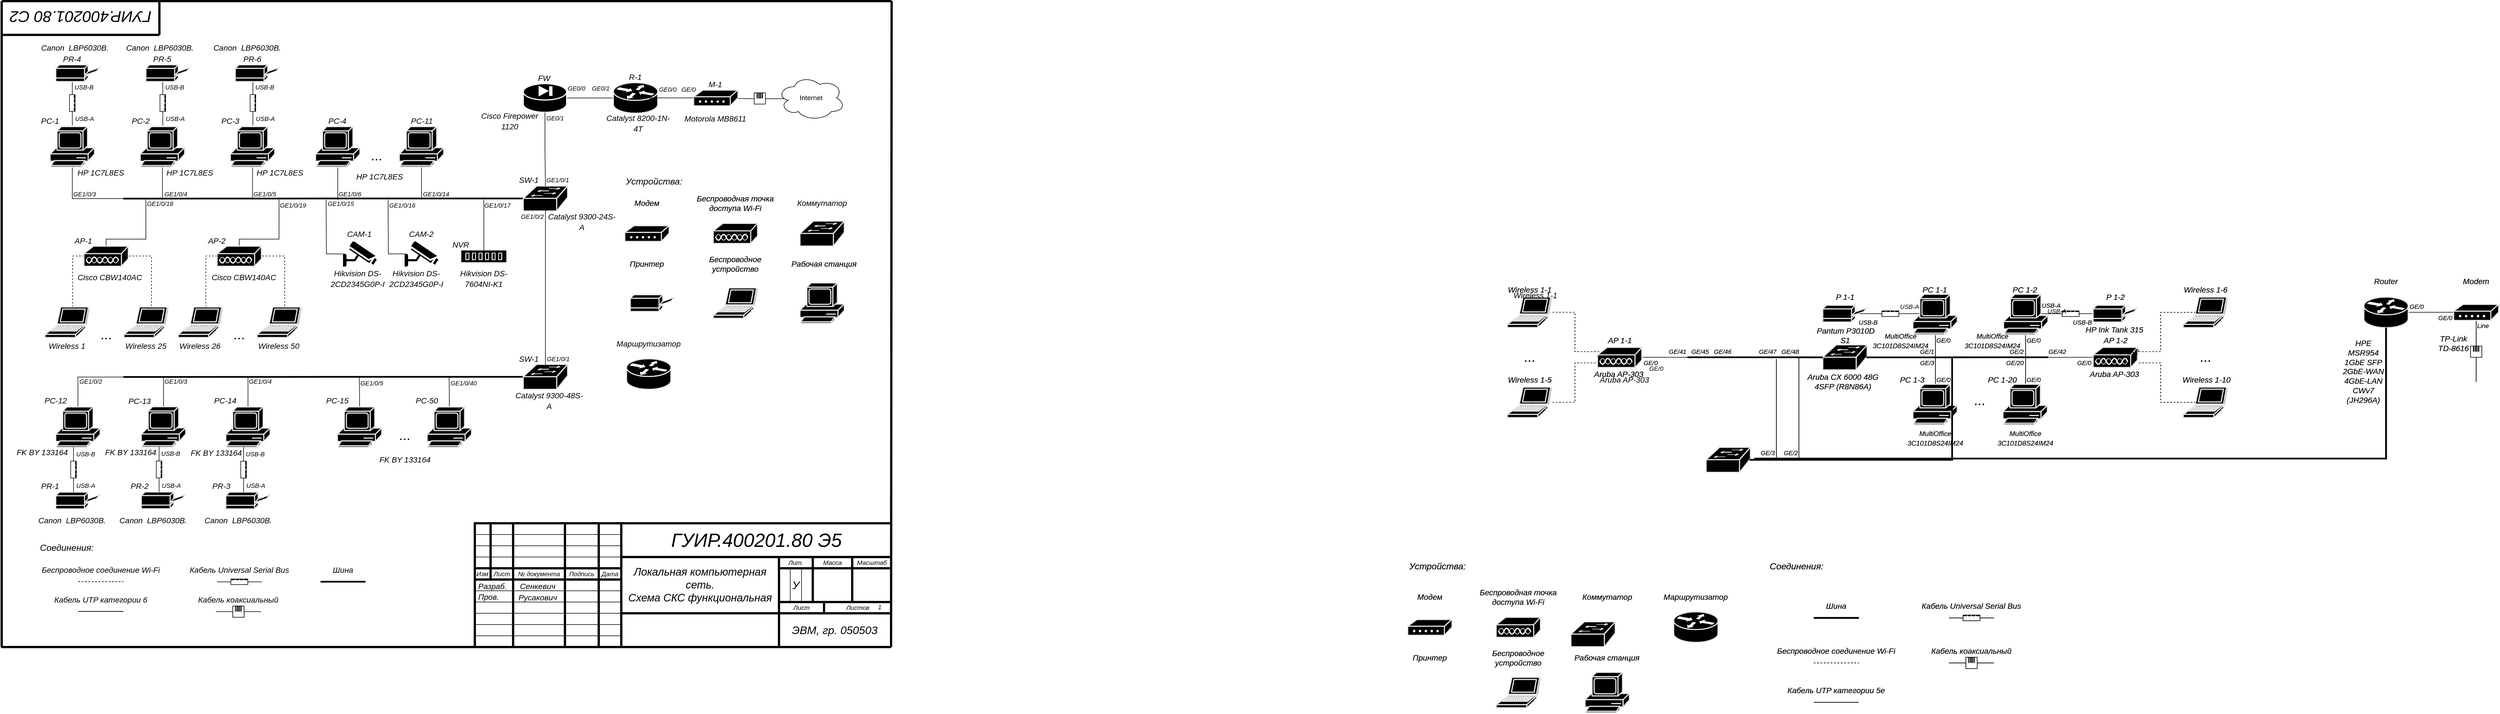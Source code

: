 <mxfile version="22.1.2" type="device">
  <diagram name="РОН а3" id="РОН">
    <mxGraphModel dx="2185" dy="1275" grid="1" gridSize="10" guides="1" tooltips="1" connect="1" arrows="1" fold="1" page="1" pageScale="1" pageWidth="1654" pageHeight="1169" math="0" shadow="0">
      <root>
        <mxCell id="0" />
        <mxCell id="1" style="" parent="0" />
        <UserObject label="" tags="Фон" id="2">
          <mxCell style="vsdxID=56;fillColor=#FFFFFF;gradientColor=none;shape=stencil(nY9LDoAgDERP0z3SI/i5BwkoRAUC+Lu9kGo0Lt3NtK/tFLCOWngFnMUU3Kg2I5MGbIBzY7UKJmUF2ALWvQtqCG6xkrwXhSxqdmvZsNNcxViZ4ewgT64jdDL2hf4E7wsXmsWThd549765c4l+xvYE);strokeColor=#000000;strokeWidth=4;spacingTop=-1;spacingBottom=-1;spacingLeft=-1;spacingRight=-1;points=[];labelBackgroundColor=#ffffff;rounded=0;html=1;whiteSpace=wrap;" parent="1" vertex="1">
            <mxGeometry x="904" y="935" width="740" height="220" as="geometry" />
          </mxCell>
        </UserObject>
        <UserObject label="" tags="Фон" id="51">
          <mxCell style="vsdxID=57;edgeStyle=none;startArrow=none;endArrow=none;startSize=5;endSize=5;strokeWidth=4;strokeColor=#000000;spacingTop=-1;spacingBottom=-1;spacingLeft=-1;spacingRight=-1;verticalAlign=middle;html=1;labelBackgroundColor=#ffffff;rounded=0;" parent="1" edge="1">
            <mxGeometry relative="1" as="geometry">
              <Array as="points" />
              <mxPoint x="1644" y="995" as="sourcePoint" />
              <mxPoint x="1164" y="995" as="targetPoint" />
            </mxGeometry>
          </mxCell>
        </UserObject>
        <UserObject label="" tags="Фон" id="52">
          <mxCell style="vsdxID=58;edgeStyle=none;startArrow=none;endArrow=none;startSize=5;endSize=5;strokeWidth=4;strokeColor=#000000;spacingTop=-1;spacingBottom=-1;spacingLeft=-1;spacingRight=-1;verticalAlign=middle;html=1;labelBackgroundColor=#ffffff;rounded=0;" parent="1" edge="1">
            <mxGeometry relative="1" as="geometry">
              <Array as="points" />
              <mxPoint x="1164" y="935" as="sourcePoint" />
              <mxPoint x="1164" y="1155" as="targetPoint" />
            </mxGeometry>
          </mxCell>
        </UserObject>
        <UserObject label="" tags="Фон" id="53">
          <mxCell style="vsdxID=59;edgeStyle=none;startArrow=none;endArrow=none;startSize=5;endSize=5;strokeWidth=4;strokeColor=#000000;spacingTop=-1;spacingBottom=-1;spacingLeft=-1;spacingRight=-1;verticalAlign=middle;html=1;labelBackgroundColor=#ffffff;rounded=0;" parent="1" edge="1">
            <mxGeometry relative="1" as="geometry">
              <Array as="points" />
              <mxPoint x="1644" y="1095" as="sourcePoint" />
              <mxPoint x="1164" y="1095" as="targetPoint" />
            </mxGeometry>
          </mxCell>
        </UserObject>
        <UserObject label="" tags="Фон" id="54">
          <mxCell style="vsdxID=60;edgeStyle=none;startArrow=none;endArrow=none;startSize=5;endSize=5;strokeWidth=4;strokeColor=#000000;spacingTop=-1;spacingBottom=-1;spacingLeft=-1;spacingRight=-1;verticalAlign=middle;html=1;labelBackgroundColor=#ffffff;rounded=0;" parent="1" edge="1">
            <mxGeometry relative="1" as="geometry">
              <Array as="points" />
              <mxPoint x="1444" y="995" as="sourcePoint" />
              <mxPoint x="1444" y="1155" as="targetPoint" />
            </mxGeometry>
          </mxCell>
        </UserObject>
        <UserObject label="" tags="Фон" id="55">
          <mxCell style="vsdxID=61;edgeStyle=none;startArrow=none;endArrow=none;startSize=5;endSize=5;strokeWidth=4;strokeColor=#000000;spacingTop=-1;spacingBottom=-1;spacingLeft=-1;spacingRight=-1;verticalAlign=middle;html=1;labelBackgroundColor=#ffffff;rounded=0;" parent="1" edge="1">
            <mxGeometry relative="1" as="geometry">
              <mxPoint as="offset" />
              <Array as="points" />
              <mxPoint x="1444" y="1015" as="sourcePoint" />
              <mxPoint x="1644" y="1015" as="targetPoint" />
            </mxGeometry>
          </mxCell>
        </UserObject>
        <UserObject label="" tags="Фон" id="56">
          <mxCell style="vsdxID=62;edgeStyle=none;startArrow=none;endArrow=none;startSize=5;endSize=5;strokeWidth=4;strokeColor=#000000;spacingTop=-1;spacingBottom=-1;spacingLeft=-1;spacingRight=-1;verticalAlign=middle;html=1;labelBackgroundColor=#ffffff;rounded=0;" parent="1" edge="1">
            <mxGeometry relative="1" as="geometry">
              <mxPoint as="offset" />
              <Array as="points" />
              <mxPoint x="1444" y="1075" as="sourcePoint" />
              <mxPoint x="1644" y="1075" as="targetPoint" />
            </mxGeometry>
          </mxCell>
        </UserObject>
        <UserObject label="" tags="Фон" id="57">
          <mxCell style="vsdxID=63;edgeStyle=none;startArrow=none;endArrow=none;startSize=5;endSize=5;strokeWidth=4;strokeColor=#000000;spacingTop=-1;spacingBottom=-1;spacingLeft=-1;spacingRight=-1;verticalAlign=middle;html=1;labelBackgroundColor=#ffffff;rounded=0;" parent="1" edge="1">
            <mxGeometry relative="1" as="geometry">
              <Array as="points" />
              <mxPoint x="1504" y="995" as="sourcePoint" />
              <mxPoint x="1504" y="1075" as="targetPoint" />
            </mxGeometry>
          </mxCell>
        </UserObject>
        <UserObject label="" tags="Фон" id="58">
          <mxCell style="vsdxID=64;edgeStyle=none;startArrow=none;endArrow=none;startSize=5;endSize=5;strokeColor=#000000;spacingTop=-1;spacingBottom=-1;spacingLeft=-1;spacingRight=-1;verticalAlign=middle;html=1;labelBackgroundColor=#ffffff;rounded=0;" parent="1" edge="1">
            <mxGeometry relative="1" as="geometry">
              <Array as="points" />
              <mxPoint x="1464" y="1015" as="sourcePoint" />
              <mxPoint x="1464" y="1075" as="targetPoint" />
            </mxGeometry>
          </mxCell>
        </UserObject>
        <UserObject label="" tags="Фон" id="59">
          <mxCell style="vsdxID=65;edgeStyle=none;startArrow=none;endArrow=none;startSize=5;endSize=5;strokeColor=#000000;spacingTop=-1;spacingBottom=-1;spacingLeft=-1;spacingRight=-1;verticalAlign=middle;html=1;labelBackgroundColor=#ffffff;rounded=0;" parent="1" edge="1">
            <mxGeometry relative="1" as="geometry">
              <Array as="points" />
              <mxPoint x="1484" y="1015" as="sourcePoint" />
              <mxPoint x="1484" y="1075" as="targetPoint" />
            </mxGeometry>
          </mxCell>
        </UserObject>
        <UserObject label="" tags="Фон" id="60">
          <mxCell style="vsdxID=66;edgeStyle=none;startArrow=none;endArrow=none;startSize=5;endSize=5;strokeWidth=4;strokeColor=#000000;spacingTop=-1;spacingBottom=-1;spacingLeft=-1;spacingRight=-1;verticalAlign=middle;html=1;labelBackgroundColor=#ffffff;rounded=0;" parent="1" edge="1">
            <mxGeometry relative="1" as="geometry">
              <Array as="points" />
              <mxPoint x="1524" y="1075" as="sourcePoint" />
              <mxPoint x="1524" y="1095" as="targetPoint" />
            </mxGeometry>
          </mxCell>
        </UserObject>
        <UserObject label="" tags="Фон" id="61">
          <mxCell style="vsdxID=67;edgeStyle=none;startArrow=none;endArrow=none;startSize=5;endSize=5;strokeWidth=4;strokeColor=#000000;spacingTop=-1;spacingBottom=-1;spacingLeft=-1;spacingRight=-1;verticalAlign=middle;html=1;labelBackgroundColor=#ffffff;rounded=0;" parent="1" edge="1">
            <mxGeometry relative="1" as="geometry">
              <Array as="points" />
              <mxPoint x="1574" y="995" as="sourcePoint" />
              <mxPoint x="1574" y="1075" as="targetPoint" />
            </mxGeometry>
          </mxCell>
        </UserObject>
        <UserObject label="" tags="Фон" id="62">
          <mxCell style="vsdxID=68;edgeStyle=none;startArrow=none;endArrow=none;startSize=5;endSize=5;strokeWidth=4;strokeColor=#000000;spacingTop=-1;spacingBottom=-1;spacingLeft=-1;spacingRight=-1;verticalAlign=middle;html=1;labelBackgroundColor=#ffffff;rounded=0;" parent="1" edge="1">
            <mxGeometry relative="1" as="geometry">
              <Array as="points" />
              <mxPoint x="1124" y="935" as="sourcePoint" />
              <mxPoint x="1124" y="1155" as="targetPoint" />
            </mxGeometry>
          </mxCell>
        </UserObject>
        <UserObject label="" tags="Фон" id="63">
          <mxCell style="vsdxID=69;edgeStyle=none;startArrow=none;endArrow=none;startSize=5;endSize=5;strokeWidth=4;strokeColor=#000000;spacingTop=-1;spacingBottom=-1;spacingLeft=-1;spacingRight=-1;verticalAlign=middle;html=1;labelBackgroundColor=#ffffff;rounded=0;" parent="1" edge="1">
            <mxGeometry relative="1" as="geometry">
              <Array as="points" />
              <mxPoint x="1064" y="935" as="sourcePoint" />
              <mxPoint x="1064" y="1155" as="targetPoint" />
            </mxGeometry>
          </mxCell>
        </UserObject>
        <UserObject label="" tags="Фон" id="64">
          <mxCell style="vsdxID=70;edgeStyle=none;startArrow=none;endArrow=none;startSize=5;endSize=5;strokeWidth=4;strokeColor=#000000;spacingTop=-1;spacingBottom=-1;spacingLeft=-1;spacingRight=-1;verticalAlign=middle;html=1;labelBackgroundColor=#ffffff;rounded=0;" parent="1" edge="1">
            <mxGeometry relative="1" as="geometry">
              <Array as="points" />
              <mxPoint x="972" y="935" as="sourcePoint" />
              <mxPoint x="972" y="1155" as="targetPoint" />
            </mxGeometry>
          </mxCell>
        </UserObject>
        <UserObject label="" tags="Фон" id="65">
          <mxCell style="vsdxID=71;edgeStyle=none;startArrow=none;endArrow=none;startSize=5;endSize=5;strokeColor=#000000;spacingTop=-1;spacingBottom=-1;spacingLeft=-1;spacingRight=-1;verticalAlign=middle;html=1;labelBackgroundColor=#ffffff;rounded=0;" parent="1" edge="1">
            <mxGeometry relative="1" as="geometry">
              <mxPoint as="offset" />
              <Array as="points" />
              <mxPoint x="904" y="955" as="sourcePoint" />
              <mxPoint x="1164" y="955" as="targetPoint" />
            </mxGeometry>
          </mxCell>
        </UserObject>
        <UserObject label="" tags="Фон" id="66">
          <mxCell style="vsdxID=72;edgeStyle=none;startArrow=none;endArrow=none;startSize=5;endSize=5;strokeColor=#000000;spacingTop=-1;spacingBottom=-1;spacingLeft=-1;spacingRight=-1;verticalAlign=middle;html=1;labelBackgroundColor=#ffffff;rounded=0;" parent="1" edge="1">
            <mxGeometry relative="1" as="geometry">
              <mxPoint as="offset" />
              <Array as="points" />
              <mxPoint x="904" y="975" as="sourcePoint" />
              <mxPoint x="1164" y="975" as="targetPoint" />
            </mxGeometry>
          </mxCell>
        </UserObject>
        <UserObject label="" tags="Фон" id="67">
          <mxCell style="vsdxID=73;edgeStyle=none;startArrow=none;endArrow=none;startSize=5;endSize=5;strokeColor=#000000;spacingTop=-1;spacingBottom=-1;spacingLeft=-1;spacingRight=-1;verticalAlign=middle;html=1;labelBackgroundColor=#ffffff;rounded=0;" parent="1" edge="1">
            <mxGeometry relative="1" as="geometry">
              <mxPoint as="offset" />
              <Array as="points" />
              <mxPoint x="904" y="995" as="sourcePoint" />
              <mxPoint x="1164" y="995" as="targetPoint" />
            </mxGeometry>
          </mxCell>
        </UserObject>
        <UserObject label="" tags="Фон" id="68">
          <mxCell style="vsdxID=74;edgeStyle=none;startArrow=none;endArrow=none;startSize=5;endSize=5;strokeWidth=4;strokeColor=#000000;spacingTop=-1;spacingBottom=-1;spacingLeft=-1;spacingRight=-1;verticalAlign=middle;html=1;labelBackgroundColor=#ffffff;rounded=0;" parent="1" edge="1">
            <mxGeometry relative="1" as="geometry">
              <mxPoint as="offset" />
              <Array as="points" />
              <mxPoint x="904" y="1015" as="sourcePoint" />
              <mxPoint x="1164" y="1015" as="targetPoint" />
            </mxGeometry>
          </mxCell>
        </UserObject>
        <UserObject label="" tags="Фон" id="69">
          <mxCell style="vsdxID=75;edgeStyle=none;startArrow=none;endArrow=none;startSize=5;endSize=5;strokeWidth=4;strokeColor=#000000;spacingTop=-1;spacingBottom=-1;spacingLeft=-1;spacingRight=-1;verticalAlign=middle;html=1;labelBackgroundColor=#ffffff;rounded=0;" parent="1" edge="1">
            <mxGeometry relative="1" as="geometry">
              <mxPoint as="offset" />
              <Array as="points" />
              <mxPoint x="904" y="1035" as="sourcePoint" />
              <mxPoint x="1164" y="1035" as="targetPoint" />
            </mxGeometry>
          </mxCell>
        </UserObject>
        <UserObject label="" tags="Фон" id="70">
          <mxCell style="vsdxID=76;edgeStyle=none;startArrow=none;endArrow=none;startSize=5;endSize=5;strokeColor=#000000;spacingTop=-1;spacingBottom=-1;spacingLeft=-1;spacingRight=-1;verticalAlign=middle;html=1;labelBackgroundColor=#ffffff;rounded=0;" parent="1" edge="1">
            <mxGeometry relative="1" as="geometry">
              <mxPoint as="offset" />
              <Array as="points" />
              <mxPoint x="904" y="1055" as="sourcePoint" />
              <mxPoint x="1164" y="1055" as="targetPoint" />
            </mxGeometry>
          </mxCell>
        </UserObject>
        <UserObject label="" tags="Фон" id="71">
          <mxCell style="vsdxID=77;edgeStyle=none;startArrow=none;endArrow=none;startSize=5;endSize=5;strokeColor=#000000;spacingTop=-1;spacingBottom=-1;spacingLeft=-1;spacingRight=-1;verticalAlign=middle;html=1;labelBackgroundColor=#ffffff;rounded=0;" parent="1" edge="1">
            <mxGeometry relative="1" as="geometry">
              <mxPoint as="offset" />
              <Array as="points" />
              <mxPoint x="904" y="1075" as="sourcePoint" />
              <mxPoint x="1164" y="1075" as="targetPoint" />
            </mxGeometry>
          </mxCell>
        </UserObject>
        <UserObject label="" tags="Фон" id="72">
          <mxCell style="vsdxID=78;edgeStyle=none;startArrow=none;endArrow=none;startSize=5;endSize=5;strokeColor=#000000;spacingTop=-1;spacingBottom=-1;spacingLeft=-1;spacingRight=-1;verticalAlign=middle;html=1;labelBackgroundColor=#ffffff;rounded=0;" parent="1" edge="1">
            <mxGeometry relative="1" as="geometry">
              <mxPoint as="offset" />
              <Array as="points" />
              <mxPoint x="904" y="1095" as="sourcePoint" />
              <mxPoint x="1164" y="1095" as="targetPoint" />
            </mxGeometry>
          </mxCell>
        </UserObject>
        <UserObject label="" tags="Фон" id="73">
          <mxCell style="vsdxID=79;edgeStyle=none;startArrow=none;endArrow=none;startSize=5;endSize=5;strokeColor=#000000;spacingTop=-1;spacingBottom=-1;spacingLeft=-1;spacingRight=-1;verticalAlign=middle;html=1;labelBackgroundColor=#ffffff;rounded=0;" parent="1" edge="1">
            <mxGeometry relative="1" as="geometry">
              <mxPoint as="offset" />
              <Array as="points" />
              <mxPoint x="904" y="1115" as="sourcePoint" />
              <mxPoint x="1164" y="1115" as="targetPoint" />
            </mxGeometry>
          </mxCell>
        </UserObject>
        <UserObject label="" tags="Фон" id="74">
          <mxCell style="vsdxID=80;edgeStyle=none;startArrow=none;endArrow=none;startSize=5;endSize=5;strokeColor=#000000;spacingTop=-1;spacingBottom=-1;spacingLeft=-1;spacingRight=-1;verticalAlign=middle;html=1;labelBackgroundColor=#ffffff;rounded=0;" parent="1" edge="1">
            <mxGeometry relative="1" as="geometry">
              <mxPoint as="offset" />
              <Array as="points" />
              <mxPoint x="904" y="1135" as="sourcePoint" />
              <mxPoint x="1164" y="1135" as="targetPoint" />
            </mxGeometry>
          </mxCell>
        </UserObject>
        <UserObject label="" tags="Фон" id="75">
          <mxCell style="vsdxID=81;edgeStyle=none;startArrow=none;endArrow=none;startSize=5;endSize=5;strokeWidth=4;strokeColor=#000000;spacingTop=-1;spacingBottom=-1;spacingLeft=-1;spacingRight=-1;verticalAlign=middle;html=1;labelBackgroundColor=#ffffff;rounded=0;" parent="1" edge="1">
            <mxGeometry relative="1" as="geometry">
              <Array as="points" />
              <mxPoint x="932" y="935" as="sourcePoint" />
              <mxPoint x="932" y="1035" as="targetPoint" />
            </mxGeometry>
          </mxCell>
        </UserObject>
        <UserObject label="&lt;div style=&quot;font-size: 1px&quot;&gt;&lt;font style=&quot;font-size:11.29px;font-family:Arial;color:#000000;direction:ltr;letter-spacing:0px;line-height:120%;opacity:1&quot;&gt;&lt;i&gt;Изм&lt;br/&gt;&lt;/i&gt;&lt;/font&gt;&lt;/div&gt;" tags="Фон" id="3">
          <mxCell style="verticalAlign=middle;align=center;overflow=width;vsdxID=82;fillColor=none;gradientColor=none;shape=stencil(nZBLDoAgDERP0z3SIyjew0SURgSD+Lu9kMZoXLhwN9O+tukAlrNpJg1SzDH4QW/URgNYgZTkjA4UkwJUgGXng+6DX1zLfmoymdXo17xh5zmRJ6Q42BWCfc2oJfdAr+Yv+AP9Cb7OJ3H/2JG1HNGz/84klThPVCc=);strokeColor=none;strokeWidth=4;spacingTop=-1;spacingBottom=-1;spacingLeft=-1;spacingRight=-1;points=[];labelBackgroundColor=none;rounded=0;html=1;whiteSpace=wrap;" parent="1" vertex="1">
            <mxGeometry x="904" y="1017" width="27" height="16" as="geometry" />
          </mxCell>
        </UserObject>
        <UserObject label="&lt;div style=&quot;font-size: 1px&quot;&gt;&lt;font style=&quot;font-size:11.29px;font-family:Arial;color:#000000;direction:ltr;letter-spacing:0px;line-height:120%;opacity:1&quot;&gt;&lt;i&gt;Лист&lt;br/&gt;&lt;/i&gt;&lt;/font&gt;&lt;/div&gt;" tags="Фон" id="4">
          <mxCell style="verticalAlign=middle;align=center;overflow=width;vsdxID=83;fillColor=none;gradientColor=none;shape=stencil(nZBLDoAgDERP0z3SIyjew0SURgSD+Lu9kMZoXLhwN9O+tukAlrNpJg1SzDH4QW/URgNYgZTkjA4UkwJUgGXng+6DX1zLfmoymdXo17xh5zmRJ6Q42BWCfc2oJfdAr+Yv+AP9Cb7OJ3H/2JG1HNGz/84klThPVCc=);strokeColor=none;strokeWidth=4;spacingTop=-1;spacingBottom=-1;spacingLeft=-1;spacingRight=-1;points=[];labelBackgroundColor=none;rounded=0;html=1;whiteSpace=wrap;" parent="1" vertex="1">
            <mxGeometry x="934" y="1017" width="36" height="16" as="geometry" />
          </mxCell>
        </UserObject>
        <UserObject label="&lt;div style=&quot;font-size: 1px&quot;&gt;&lt;font style=&quot;font-size:11.29px;font-family:Arial;color:#000000;direction:ltr;letter-spacing:0px;line-height:120%;opacity:1&quot;&gt;&lt;i&gt;№ документа&lt;br/&gt;&lt;/i&gt;&lt;/font&gt;&lt;/div&gt;" tags="Фон" id="5">
          <mxCell style="verticalAlign=middle;align=center;overflow=width;vsdxID=84;fillColor=none;gradientColor=none;shape=stencil(nZBLDoAgDERP0z3SIyjew0SURgSD+Lu9kMZoXLhwN9O+tukAlrNpJg1SzDH4QW/URgNYgZTkjA4UkwJUgGXng+6DX1zLfmoymdXo17xh5zmRJ6Q42BWCfc2oJfdAr+Yv+AP9Cb7OJ3H/2JG1HNGz/84klThPVCc=);strokeColor=none;strokeWidth=4;spacingTop=-1;spacingBottom=-1;spacingLeft=-1;spacingRight=-1;points=[];labelBackgroundColor=none;rounded=0;html=1;whiteSpace=wrap;" parent="1" vertex="1">
            <mxGeometry x="974" y="1017" width="88" height="16" as="geometry" />
          </mxCell>
        </UserObject>
        <UserObject label="&lt;div style=&quot;font-size: 1px&quot;&gt;&lt;font style=&quot;font-size:11.29px;font-family:Arial;color:#000000;direction:ltr;letter-spacing:0px;line-height:120%;opacity:1&quot;&gt;&lt;i&gt;Подпись&lt;br/&gt;&lt;/i&gt;&lt;/font&gt;&lt;/div&gt;" tags="Фон" id="6">
          <mxCell style="verticalAlign=middle;align=center;overflow=width;vsdxID=85;fillColor=none;gradientColor=none;shape=stencil(nZBLDoAgDERP0z3SIyjew0SURgSD+Lu9kMZoXLhwN9O+tukAlrNpJg1SzDH4QW/URgNYgZTkjA4UkwJUgGXng+6DX1zLfmoymdXo17xh5zmRJ6Q42BWCfc2oJfdAr+Yv+AP9Cb7OJ3H/2JG1HNGz/84klThPVCc=);strokeColor=none;strokeWidth=4;spacingTop=-1;spacingBottom=-1;spacingLeft=-1;spacingRight=-1;points=[];labelBackgroundColor=none;rounded=0;html=1;whiteSpace=wrap;" parent="1" vertex="1">
            <mxGeometry x="1066" y="1017" width="56" height="16" as="geometry" />
          </mxCell>
        </UserObject>
        <UserObject label="&lt;div style=&quot;font-size: 1px&quot;&gt;&lt;font style=&quot;font-size:11.29px;font-family:Arial;color:#000000;direction:ltr;letter-spacing:0px;line-height:120%;opacity:1&quot;&gt;&lt;i&gt;Дата&lt;br/&gt;&lt;/i&gt;&lt;/font&gt;&lt;/div&gt;" tags="Фон" id="7">
          <mxCell style="verticalAlign=middle;align=center;overflow=width;vsdxID=86;fillColor=none;gradientColor=none;shape=stencil(nZBLDoAgDERP0z3SIyjew0SURgSD+Lu9kMZoXLhwN9O+tukAlrNpJg1SzDH4QW/URgNYgZTkjA4UkwJUgGXng+6DX1zLfmoymdXo17xh5zmRJ6Q42BWCfc2oJfdAr+Yv+AP9Cb7OJ3H/2JG1HNGz/84klThPVCc=);strokeColor=none;strokeWidth=4;spacingTop=-1;spacingBottom=-1;spacingLeft=-1;spacingRight=-1;points=[];labelBackgroundColor=none;rounded=0;html=1;whiteSpace=wrap;" parent="1" vertex="1">
            <mxGeometry x="1126" y="1017" width="36" height="16" as="geometry" />
          </mxCell>
        </UserObject>
        <UserObject label="&lt;div style=&quot;font-size: 1px&quot;&gt;&lt;font style=&quot;font-size:11.29px;font-family:Arial;color:#000000;direction:ltr;letter-spacing:0px;line-height:120%;opacity:1&quot;&gt;&lt;i&gt;Лит.&lt;br/&gt;&lt;/i&gt;&lt;/font&gt;&lt;/div&gt;" tags="Фон" id="8">
          <mxCell style="verticalAlign=middle;align=center;overflow=width;vsdxID=87;fillColor=none;gradientColor=none;shape=stencil(nZBLDoAgDERP0z3SIyjew0SURgSD+Lu9kMZoXLhwN9O+tukAlrNpJg1SzDH4QW/URgNYgZTkjA4UkwJUgGXng+6DX1zLfmoymdXo17xh5zmRJ6Q42BWCfc2oJfdAr+Yv+AP9Cb7OJ3H/2JG1HNGz/84klThPVCc=);strokeColor=none;strokeWidth=4;spacingTop=-1;spacingBottom=-1;spacingLeft=-1;spacingRight=-1;points=[];labelBackgroundColor=none;rounded=0;html=1;whiteSpace=wrap;" parent="1" vertex="1">
            <mxGeometry x="1446" y="997" width="56" height="16" as="geometry" />
          </mxCell>
        </UserObject>
        <UserObject label="&lt;div style=&quot;font-size: 1px&quot;&gt;&lt;font style=&quot;font-size:11.29px;font-family:Arial;color:#000000;direction:ltr;letter-spacing:0px;line-height:120%;opacity:1&quot;&gt;&lt;i&gt;Масса&lt;br/&gt;&lt;/i&gt;&lt;/font&gt;&lt;/div&gt;" tags="Фон" id="9">
          <mxCell style="verticalAlign=middle;align=center;overflow=width;vsdxID=88;fillColor=none;gradientColor=none;shape=stencil(nZBLDoAgDERP0z3SIyjew0SURgSD+Lu9kMZoXLhwN9O+tukAlrNpJg1SzDH4QW/URgNYgZTkjA4UkwJUgGXng+6DX1zLfmoymdXo17xh5zmRJ6Q42BWCfc2oJfdAr+Yv+AP9Cb7OJ3H/2JG1HNGz/84klThPVCc=);strokeColor=none;strokeWidth=4;spacingTop=-1;spacingBottom=-1;spacingLeft=-1;spacingRight=-1;points=[];labelBackgroundColor=none;rounded=0;html=1;whiteSpace=wrap;" parent="1" vertex="1">
            <mxGeometry x="1506" y="997" width="66" height="16" as="geometry" />
          </mxCell>
        </UserObject>
        <UserObject label="&lt;div style=&quot;font-size: 1px&quot;&gt;&lt;font style=&quot;font-size:11.29px;font-family:Arial;color:#000000;direction:ltr;letter-spacing:0px;line-height:120%;opacity:1&quot;&gt;&lt;i&gt;Масштаб&lt;br/&gt;&lt;/i&gt;&lt;/font&gt;&lt;/div&gt;" tags="Фон" id="10">
          <mxCell style="verticalAlign=middle;align=center;overflow=width;vsdxID=89;fillColor=none;gradientColor=none;shape=stencil(nZBLDoAgDERP0z3SIyjew0SURgSD+Lu9kMZoXLhwN9O+tukAlrNpJg1SzDH4QW/URgNYgZTkjA4UkwJUgGXng+6DX1zLfmoymdXo17xh5zmRJ6Q42BWCfc2oJfdAr+Yv+AP9Cb7OJ3H/2JG1HNGz/84klThPVCc=);strokeColor=none;strokeWidth=4;spacingTop=-1;spacingBottom=-1;spacingLeft=-1;spacingRight=-1;points=[];labelBackgroundColor=none;rounded=0;html=1;whiteSpace=wrap;" parent="1" vertex="1">
            <mxGeometry x="1576" y="997" width="66" height="16" as="geometry" />
          </mxCell>
        </UserObject>
        <UserObject label="&lt;div style=&quot;font-size: 1px&quot;&gt;&lt;font style=&quot;font-size:11.29px;font-family:Arial;color:#000000;direction:ltr;letter-spacing:0px;line-height:120%;opacity:1&quot;&gt;&lt;i&gt;Лист&lt;br/&gt;&lt;/i&gt;&lt;/font&gt;&lt;/div&gt;" tags="Фон" id="11">
          <mxCell style="verticalAlign=middle;align=center;overflow=width;vsdxID=90;fillColor=none;gradientColor=none;shape=stencil(nZBLDoAgDERP0z3SIyjew0SURgSD+Lu9kMZoXLhwN9O+tukAlrNpJg1SzDH4QW/URgNYgZTkjA4UkwJUgGXng+6DX1zLfmoymdXo17xh5zmRJ6Q42BWCfc2oJfdAr+Yv+AP9Cb7OJ3H/2JG1HNGz/84klThPVCc=);strokeColor=none;strokeWidth=4;spacingTop=-1;spacingBottom=-1;spacingLeft=-1;spacingRight=-1;points=[];labelBackgroundColor=none;rounded=0;html=1;whiteSpace=wrap;" parent="1" vertex="1">
            <mxGeometry x="1446" y="1077" width="76" height="16" as="geometry" />
          </mxCell>
        </UserObject>
        <UserObject label="&lt;div style=&quot;font-size: 1px&quot;&gt;&lt;font style=&quot;font-size:11.29px;font-family:Arial;color:#000000;direction:ltr;letter-spacing:0px;line-height:120%;opacity:1&quot;&gt;&lt;i&gt;Листов&lt;br/&gt;&lt;/i&gt;&lt;/font&gt;&lt;/div&gt;" tags="Фон" id="12">
          <mxCell style="verticalAlign=middle;align=center;overflow=width;vsdxID=91;fillColor=none;gradientColor=none;shape=stencil(nZBLDoAgDERP0z3SIyjew0SURgSD+Lu9kMZoXLhwN9O+tukAlrNpJg1SzDH4QW/URgNYgZTkjA4UkwJUgGXng+6DX1zLfmoymdXo17xh5zmRJ6Q42BWCfc2oJfdAr+Yv+AP9Cb7OJ3H/2JG1HNGz/84klThPVCc=);strokeColor=none;strokeWidth=4;spacingTop=-1;spacingBottom=-1;spacingLeft=-1;spacingRight=-1;points=[];labelBackgroundColor=none;rounded=0;html=1;whiteSpace=wrap;" parent="1" vertex="1">
            <mxGeometry x="1526" y="1077" width="116" height="16" as="geometry" />
          </mxCell>
        </UserObject>
        <UserObject label="&lt;div style=&quot;font-size: 1px&quot;&gt;&lt;p style=&quot;text-align:right;margin-left:0;margin-right:0;margin-top:0px;margin-bottom:0px;text-indent:0;vertical-align:middle;direction:rtl;&quot;&gt;&lt;font style=&quot;font-size:14.11px;font-family:Arial;color:#000000;direction:ltr;letter-spacing:0px;line-height:120%;opacity:1&quot;&gt;&lt;i&gt;Сенкевич&lt;br&gt;&lt;/i&gt;&lt;/font&gt;&lt;/p&gt;&lt;/div&gt;" tags="Фон" id="15">
          <mxCell style="verticalAlign=middle;align=right;overflow=width;vsdxID=94;fillColor=none;gradientColor=none;shape=stencil(nZBLDoAgDERP0z3SIyjew0SURgSD+Lu9kMZoXLhwN9O+tukAlrNpJg1SzDH4QW/URgNYgZTkjA4UkwJUgGXng+6DX1zLfmoymdXo17xh5zmRJ6Q42BWCfc2oJfdAr+Yv+AP9Cb7OJ3H/2JG1HNGz/84klThPVCc=);strokeColor=none;spacingTop=-1;spacingBottom=-1;spacingLeft=-1;spacingRight=-1;points=[];labelBackgroundColor=none;rounded=0;html=1;whiteSpace=wrap;" parent="1" vertex="1">
            <mxGeometry x="941" y="1037" width="106" height="20" as="geometry" />
          </mxCell>
        </UserObject>
        <UserObject label="&lt;div style=&quot;font-size: 1px&quot;&gt;&lt;p style=&quot;text-align:right;margin-left:0;margin-right:0;margin-top:0px;margin-bottom:0px;text-indent:0;vertical-align:middle;direction:rtl;&quot;&gt;&lt;font style=&quot;font-size:14.11px;font-family:Arial;color:#000000;direction:ltr;letter-spacing:0px;line-height:120%;opacity:1&quot;&gt;&lt;i&gt;Русакович&lt;/i&gt;&lt;/font&gt;&lt;/p&gt;&lt;/div&gt;" tags="Фон" id="16">
          <mxCell style="verticalAlign=middle;align=right;overflow=width;vsdxID=95;fillColor=none;gradientColor=none;shape=stencil(nZBLDoAgDERP0z3SIyjew0SURgSD+Lu9kMZoXLhwN9O+tukAlrNpJg1SzDH4QW/URgNYgZTkjA4UkwJUgGXng+6DX1zLfmoymdXo17xh5zmRJ6Q42BWCfc2oJfdAr+Yv+AP9Cb7OJ3H/2JG1HNGz/84klThPVCc=);strokeColor=none;spacingTop=-1;spacingBottom=-1;spacingLeft=-1;spacingRight=-1;points=[];labelBackgroundColor=none;rounded=0;html=1;whiteSpace=wrap;" parent="1" vertex="1">
            <mxGeometry x="930" y="1057" width="120" height="20" as="geometry" />
          </mxCell>
        </UserObject>
        <UserObject label="&lt;div style=&quot;font-size: 1px&quot;&gt;&lt;font style=&quot;font-size:19.76px;font-family:Arial;color:#000000;direction:ltr;letter-spacing:0px;line-height:120%;opacity:1&quot;&gt;&lt;i&gt;ЭВМ&lt;/i&gt;&lt;/font&gt;&lt;font style=&quot;font-size:19.76px;font-family:Arial;color:#000000;direction:ltr;letter-spacing:0px;line-height:120%;opacity:1&quot;&gt;&lt;i&gt;, гр. &lt;/i&gt;&lt;/font&gt;&lt;font style=&quot;font-size:19.76px;font-family:Arial;color:#000000;direction:ltr;letter-spacing:0px;line-height:120%;opacity:1&quot;&gt;&lt;i&gt;050503&lt;br/&gt;&lt;/i&gt;&lt;/font&gt;&lt;/div&gt;" tags="Фон" id="17">
          <mxCell style="verticalAlign=middle;align=center;overflow=width;vsdxID=96;fillColor=none;gradientColor=none;shape=stencil(nZBLDoAgDERP0z3SIyjew0SURgSD+Lu9kMZoXLhwN9O+tukAlrNpJg1SzDH4QW/URgNYgZTkjA4UkwJUgGXng+6DX1zLfmoymdXo17xh5zmRJ6Q42BWCfc2oJfdAr+Yv+AP9Cb7OJ3H/2JG1HNGz/84klThPVCc=);strokeColor=none;spacingTop=-1;spacingBottom=-1;spacingLeft=-1;spacingRight=-1;points=[];labelBackgroundColor=none;rounded=0;html=1;whiteSpace=wrap;" parent="1" vertex="1">
            <mxGeometry x="1443" y="1095" width="200" height="60" as="geometry" />
          </mxCell>
        </UserObject>
        <UserObject label="&lt;div style=&quot;font-size: 1px&quot;&gt;&lt;p style=&quot;text-align:center;margin-left:0;margin-right:0;margin-top:0px;margin-bottom:0px;text-indent:0;vertical-align:middle;direction:rtl;&quot;&gt;&lt;font style=&quot;font-size:33.87px;font-family:Arial;color:#000000;direction:ltr;letter-spacing:0px;line-height:120%;opacity:1&quot;&gt;&lt;i&gt;ГУИР.&lt;/i&gt;&lt;/font&gt;&lt;font style=&quot;font-size:33.87px;font-family:Arial;color:#000000;direction:ltr;letter-spacing:0px;line-height:120%;opacity:1&quot;&gt;&lt;i&gt;400201&lt;/i&gt;&lt;/font&gt;&lt;font style=&quot;font-size:33.87px;font-family:Arial;color:#000000;direction:ltr;letter-spacing:0px;line-height:120%;opacity:1&quot;&gt;&lt;i&gt;.&lt;/i&gt;&lt;/font&gt;&lt;font style=&quot;font-size:33.87px;font-family:Arial;color:#000000;direction:ltr;letter-spacing:0px;line-height:120%;opacity:1&quot;&gt;&lt;i&gt;80&lt;/i&gt;&lt;/font&gt;&lt;font style=&quot;font-size:33.87px;font-family:Arial;color:#000000;direction:ltr;letter-spacing:0px;line-height:120%;opacity:1&quot;&gt;&lt;i&gt;&amp;nbsp;&lt;/i&gt;&lt;/font&gt;&lt;font style=&quot;font-size:33.87px;font-family:Arial;color:#000000;direction:ltr;letter-spacing:0px;line-height:120%;opacity:1&quot;&gt;&lt;i&gt;Э5&lt;br&gt;&lt;/i&gt;&lt;/font&gt;&lt;/p&gt;&lt;/div&gt;" tags="Фон" id="18">
          <mxCell style="verticalAlign=middle;align=center;overflow=width;vsdxID=97;fillColor=none;gradientColor=none;shape=stencil(nZBLDoAgDERP0z3SIyjew0SURgSD+Lu9kMZoXLhwN9O+tukAlrNpJg1SzDH4QW/URgNYgZTkjA4UkwJUgGXng+6DX1zLfmoymdXo17xh5zmRJ6Q42BWCfc2oJfdAr+Yv+AP9Cb7OJ3H/2JG1HNGz/84klThPVCc=);strokeColor=none;spacingTop=-1;spacingBottom=-1;spacingLeft=-1;spacingRight=-1;points=[];labelBackgroundColor=none;rounded=0;html=1;whiteSpace=wrap;" parent="1" vertex="1">
            <mxGeometry x="1164" y="935" width="480" height="60" as="geometry" />
          </mxCell>
        </UserObject>
        <UserObject label="&lt;div style=&quot;font-size: 19px;&quot;&gt;&lt;font style=&quot;font-size: 19px; color: rgb(0, 0, 0); direction: ltr; letter-spacing: 0px; line-height: 120%; opacity: 1;&quot;&gt;&lt;font face=&quot;Arial&quot;&gt;&lt;i&gt;Локальная компьютерная&lt;br style=&quot;border-color: var(--border-color); padding: 0px; margin: 0px; text-align: left;&quot;&gt;&lt;span style=&quot;text-align: left;&quot;&gt;сеть.&lt;/span&gt;&lt;br style=&quot;border-color: var(--border-color); padding: 0px; margin: 0px; text-align: left;&quot;&gt;&lt;span style=&quot;text-align: left;&quot;&gt;Схема СКС функциональная&lt;/span&gt;&lt;/i&gt;&lt;/font&gt;&lt;i style=&quot;font-family: Arial;&quot;&gt;&lt;br&gt;&lt;/i&gt;&lt;/font&gt;&lt;/div&gt;" tags="Фон" id="19">
          <mxCell style="verticalAlign=middle;align=center;overflow=width;vsdxID=98;fillColor=none;gradientColor=none;shape=stencil(nZBLDoAgDERP0z3SIyjew0SURgSD+Lu9kMZoXLhwN9O+tukAlrNpJg1SzDH4QW/URgNYgZTkjA4UkwJUgGXng+6DX1zLfmoymdXo17xh5zmRJ6Q42BWCfc2oJfdAr+Yv+AP9Cb7OJ3H/2JG1HNGz/84klThPVCc=);strokeColor=none;spacingTop=-1;spacingBottom=-1;spacingLeft=-1;spacingRight=-1;points=[];labelBackgroundColor=none;rounded=0;html=1;whiteSpace=wrap;" parent="1" vertex="1">
            <mxGeometry x="1164" y="995" width="280" height="100" as="geometry" />
          </mxCell>
        </UserObject>
        <UserObject label="&lt;div style=&quot;font-size: 1px&quot;&gt;&lt;font style=&quot;font-size:19.76px;font-family:Arial;color:#000000;direction:ltr;letter-spacing:0px;line-height:120%;opacity:1&quot;&gt;&lt;i&gt;У&lt;br/&gt;&lt;/i&gt;&lt;/font&gt;&lt;/div&gt;" tags="Фон" id="20">
          <mxCell style="verticalAlign=middle;align=center;overflow=width;vsdxID=99;fillColor=none;gradientColor=none;shape=stencil(nZBLDoAgDERP0z3SIyjew0SURgSD+Lu9kMZoXLhwN9O+tukAlrNpJg1SzDH4QW/URgNYgZTkjA4UkwJUgGXng+6DX1zLfmoymdXo17xh5zmRJ6Q42BWCfc2oJfdAr+Yv+AP9Cb7OJ3H/2JG1HNGz/84klThPVCc=);strokeColor=none;spacingTop=-1;spacingBottom=-1;spacingLeft=-1;spacingRight=-1;points=[];labelBackgroundColor=none;rounded=0;html=1;whiteSpace=wrap;" parent="1" vertex="1">
            <mxGeometry x="1464" y="1015" width="20" height="60" as="geometry" />
          </mxCell>
        </UserObject>
        <UserObject label="&lt;div style=&quot;font-size: 1px&quot;&gt;&lt;font style=&quot;font-size:11.29px;font-family:Arial;color:#000000;direction:ltr;letter-spacing:0px;line-height:120%;opacity:1&quot;&gt;&lt;i&gt;1&lt;br/&gt;&lt;/i&gt;&lt;/font&gt;&lt;/div&gt;" tags="Фон" id="21">
          <mxCell style="verticalAlign=middle;align=center;overflow=width;vsdxID=100;fillColor=none;gradientColor=none;shape=stencil(nZBLDoAgDERP0z3SIyjew0SURgSD+Lu9kMZoXLhwN9O+tukAlrNpJg1SzDH4QW/URgNYgZTkjA4UkwJUgGXng+6DX1zLfmoymdXo17xh5zmRJ6Q42BWCfc2oJfdAr+Yv+AP9Cb7OJ3H/2JG1HNGz/84klThPVCc=);strokeColor=none;spacingTop=-1;spacingBottom=-1;spacingLeft=-1;spacingRight=-1;points=[];labelBackgroundColor=none;rounded=0;html=1;whiteSpace=wrap;" parent="1" vertex="1">
            <mxGeometry x="1613" y="1076" width="20" height="16" as="geometry" />
          </mxCell>
        </UserObject>
        <UserObject label="&lt;div style=&quot;font-size: 1px&quot;&gt;&lt;p style=&quot;text-align:center;margin-left:0;margin-right:0;margin-top:0px;margin-bottom:0px;text-indent:0;vertical-align:middle;direction:ltr;&quot;&gt;&lt;font style=&quot;font-size:28.08px;font-family:Arial;color:#000000;direction:ltr;letter-spacing:0px;line-height:120%;opacity:1&quot;&gt;&lt;i&gt;ГУИР.400201.80 С2&lt;/i&gt;&lt;/font&gt;&lt;font style=&quot;font-size:28.08px;font-family:Arial;color:#000000;direction:ltr;letter-spacing:0px;line-height:120%;opacity:1&quot;&gt;&lt;i&gt;&lt;br&gt;&lt;/i&gt;&lt;/font&gt;&lt;/p&gt;&lt;/div&gt;" tags="Фон" id="22">
          <mxCell style="verticalAlign=middle;align=center;overflow=width;vsdxID=101;rotation=180;fillColor=none;gradientColor=none;shape=stencil(nZBLDoAgDERP0z3SIyjew0SURgSD+Lu9kMZoXLhwN9O+tukAlrNpJg1SzDH4QW/URgNYgZTkjA4UkwJUgGXng+6DX1zLfmoymdXo17xh5zmRJ6Q42BWCfc2oJfdAr+Yv+AP9Cb7OJ3H/2JG1HNGz/84klThPVCc=);strokeColor=none;spacingTop=-3;spacingBottom=-3;spacingLeft=-3;spacingRight=-3;points=[];labelBackgroundColor=none;rounded=0;html=1;whiteSpace=wrap;" parent="1" vertex="1">
            <mxGeometry x="64" y="7" width="280" height="56" as="geometry" />
          </mxCell>
        </UserObject>
        <UserObject label="" tags="Фон" id="76">
          <mxCell style="vsdxID=102;edgeStyle=none;startArrow=none;endArrow=none;startSize=5;endSize=5;strokeWidth=4;strokeColor=#000000;spacingTop=-1;spacingBottom=-1;spacingLeft=-1;spacingRight=-1;verticalAlign=middle;html=1;labelBackgroundColor=#ffffff;rounded=0;" parent="1" edge="1">
            <mxGeometry relative="1" as="geometry">
              <Array as="points" />
              <mxPoint x="344" y="7" as="sourcePoint" />
              <mxPoint x="344" y="67" as="targetPoint" />
            </mxGeometry>
          </mxCell>
        </UserObject>
        <UserObject label="" tags="Фон" id="77">
          <mxCell style="vsdxID=103;edgeStyle=none;startArrow=none;endArrow=none;startSize=5;endSize=5;strokeWidth=4;strokeColor=#000000;spacingTop=-1;spacingBottom=-1;spacingLeft=-1;spacingRight=-1;verticalAlign=middle;html=1;labelBackgroundColor=#ffffff;rounded=0;" parent="1" edge="1">
            <mxGeometry relative="1" as="geometry">
              <Array as="points" />
              <mxPoint x="344" y="67" as="sourcePoint" />
              <mxPoint x="64" y="67" as="targetPoint" />
            </mxGeometry>
          </mxCell>
        </UserObject>
        <UserObject label="" tags="Фон" id="47">
          <mxCell style="vsdxID=52;edgeStyle=none;startArrow=none;endArrow=none;startSize=5;endSize=5;strokeWidth=4;spacingTop=0;spacingBottom=0;spacingLeft=0;spacingRight=0;verticalAlign=middle;html=1;labelBackgroundColor=#ffffff;rounded=0;" parent="1" edge="1">
            <mxGeometry relative="1" as="geometry">
              <Array as="points" />
              <mxPoint x="64" y="7" as="sourcePoint" />
              <mxPoint x="1644" y="7" as="targetPoint" />
            </mxGeometry>
          </mxCell>
        </UserObject>
        <UserObject label="" tags="Фон" id="48">
          <mxCell style="vsdxID=53;edgeStyle=none;startArrow=none;endArrow=none;startSize=5;endSize=5;strokeWidth=4;spacingTop=0;spacingBottom=0;spacingLeft=0;spacingRight=0;verticalAlign=middle;html=1;labelBackgroundColor=#ffffff;rounded=0;" parent="1" edge="1">
            <mxGeometry relative="1" as="geometry">
              <Array as="points" />
              <mxPoint x="64" y="7" as="sourcePoint" />
              <mxPoint x="64" y="1155" as="targetPoint" />
            </mxGeometry>
          </mxCell>
        </UserObject>
        <UserObject label="" tags="Фон" id="49">
          <mxCell style="vsdxID=54;edgeStyle=none;startArrow=none;endArrow=none;startSize=5;endSize=5;strokeWidth=4;spacingTop=0;spacingBottom=0;spacingLeft=0;spacingRight=0;verticalAlign=middle;html=1;labelBackgroundColor=#ffffff;rounded=0;" parent="1" edge="1">
            <mxGeometry relative="1" as="geometry">
              <mxPoint as="offset" />
              <Array as="points" />
              <mxPoint x="63" y="1155" as="sourcePoint" />
              <mxPoint x="1643" y="1155" as="targetPoint" />
            </mxGeometry>
          </mxCell>
        </UserObject>
        <UserObject label="" tags="Фон" id="50">
          <mxCell style="vsdxID=55;edgeStyle=none;startArrow=none;endArrow=none;startSize=5;endSize=5;strokeWidth=4;spacingTop=0;spacingBottom=0;spacingLeft=0;spacingRight=0;verticalAlign=middle;html=1;labelBackgroundColor=#ffffff;rounded=0;" parent="1" edge="1">
            <mxGeometry relative="1" as="geometry">
              <Array as="points" />
              <mxPoint x="1644" y="7" as="sourcePoint" />
              <mxPoint x="1643" y="1155" as="targetPoint" />
            </mxGeometry>
          </mxCell>
        </UserObject>
        <mxCell id="TEB3pf0p3Yp_vwyzPoEA-77" value="Слой без названия" parent="0" />
        <mxCell id="TEB3pf0p3Yp_vwyzPoEA-685" style="edgeStyle=orthogonalEdgeStyle;rounded=0;orthogonalLoop=1;jettySize=auto;html=1;endArrow=none;endFill=0;dashed=1;" parent="TEB3pf0p3Yp_vwyzPoEA-77" edge="1">
          <mxGeometry relative="1" as="geometry">
            <mxPoint x="260" y="480" as="targetPoint" />
            <mxPoint x="312" y="577" as="sourcePoint" />
            <Array as="points">
              <mxPoint x="312" y="578" />
              <mxPoint x="330" y="578" />
              <mxPoint x="330" y="460" />
              <mxPoint x="260" y="460" />
            </Array>
          </mxGeometry>
        </mxCell>
        <mxCell id="TEB3pf0p3Yp_vwyzPoEA-738" style="edgeStyle=orthogonalEdgeStyle;rounded=0;orthogonalLoop=1;jettySize=auto;html=1;strokeWidth=1;fontFamily=Arial;fontSize=14;endArrow=none;endFill=0;align=center;fontStyle=2;entryX=0.156;entryY=0.516;entryDx=0;entryDy=0;entryPerimeter=0;" parent="TEB3pf0p3Yp_vwyzPoEA-77" target="TEB3pf0p3Yp_vwyzPoEA-361" edge="1">
          <mxGeometry relative="1" as="geometry">
            <mxPoint x="1450" y="180" as="targetPoint" />
            <mxPoint x="1370" y="180" as="sourcePoint" />
          </mxGeometry>
        </mxCell>
        <mxCell id="TEB3pf0p3Yp_vwyzPoEA-739" value="" style="group;fontFamily=Arial;fontStyle=2" parent="TEB3pf0p3Yp_vwyzPoEA-77" vertex="1" connectable="0">
          <mxGeometry x="1400" y="170" width="20" height="20" as="geometry" />
        </mxCell>
        <mxCell id="TEB3pf0p3Yp_vwyzPoEA-740" value="" style="rounded=0;whiteSpace=wrap;html=1;fontFamily=Arial;fontStyle=2" parent="TEB3pf0p3Yp_vwyzPoEA-739" vertex="1">
          <mxGeometry width="20" height="20" as="geometry" />
        </mxCell>
        <mxCell id="TEB3pf0p3Yp_vwyzPoEA-741" value="" style="rounded=0;whiteSpace=wrap;html=1;fontFamily=Arial;fillColor=#000000;strokeColor=none;fontStyle=2" parent="TEB3pf0p3Yp_vwyzPoEA-739" vertex="1">
          <mxGeometry x="4.407" width="1.968" height="10" as="geometry" />
        </mxCell>
        <mxCell id="TEB3pf0p3Yp_vwyzPoEA-742" value="" style="rounded=0;whiteSpace=wrap;html=1;fontFamily=Arial;fillColor=#000000;strokeColor=none;fontStyle=2" parent="TEB3pf0p3Yp_vwyzPoEA-739" vertex="1">
          <mxGeometry x="13.462" width="1.968" height="10" as="geometry" />
        </mxCell>
        <mxCell id="TEB3pf0p3Yp_vwyzPoEA-743" value="" style="rounded=0;whiteSpace=wrap;html=1;fontFamily=Arial;fillColor=#000000;strokeColor=none;fontStyle=2" parent="TEB3pf0p3Yp_vwyzPoEA-739" vertex="1">
          <mxGeometry x="10.313" width="1.968" height="10" as="geometry" />
        </mxCell>
        <mxCell id="TEB3pf0p3Yp_vwyzPoEA-744" value="" style="rounded=0;whiteSpace=wrap;html=1;fontFamily=Arial;fillColor=#000000;strokeColor=none;fontStyle=2" parent="TEB3pf0p3Yp_vwyzPoEA-739" vertex="1">
          <mxGeometry x="7.557" width="1.968" height="10" as="geometry" />
        </mxCell>
        <mxCell id="TEB3pf0p3Yp_vwyzPoEA-745" value="" style="group;fontFamily=Arial;fontStyle=2" parent="TEB3pf0p3Yp_vwyzPoEA-77" vertex="1" connectable="0">
          <mxGeometry x="1400" y="170" width="20" height="20" as="geometry" />
        </mxCell>
        <mxCell id="TEB3pf0p3Yp_vwyzPoEA-746" value="" style="rounded=0;whiteSpace=wrap;html=1;fontFamily=Arial;fontStyle=2" parent="TEB3pf0p3Yp_vwyzPoEA-745" vertex="1">
          <mxGeometry width="20" height="20" as="geometry" />
        </mxCell>
        <mxCell id="TEB3pf0p3Yp_vwyzPoEA-747" value="" style="rounded=0;whiteSpace=wrap;html=1;fontFamily=Arial;fillColor=#000000;strokeColor=none;fontStyle=2" parent="TEB3pf0p3Yp_vwyzPoEA-745" vertex="1">
          <mxGeometry x="4.407" width="1.968" height="10" as="geometry" />
        </mxCell>
        <mxCell id="TEB3pf0p3Yp_vwyzPoEA-748" value="" style="rounded=0;whiteSpace=wrap;html=1;fontFamily=Arial;fillColor=#000000;strokeColor=none;fontStyle=2" parent="TEB3pf0p3Yp_vwyzPoEA-745" vertex="1">
          <mxGeometry x="13.462" width="1.968" height="10" as="geometry" />
        </mxCell>
        <mxCell id="TEB3pf0p3Yp_vwyzPoEA-749" value="" style="rounded=0;whiteSpace=wrap;html=1;fontFamily=Arial;fillColor=#000000;strokeColor=none;fontStyle=2" parent="TEB3pf0p3Yp_vwyzPoEA-745" vertex="1">
          <mxGeometry x="10.313" width="1.968" height="10" as="geometry" />
        </mxCell>
        <mxCell id="TEB3pf0p3Yp_vwyzPoEA-750" value="" style="rounded=0;whiteSpace=wrap;html=1;fontFamily=Arial;fillColor=#000000;strokeColor=none;fontStyle=2" parent="TEB3pf0p3Yp_vwyzPoEA-745" vertex="1">
          <mxGeometry x="7.557" width="1.968" height="10" as="geometry" />
        </mxCell>
        <mxCell id="TEB3pf0p3Yp_vwyzPoEA-614" value="" style="group;rotation=90;" parent="TEB3pf0p3Yp_vwyzPoEA-77" vertex="1" connectable="0">
          <mxGeometry x="470.0" y="183.08" width="80" height="10" as="geometry" />
        </mxCell>
        <mxCell id="TEB3pf0p3Yp_vwyzPoEA-615" style="edgeStyle=orthogonalEdgeStyle;rounded=0;orthogonalLoop=1;jettySize=auto;html=1;strokeWidth=1;fontFamily=Arial;fontSize=14;endArrow=none;endFill=0;align=center;fontStyle=2;" parent="TEB3pf0p3Yp_vwyzPoEA-614" edge="1">
          <mxGeometry relative="1" as="geometry">
            <mxPoint x="40" y="45" as="targetPoint" />
            <mxPoint x="40" y="-35" as="sourcePoint" />
          </mxGeometry>
        </mxCell>
        <mxCell id="TEB3pf0p3Yp_vwyzPoEA-616" value="" style="group;fontFamily=Arial;fontStyle=2;rotation=90;" parent="TEB3pf0p3Yp_vwyzPoEA-614" vertex="1" connectable="0">
          <mxGeometry x="25" width="30" height="10" as="geometry" />
        </mxCell>
        <mxCell id="TEB3pf0p3Yp_vwyzPoEA-617" value="" style="rounded=0;whiteSpace=wrap;html=1;fontFamily=Arial;fontStyle=2;rotation=90;" parent="TEB3pf0p3Yp_vwyzPoEA-616" vertex="1">
          <mxGeometry width="30" height="10" as="geometry" />
        </mxCell>
        <mxCell id="TEB3pf0p3Yp_vwyzPoEA-618" value="" style="rounded=0;whiteSpace=wrap;html=1;fontFamily=Arial;fillColor=#000000;strokeColor=none;fontStyle=2;rotation=90;" parent="TEB3pf0p3Yp_vwyzPoEA-616" vertex="1">
          <mxGeometry x="16" y="-7" width="5.905" height="1.968" as="geometry" />
        </mxCell>
        <mxCell id="TEB3pf0p3Yp_vwyzPoEA-619" value="" style="rounded=0;whiteSpace=wrap;html=1;fontFamily=Arial;fillColor=#000000;strokeColor=none;fontStyle=2;rotation=90;" parent="TEB3pf0p3Yp_vwyzPoEA-616" vertex="1">
          <mxGeometry x="16" width="5.905" height="1.968" as="geometry" />
        </mxCell>
        <mxCell id="TEB3pf0p3Yp_vwyzPoEA-620" value="" style="rounded=0;whiteSpace=wrap;html=1;fontFamily=Arial;fillColor=#000000;strokeColor=none;fontStyle=2;rotation=90;" parent="TEB3pf0p3Yp_vwyzPoEA-616" vertex="1">
          <mxGeometry x="16" y="8" width="5.905" height="1.968" as="geometry" />
        </mxCell>
        <mxCell id="TEB3pf0p3Yp_vwyzPoEA-621" value="" style="rounded=0;whiteSpace=wrap;html=1;fontFamily=Arial;fillColor=#000000;strokeColor=none;fontStyle=2;rotation=90;" parent="TEB3pf0p3Yp_vwyzPoEA-616" vertex="1">
          <mxGeometry x="16" y="15" width="5.905" height="1.968" as="geometry" />
        </mxCell>
        <mxCell id="TEB3pf0p3Yp_vwyzPoEA-622" value="" style="group;fontFamily=Arial;fontStyle=2;rotation=90;" parent="TEB3pf0p3Yp_vwyzPoEA-614" vertex="1" connectable="0">
          <mxGeometry x="25" width="30" height="10" as="geometry" />
        </mxCell>
        <mxCell id="TEB3pf0p3Yp_vwyzPoEA-623" value="" style="rounded=0;whiteSpace=wrap;html=1;fontFamily=Arial;fillColor=#000000;strokeColor=none;fontStyle=2;rotation=90;" parent="TEB3pf0p3Yp_vwyzPoEA-622" vertex="1">
          <mxGeometry x="16" y="-7" width="5.905" height="1.968" as="geometry" />
        </mxCell>
        <mxCell id="TEB3pf0p3Yp_vwyzPoEA-624" value="" style="rounded=0;whiteSpace=wrap;html=1;fontFamily=Arial;fillColor=#000000;strokeColor=none;fontStyle=2;rotation=90;" parent="TEB3pf0p3Yp_vwyzPoEA-622" vertex="1">
          <mxGeometry x="16" width="5.905" height="1.968" as="geometry" />
        </mxCell>
        <mxCell id="TEB3pf0p3Yp_vwyzPoEA-625" value="" style="rounded=0;whiteSpace=wrap;html=1;fontFamily=Arial;fillColor=#000000;strokeColor=none;fontStyle=2;rotation=90;" parent="TEB3pf0p3Yp_vwyzPoEA-622" vertex="1">
          <mxGeometry x="16" y="8" width="5.905" height="1.968" as="geometry" />
        </mxCell>
        <mxCell id="TEB3pf0p3Yp_vwyzPoEA-626" value="" style="rounded=0;whiteSpace=wrap;html=1;fontFamily=Arial;fillColor=#000000;strokeColor=none;fontStyle=2;rotation=90;" parent="TEB3pf0p3Yp_vwyzPoEA-622" vertex="1">
          <mxGeometry x="16" y="15" width="5.905" height="1.968" as="geometry" />
        </mxCell>
        <mxCell id="TEB3pf0p3Yp_vwyzPoEA-627" value="USB-A" style="text;html=1;strokeColor=none;fillColor=none;align=right;verticalAlign=middle;whiteSpace=wrap;rounded=0;dashed=1;fillStyle=auto;strokeWidth=2;fontFamily=Arial;fontSize=11;fontStyle=2" parent="TEB3pf0p3Yp_vwyzPoEA-77" vertex="1">
          <mxGeometry x="510.625" y="206.245" width="40" height="20" as="geometry" />
        </mxCell>
        <mxCell id="TEB3pf0p3Yp_vwyzPoEA-628" value="USB-B" style="text;html=1;strokeColor=none;fillColor=none;align=right;verticalAlign=middle;whiteSpace=wrap;rounded=0;dashed=1;fillStyle=auto;strokeWidth=2;fontFamily=Arial;fontSize=11;fontStyle=2" parent="TEB3pf0p3Yp_vwyzPoEA-77" vertex="1">
          <mxGeometry x="509.995" y="149.975" width="40" height="20" as="geometry" />
        </mxCell>
        <mxCell id="TEB3pf0p3Yp_vwyzPoEA-599" value="" style="group;rotation=90;" parent="TEB3pf0p3Yp_vwyzPoEA-77" vertex="1" connectable="0">
          <mxGeometry x="310.0" y="183.11" width="80" height="10" as="geometry" />
        </mxCell>
        <mxCell id="TEB3pf0p3Yp_vwyzPoEA-600" style="edgeStyle=orthogonalEdgeStyle;rounded=0;orthogonalLoop=1;jettySize=auto;html=1;strokeWidth=1;fontFamily=Arial;fontSize=14;endArrow=none;endFill=0;align=center;fontStyle=2;" parent="TEB3pf0p3Yp_vwyzPoEA-599" edge="1">
          <mxGeometry relative="1" as="geometry">
            <mxPoint x="40" y="45" as="targetPoint" />
            <mxPoint x="40" y="-35" as="sourcePoint" />
          </mxGeometry>
        </mxCell>
        <mxCell id="TEB3pf0p3Yp_vwyzPoEA-601" value="" style="group;fontFamily=Arial;fontStyle=2;rotation=90;" parent="TEB3pf0p3Yp_vwyzPoEA-599" vertex="1" connectable="0">
          <mxGeometry x="25" width="30" height="10" as="geometry" />
        </mxCell>
        <mxCell id="TEB3pf0p3Yp_vwyzPoEA-602" value="" style="rounded=0;whiteSpace=wrap;html=1;fontFamily=Arial;fontStyle=2;rotation=90;" parent="TEB3pf0p3Yp_vwyzPoEA-601" vertex="1">
          <mxGeometry width="30" height="10" as="geometry" />
        </mxCell>
        <mxCell id="TEB3pf0p3Yp_vwyzPoEA-603" value="" style="rounded=0;whiteSpace=wrap;html=1;fontFamily=Arial;fillColor=#000000;strokeColor=none;fontStyle=2;rotation=90;" parent="TEB3pf0p3Yp_vwyzPoEA-601" vertex="1">
          <mxGeometry x="16" y="-7" width="5.905" height="1.968" as="geometry" />
        </mxCell>
        <mxCell id="TEB3pf0p3Yp_vwyzPoEA-604" value="" style="rounded=0;whiteSpace=wrap;html=1;fontFamily=Arial;fillColor=#000000;strokeColor=none;fontStyle=2;rotation=90;" parent="TEB3pf0p3Yp_vwyzPoEA-601" vertex="1">
          <mxGeometry x="16" width="5.905" height="1.968" as="geometry" />
        </mxCell>
        <mxCell id="TEB3pf0p3Yp_vwyzPoEA-605" value="" style="rounded=0;whiteSpace=wrap;html=1;fontFamily=Arial;fillColor=#000000;strokeColor=none;fontStyle=2;rotation=90;" parent="TEB3pf0p3Yp_vwyzPoEA-601" vertex="1">
          <mxGeometry x="16" y="8" width="5.905" height="1.968" as="geometry" />
        </mxCell>
        <mxCell id="TEB3pf0p3Yp_vwyzPoEA-606" value="" style="rounded=0;whiteSpace=wrap;html=1;fontFamily=Arial;fillColor=#000000;strokeColor=none;fontStyle=2;rotation=90;" parent="TEB3pf0p3Yp_vwyzPoEA-601" vertex="1">
          <mxGeometry x="16" y="15" width="5.905" height="1.968" as="geometry" />
        </mxCell>
        <mxCell id="TEB3pf0p3Yp_vwyzPoEA-607" value="" style="group;fontFamily=Arial;fontStyle=2;rotation=90;" parent="TEB3pf0p3Yp_vwyzPoEA-599" vertex="1" connectable="0">
          <mxGeometry x="25" width="30" height="10" as="geometry" />
        </mxCell>
        <mxCell id="TEB3pf0p3Yp_vwyzPoEA-608" value="" style="rounded=0;whiteSpace=wrap;html=1;fontFamily=Arial;fillColor=#000000;strokeColor=none;fontStyle=2;rotation=90;" parent="TEB3pf0p3Yp_vwyzPoEA-607" vertex="1">
          <mxGeometry x="16" y="-7" width="5.905" height="1.968" as="geometry" />
        </mxCell>
        <mxCell id="TEB3pf0p3Yp_vwyzPoEA-609" value="" style="rounded=0;whiteSpace=wrap;html=1;fontFamily=Arial;fillColor=#000000;strokeColor=none;fontStyle=2;rotation=90;" parent="TEB3pf0p3Yp_vwyzPoEA-607" vertex="1">
          <mxGeometry x="16" width="5.905" height="1.968" as="geometry" />
        </mxCell>
        <mxCell id="TEB3pf0p3Yp_vwyzPoEA-610" value="" style="rounded=0;whiteSpace=wrap;html=1;fontFamily=Arial;fillColor=#000000;strokeColor=none;fontStyle=2;rotation=90;" parent="TEB3pf0p3Yp_vwyzPoEA-607" vertex="1">
          <mxGeometry x="16" y="8" width="5.905" height="1.968" as="geometry" />
        </mxCell>
        <mxCell id="TEB3pf0p3Yp_vwyzPoEA-611" value="" style="rounded=0;whiteSpace=wrap;html=1;fontFamily=Arial;fillColor=#000000;strokeColor=none;fontStyle=2;rotation=90;" parent="TEB3pf0p3Yp_vwyzPoEA-607" vertex="1">
          <mxGeometry x="16" y="15" width="5.905" height="1.968" as="geometry" />
        </mxCell>
        <mxCell id="TEB3pf0p3Yp_vwyzPoEA-612" value="USB-A" style="text;html=1;strokeColor=none;fillColor=none;align=right;verticalAlign=middle;whiteSpace=wrap;rounded=0;dashed=1;fillStyle=auto;strokeWidth=2;fontFamily=Arial;fontSize=11;fontStyle=2" parent="TEB3pf0p3Yp_vwyzPoEA-77" vertex="1">
          <mxGeometry x="350.625" y="206.275" width="40" height="20" as="geometry" />
        </mxCell>
        <mxCell id="TEB3pf0p3Yp_vwyzPoEA-613" value="USB-B" style="text;html=1;strokeColor=none;fillColor=none;align=right;verticalAlign=middle;whiteSpace=wrap;rounded=0;dashed=1;fillStyle=auto;strokeWidth=2;fontFamily=Arial;fontSize=11;fontStyle=2" parent="TEB3pf0p3Yp_vwyzPoEA-77" vertex="1">
          <mxGeometry x="349.995" y="150.005" width="40" height="20" as="geometry" />
        </mxCell>
        <mxCell id="TEB3pf0p3Yp_vwyzPoEA-526" value="" style="group;rotation=90;" parent="TEB3pf0p3Yp_vwyzPoEA-77" vertex="1" connectable="0">
          <mxGeometry x="149.37" y="183.11" width="80" height="10" as="geometry" />
        </mxCell>
        <mxCell id="TEB3pf0p3Yp_vwyzPoEA-527" style="edgeStyle=orthogonalEdgeStyle;rounded=0;orthogonalLoop=1;jettySize=auto;html=1;strokeWidth=1;fontFamily=Arial;fontSize=14;endArrow=none;endFill=0;align=center;fontStyle=2;" parent="TEB3pf0p3Yp_vwyzPoEA-526" edge="1">
          <mxGeometry relative="1" as="geometry">
            <mxPoint x="40" y="45" as="targetPoint" />
            <mxPoint x="40" y="-35" as="sourcePoint" />
          </mxGeometry>
        </mxCell>
        <mxCell id="TEB3pf0p3Yp_vwyzPoEA-528" value="" style="group;fontFamily=Arial;fontStyle=2;rotation=90;" parent="TEB3pf0p3Yp_vwyzPoEA-526" vertex="1" connectable="0">
          <mxGeometry x="25" width="30" height="10" as="geometry" />
        </mxCell>
        <mxCell id="TEB3pf0p3Yp_vwyzPoEA-529" value="" style="rounded=0;whiteSpace=wrap;html=1;fontFamily=Arial;fontStyle=2;rotation=90;" parent="TEB3pf0p3Yp_vwyzPoEA-528" vertex="1">
          <mxGeometry width="30" height="10" as="geometry" />
        </mxCell>
        <mxCell id="TEB3pf0p3Yp_vwyzPoEA-530" value="" style="rounded=0;whiteSpace=wrap;html=1;fontFamily=Arial;fillColor=#000000;strokeColor=none;fontStyle=2;rotation=90;" parent="TEB3pf0p3Yp_vwyzPoEA-528" vertex="1">
          <mxGeometry x="16" y="-7" width="5.905" height="1.968" as="geometry" />
        </mxCell>
        <mxCell id="TEB3pf0p3Yp_vwyzPoEA-531" value="" style="rounded=0;whiteSpace=wrap;html=1;fontFamily=Arial;fillColor=#000000;strokeColor=none;fontStyle=2;rotation=90;" parent="TEB3pf0p3Yp_vwyzPoEA-528" vertex="1">
          <mxGeometry x="16" width="5.905" height="1.968" as="geometry" />
        </mxCell>
        <mxCell id="TEB3pf0p3Yp_vwyzPoEA-532" value="" style="rounded=0;whiteSpace=wrap;html=1;fontFamily=Arial;fillColor=#000000;strokeColor=none;fontStyle=2;rotation=90;" parent="TEB3pf0p3Yp_vwyzPoEA-528" vertex="1">
          <mxGeometry x="16" y="8" width="5.905" height="1.968" as="geometry" />
        </mxCell>
        <mxCell id="TEB3pf0p3Yp_vwyzPoEA-533" value="" style="rounded=0;whiteSpace=wrap;html=1;fontFamily=Arial;fillColor=#000000;strokeColor=none;fontStyle=2;rotation=90;" parent="TEB3pf0p3Yp_vwyzPoEA-528" vertex="1">
          <mxGeometry x="16" y="15" width="5.905" height="1.968" as="geometry" />
        </mxCell>
        <mxCell id="TEB3pf0p3Yp_vwyzPoEA-534" value="" style="group;fontFamily=Arial;fontStyle=2;rotation=90;" parent="TEB3pf0p3Yp_vwyzPoEA-526" vertex="1" connectable="0">
          <mxGeometry x="25" width="30" height="10" as="geometry" />
        </mxCell>
        <mxCell id="TEB3pf0p3Yp_vwyzPoEA-535" value="" style="rounded=0;whiteSpace=wrap;html=1;fontFamily=Arial;fillColor=#000000;strokeColor=none;fontStyle=2;rotation=90;" parent="TEB3pf0p3Yp_vwyzPoEA-534" vertex="1">
          <mxGeometry x="16" y="-7" width="5.905" height="1.968" as="geometry" />
        </mxCell>
        <mxCell id="TEB3pf0p3Yp_vwyzPoEA-536" value="" style="rounded=0;whiteSpace=wrap;html=1;fontFamily=Arial;fillColor=#000000;strokeColor=none;fontStyle=2;rotation=90;" parent="TEB3pf0p3Yp_vwyzPoEA-534" vertex="1">
          <mxGeometry x="16" width="5.905" height="1.968" as="geometry" />
        </mxCell>
        <mxCell id="TEB3pf0p3Yp_vwyzPoEA-537" value="" style="rounded=0;whiteSpace=wrap;html=1;fontFamily=Arial;fillColor=#000000;strokeColor=none;fontStyle=2;rotation=90;" parent="TEB3pf0p3Yp_vwyzPoEA-534" vertex="1">
          <mxGeometry x="16" y="8" width="5.905" height="1.968" as="geometry" />
        </mxCell>
        <mxCell id="TEB3pf0p3Yp_vwyzPoEA-538" value="" style="rounded=0;whiteSpace=wrap;html=1;fontFamily=Arial;fillColor=#000000;strokeColor=none;fontStyle=2;rotation=90;" parent="TEB3pf0p3Yp_vwyzPoEA-534" vertex="1">
          <mxGeometry x="16" y="15" width="5.905" height="1.968" as="geometry" />
        </mxCell>
        <mxCell id="TEB3pf0p3Yp_vwyzPoEA-78" value="&lt;span style=&quot;font-size: 11px;&quot;&gt;GE/3&lt;/span&gt;" style="text;html=1;strokeColor=none;fillColor=none;align=right;verticalAlign=middle;whiteSpace=wrap;rounded=0;dashed=1;fillStyle=auto;strokeWidth=2;fontFamily=Arial;fontSize=11;fontStyle=2" parent="TEB3pf0p3Yp_vwyzPoEA-77" vertex="1">
          <mxGeometry x="3174.16" y="799.68" width="40" height="20" as="geometry" />
        </mxCell>
        <mxCell id="TEB3pf0p3Yp_vwyzPoEA-79" value="&lt;span style=&quot;font-size: 11px;&quot;&gt;GE/2&lt;/span&gt;" style="text;html=1;strokeColor=none;fillColor=none;align=right;verticalAlign=middle;whiteSpace=wrap;rounded=0;dashed=1;fillStyle=auto;strokeWidth=2;fontFamily=Arial;fontSize=11;fontStyle=2" parent="TEB3pf0p3Yp_vwyzPoEA-77" vertex="1">
          <mxGeometry x="3215.16" y="799.68" width="40" height="20" as="geometry" />
        </mxCell>
        <mxCell id="TEB3pf0p3Yp_vwyzPoEA-80" value="&lt;span style=&quot;font-size: 11px;&quot;&gt;GE/0&lt;/span&gt;" style="text;html=1;strokeColor=none;fillColor=none;align=right;verticalAlign=middle;whiteSpace=wrap;rounded=0;dashed=1;fillStyle=auto;strokeWidth=2;fontFamily=Arial;fontSize=11;fontStyle=2" parent="TEB3pf0p3Yp_vwyzPoEA-77" vertex="1">
          <mxGeometry x="4377.16" y="560" width="40" height="20" as="geometry" />
        </mxCell>
        <mxCell id="TEB3pf0p3Yp_vwyzPoEA-81" value="&lt;span style=&quot;font-size: 11px;&quot;&gt;GE/48&lt;/span&gt;" style="text;html=1;strokeColor=none;fillColor=none;align=right;verticalAlign=middle;whiteSpace=wrap;rounded=0;dashed=1;fillStyle=auto;strokeWidth=2;fontFamily=Arial;fontSize=11;fontStyle=2" parent="TEB3pf0p3Yp_vwyzPoEA-77" vertex="1">
          <mxGeometry x="3217.16" y="620" width="40" height="20" as="geometry" />
        </mxCell>
        <mxCell id="TEB3pf0p3Yp_vwyzPoEA-82" value="&lt;span style=&quot;font-size: 11px;&quot;&gt;GE/47&lt;/span&gt;" style="text;html=1;strokeColor=none;fillColor=none;align=right;verticalAlign=middle;whiteSpace=wrap;rounded=0;dashed=1;fillStyle=auto;strokeWidth=2;fontFamily=Arial;fontSize=11;fontStyle=2" parent="TEB3pf0p3Yp_vwyzPoEA-77" vertex="1">
          <mxGeometry x="3177.16" y="620" width="40" height="20" as="geometry" />
        </mxCell>
        <mxCell id="TEB3pf0p3Yp_vwyzPoEA-83" value="&lt;span style=&quot;font-size: 11px;&quot;&gt;GE/46&lt;/span&gt;" style="text;html=1;strokeColor=none;fillColor=none;align=right;verticalAlign=middle;whiteSpace=wrap;rounded=0;dashed=1;fillStyle=auto;strokeWidth=2;fontFamily=Arial;fontSize=11;fontStyle=2" parent="TEB3pf0p3Yp_vwyzPoEA-77" vertex="1">
          <mxGeometry x="3097.16" y="620" width="40" height="20" as="geometry" />
        </mxCell>
        <mxCell id="TEB3pf0p3Yp_vwyzPoEA-84" value="&lt;span style=&quot;font-size: 11px;&quot;&gt;GE/0&lt;/span&gt;" style="text;html=1;strokeColor=none;fillColor=none;align=left;verticalAlign=middle;whiteSpace=wrap;rounded=0;dashed=1;fillStyle=auto;strokeWidth=2;fontFamily=Arial;fontSize=11;fontStyle=2" parent="TEB3pf0p3Yp_vwyzPoEA-77" vertex="1">
          <mxGeometry x="4337.16" y="540" width="40" height="20" as="geometry" />
        </mxCell>
        <mxCell id="TEB3pf0p3Yp_vwyzPoEA-85" value="&lt;span style=&quot;font-size: 11px;&quot;&gt;GE/0&lt;/span&gt;" style="text;html=1;strokeColor=none;fillColor=none;align=left;verticalAlign=middle;whiteSpace=wrap;rounded=0;dashed=1;fillStyle=auto;strokeWidth=2;fontFamily=Arial;fontSize=11;fontStyle=2" parent="TEB3pf0p3Yp_vwyzPoEA-77" vertex="1">
          <mxGeometry x="3497.16" y="600" width="40" height="20" as="geometry" />
        </mxCell>
        <mxCell id="TEB3pf0p3Yp_vwyzPoEA-86" value="&lt;span style=&quot;font-size: 11px;&quot;&gt;GE/0&lt;/span&gt;" style="text;html=1;strokeColor=none;fillColor=none;align=left;verticalAlign=middle;whiteSpace=wrap;rounded=0;dashed=1;fillStyle=auto;strokeWidth=2;fontFamily=Arial;fontSize=11;fontStyle=2" parent="TEB3pf0p3Yp_vwyzPoEA-77" vertex="1">
          <mxGeometry x="3657.16" y="600" width="40" height="20" as="geometry" />
        </mxCell>
        <mxCell id="TEB3pf0p3Yp_vwyzPoEA-87" value="&lt;span style=&quot;font-size: 11px;&quot;&gt;GE/1&lt;/span&gt;" style="text;html=1;strokeColor=none;fillColor=none;align=right;verticalAlign=middle;whiteSpace=wrap;rounded=0;dashed=1;fillStyle=auto;strokeWidth=2;fontFamily=Arial;fontSize=11;fontStyle=2" parent="TEB3pf0p3Yp_vwyzPoEA-77" vertex="1">
          <mxGeometry x="3457.16" y="620" width="40" height="20" as="geometry" />
        </mxCell>
        <mxCell id="TEB3pf0p3Yp_vwyzPoEA-88" value="&lt;span style=&quot;font-size: 11px;&quot;&gt;GE/2&lt;/span&gt;" style="text;html=1;strokeColor=none;fillColor=none;align=right;verticalAlign=middle;whiteSpace=wrap;rounded=0;dashed=1;fillStyle=auto;strokeWidth=2;fontFamily=Arial;fontSize=11;fontStyle=2" parent="TEB3pf0p3Yp_vwyzPoEA-77" vertex="1">
          <mxGeometry x="3616.16" y="620" width="40" height="20" as="geometry" />
        </mxCell>
        <mxCell id="TEB3pf0p3Yp_vwyzPoEA-89" value="&lt;span style=&quot;font-size: 11px;&quot;&gt;GE/20&lt;/span&gt;" style="text;html=1;strokeColor=none;fillColor=none;align=right;verticalAlign=middle;whiteSpace=wrap;rounded=0;dashed=1;fillStyle=auto;strokeWidth=2;fontFamily=Arial;fontSize=11;fontStyle=2" parent="TEB3pf0p3Yp_vwyzPoEA-77" vertex="1">
          <mxGeometry x="3616.16" y="640" width="40" height="20" as="geometry" />
        </mxCell>
        <mxCell id="TEB3pf0p3Yp_vwyzPoEA-90" value="&lt;span style=&quot;font-size: 11px;&quot;&gt;GE/3&lt;/span&gt;" style="text;html=1;strokeColor=none;fillColor=none;align=right;verticalAlign=middle;whiteSpace=wrap;rounded=0;dashed=1;fillStyle=auto;strokeWidth=2;fontFamily=Arial;fontSize=11;fontStyle=2" parent="TEB3pf0p3Yp_vwyzPoEA-77" vertex="1">
          <mxGeometry x="3457.16" y="640" width="40" height="20" as="geometry" />
        </mxCell>
        <mxCell id="TEB3pf0p3Yp_vwyzPoEA-91" value="&lt;span style=&quot;font-size: 11px;&quot;&gt;GE/0&lt;/span&gt;" style="text;html=1;strokeColor=none;fillColor=none;align=right;verticalAlign=middle;whiteSpace=wrap;rounded=0;dashed=1;fillStyle=auto;strokeWidth=2;fontFamily=Arial;fontSize=11;fontStyle=2" parent="TEB3pf0p3Yp_vwyzPoEA-77" vertex="1">
          <mxGeometry x="3736.16" y="640" width="40" height="20" as="geometry" />
        </mxCell>
        <mxCell id="TEB3pf0p3Yp_vwyzPoEA-92" value="&lt;span style=&quot;font-size: 11px;&quot;&gt;GE/42&lt;/span&gt;" style="text;html=1;strokeColor=none;fillColor=none;align=left;verticalAlign=middle;whiteSpace=wrap;rounded=0;dashed=1;fillStyle=auto;strokeWidth=2;fontFamily=Arial;fontSize=11;fontStyle=2" parent="TEB3pf0p3Yp_vwyzPoEA-77" vertex="1">
          <mxGeometry x="3696.16" y="620" width="40" height="20" as="geometry" />
        </mxCell>
        <mxCell id="TEB3pf0p3Yp_vwyzPoEA-93" value="&lt;span style=&quot;font-size: 11px;&quot;&gt;GE/0&lt;/span&gt;" style="text;html=1;strokeColor=none;fillColor=none;align=left;verticalAlign=middle;whiteSpace=wrap;rounded=0;dashed=1;fillStyle=auto;strokeWidth=2;fontFamily=Arial;fontSize=11;fontStyle=2" parent="TEB3pf0p3Yp_vwyzPoEA-77" vertex="1">
          <mxGeometry x="3497.16" y="670" width="40" height="20" as="geometry" />
        </mxCell>
        <mxCell id="TEB3pf0p3Yp_vwyzPoEA-94" value="&lt;span style=&quot;font-size: 11px;&quot;&gt;GE/0&lt;/span&gt;" style="text;html=1;strokeColor=none;fillColor=none;align=left;verticalAlign=middle;whiteSpace=wrap;rounded=0;dashed=1;fillStyle=auto;strokeWidth=2;fontFamily=Arial;fontSize=11;fontStyle=2" parent="TEB3pf0p3Yp_vwyzPoEA-77" vertex="1">
          <mxGeometry x="3657.16" y="670" width="40" height="20" as="geometry" />
        </mxCell>
        <mxCell id="TEB3pf0p3Yp_vwyzPoEA-95" value="&lt;span style=&quot;font-size: 11px;&quot;&gt;GE/0&lt;/span&gt;" style="text;html=1;strokeColor=none;fillColor=none;align=left;verticalAlign=middle;whiteSpace=wrap;rounded=0;dashed=1;fillStyle=auto;strokeWidth=2;fontFamily=Arial;fontSize=11;fontStyle=2" parent="TEB3pf0p3Yp_vwyzPoEA-77" vertex="1">
          <mxGeometry x="2977.16" y="640" width="40" height="20" as="geometry" />
        </mxCell>
        <mxCell id="TEB3pf0p3Yp_vwyzPoEA-96" value="&lt;span style=&quot;font-size: 11px;&quot;&gt;GE/41&lt;/span&gt;" style="text;html=1;strokeColor=none;fillColor=none;align=right;verticalAlign=middle;whiteSpace=wrap;rounded=0;dashed=1;fillStyle=auto;strokeWidth=2;fontFamily=Arial;fontSize=11;fontStyle=2" parent="TEB3pf0p3Yp_vwyzPoEA-77" vertex="1">
          <mxGeometry x="3017.16" y="620" width="40" height="20" as="geometry" />
        </mxCell>
        <mxCell id="TEB3pf0p3Yp_vwyzPoEA-97" value="&lt;span style=&quot;font-size: 11px;&quot;&gt;GE/45&lt;/span&gt;" style="text;html=1;strokeColor=none;fillColor=none;align=right;verticalAlign=middle;whiteSpace=wrap;rounded=0;dashed=1;fillStyle=auto;strokeWidth=2;fontFamily=Arial;fontSize=11;fontStyle=2" parent="TEB3pf0p3Yp_vwyzPoEA-77" vertex="1">
          <mxGeometry x="3057.16" y="620" width="40" height="20" as="geometry" />
        </mxCell>
        <mxCell id="TEB3pf0p3Yp_vwyzPoEA-98" value="USB-B" style="text;html=1;strokeColor=none;fillColor=none;align=left;verticalAlign=middle;whiteSpace=wrap;rounded=0;dashed=1;fillStyle=auto;strokeWidth=2;fontFamily=Arial;fontSize=11;fontStyle=2" parent="TEB3pf0p3Yp_vwyzPoEA-77" vertex="1">
          <mxGeometry x="3359.363" y="567.733" width="40" height="20" as="geometry" />
        </mxCell>
        <mxCell id="TEB3pf0p3Yp_vwyzPoEA-99" value="USB-A" style="text;html=1;strokeColor=none;fillColor=none;align=right;verticalAlign=middle;whiteSpace=wrap;rounded=0;dashed=1;fillStyle=auto;strokeWidth=2;fontFamily=Arial;fontSize=11;fontStyle=2" parent="TEB3pf0p3Yp_vwyzPoEA-77" vertex="1">
          <mxGeometry x="3429.565" y="539.565" width="40" height="20" as="geometry" />
        </mxCell>
        <mxCell id="TEB3pf0p3Yp_vwyzPoEA-100" value="USB-A" style="text;html=1;strokeColor=none;fillColor=none;align=left;verticalAlign=middle;whiteSpace=wrap;rounded=0;dashed=1;fillStyle=auto;strokeWidth=2;fontFamily=Arial;fontSize=11;fontStyle=2" parent="TEB3pf0p3Yp_vwyzPoEA-77" vertex="1">
          <mxGeometry x="3684.457" y="537.568" width="40" height="20" as="geometry" />
        </mxCell>
        <mxCell id="TEB3pf0p3Yp_vwyzPoEA-101" value="USB-B" style="text;html=1;strokeColor=none;fillColor=none;align=right;verticalAlign=middle;whiteSpace=wrap;rounded=0;dashed=1;fillStyle=auto;strokeWidth=2;fontFamily=Arial;fontSize=11;fontStyle=2" parent="TEB3pf0p3Yp_vwyzPoEA-77" vertex="1">
          <mxGeometry x="3737.375" y="567.735" width="40" height="20" as="geometry" />
        </mxCell>
        <mxCell id="TEB3pf0p3Yp_vwyzPoEA-102" value="&lt;span style=&quot;font-size: 11px;&quot;&gt;Line&lt;/span&gt;" style="text;html=1;strokeColor=none;fillColor=none;align=left;verticalAlign=middle;whiteSpace=wrap;rounded=0;dashed=1;fillStyle=auto;strokeWidth=2;fontFamily=Arial;fontSize=11;fontStyle=2" parent="TEB3pf0p3Yp_vwyzPoEA-77" vertex="1">
          <mxGeometry x="4456.903" y="573.842" width="40" height="20" as="geometry" />
        </mxCell>
        <mxCell id="TEB3pf0p3Yp_vwyzPoEA-103" style="edgeStyle=orthogonalEdgeStyle;rounded=0;orthogonalLoop=1;jettySize=auto;html=1;exitX=0.28;exitY=0.5;exitDx=0;exitDy=0;exitPerimeter=0;strokeWidth=1;fontFamily=Arial;fontSize=14;endArrow=none;endFill=0;dashed=1;align=center;fontStyle=2" parent="TEB3pf0p3Yp_vwyzPoEA-77" source="TEB3pf0p3Yp_vwyzPoEA-125" edge="1">
          <mxGeometry relative="1" as="geometry">
            <mxPoint x="3857.16" y="650" as="targetPoint" />
            <Array as="points">
              <mxPoint x="3897.16" y="720" />
              <mxPoint x="3897.16" y="650" />
            </Array>
          </mxGeometry>
        </mxCell>
        <mxCell id="TEB3pf0p3Yp_vwyzPoEA-104" style="edgeStyle=orthogonalEdgeStyle;rounded=0;orthogonalLoop=1;jettySize=auto;html=1;strokeWidth=1;fontFamily=Arial;fontSize=14;endArrow=none;endFill=0;exitX=0.28;exitY=0.5;exitDx=0;exitDy=0;exitPerimeter=0;dashed=1;align=center;fontStyle=2" parent="TEB3pf0p3Yp_vwyzPoEA-77" source="TEB3pf0p3Yp_vwyzPoEA-124" target="TEB3pf0p3Yp_vwyzPoEA-123" edge="1">
          <mxGeometry relative="1" as="geometry">
            <mxPoint x="3816.16" y="627" as="targetPoint" />
            <Array as="points">
              <mxPoint x="3897.16" y="560" />
              <mxPoint x="3897.16" y="630" />
            </Array>
          </mxGeometry>
        </mxCell>
        <mxCell id="TEB3pf0p3Yp_vwyzPoEA-105" style="edgeStyle=orthogonalEdgeStyle;rounded=0;orthogonalLoop=1;jettySize=auto;html=1;strokeWidth=1;fontFamily=Arial;fontSize=14;endArrow=none;endFill=0;dashed=1;align=center;fontStyle=2" parent="TEB3pf0p3Yp_vwyzPoEA-77" edge="1">
          <mxGeometry relative="1" as="geometry">
            <mxPoint x="2907.16" y="630" as="targetPoint" />
            <mxPoint x="2817.16" y="560" as="sourcePoint" />
            <Array as="points">
              <mxPoint x="2857.16" y="560" />
              <mxPoint x="2857.16" y="630" />
              <mxPoint x="2915.16" y="630" />
            </Array>
          </mxGeometry>
        </mxCell>
        <mxCell id="TEB3pf0p3Yp_vwyzPoEA-106" style="edgeStyle=orthogonalEdgeStyle;rounded=0;orthogonalLoop=1;jettySize=auto;html=1;strokeWidth=1;fontFamily=Arial;fontSize=14;endArrow=none;endFill=0;dashed=1;align=center;fontStyle=2" parent="TEB3pf0p3Yp_vwyzPoEA-77" target="TEB3pf0p3Yp_vwyzPoEA-129" edge="1">
          <mxGeometry relative="1" as="geometry">
            <mxPoint x="2915.16" y="667" as="targetPoint" />
            <mxPoint x="2817.16" y="720" as="sourcePoint" />
            <Array as="points">
              <mxPoint x="2817.16" y="720" />
              <mxPoint x="2857.16" y="720" />
              <mxPoint x="2857.16" y="650" />
            </Array>
          </mxGeometry>
        </mxCell>
        <mxCell id="TEB3pf0p3Yp_vwyzPoEA-107" style="edgeStyle=orthogonalEdgeStyle;rounded=0;orthogonalLoop=1;jettySize=auto;html=1;strokeWidth=1;fontFamily=Arial;fontSize=14;endArrow=none;endFill=0;align=center;fontStyle=2" parent="TEB3pf0p3Yp_vwyzPoEA-77" edge="1">
          <mxGeometry relative="1" as="geometry">
            <mxPoint x="4337.16" y="560" as="targetPoint" />
            <mxPoint x="4417.16" y="560" as="sourcePoint" />
            <Array as="points">
              <mxPoint x="4407.16" y="560" />
              <mxPoint x="4367.16" y="560" />
            </Array>
          </mxGeometry>
        </mxCell>
        <mxCell id="TEB3pf0p3Yp_vwyzPoEA-108" style="edgeStyle=orthogonalEdgeStyle;rounded=0;orthogonalLoop=1;jettySize=auto;html=1;fontSize=23;endArrow=none;endFill=0;fontFamily=Arial;exitX=0;exitY=1;exitDx=0;exitDy=0;align=center;fontStyle=2" parent="TEB3pf0p3Yp_vwyzPoEA-77" edge="1">
          <mxGeometry relative="1" as="geometry">
            <mxPoint x="3254.79" y="820" as="targetPoint" />
            <mxPoint x="3257.16" y="640.0" as="sourcePoint" />
            <Array as="points">
              <mxPoint x="3254.79" y="640" />
            </Array>
          </mxGeometry>
        </mxCell>
        <mxCell id="TEB3pf0p3Yp_vwyzPoEA-109" style="edgeStyle=orthogonalEdgeStyle;rounded=0;orthogonalLoop=1;jettySize=auto;html=1;fontSize=23;endArrow=none;endFill=0;fontFamily=Arial;align=center;fontStyle=2;strokeWidth=1;" parent="TEB3pf0p3Yp_vwyzPoEA-77" edge="1">
          <mxGeometry relative="1" as="geometry">
            <mxPoint x="3214.79" y="820" as="targetPoint" />
            <mxPoint x="3214.79" y="643" as="sourcePoint" />
          </mxGeometry>
        </mxCell>
        <mxCell id="TEB3pf0p3Yp_vwyzPoEA-110" style="edgeStyle=orthogonalEdgeStyle;rounded=0;orthogonalLoop=1;jettySize=auto;html=1;strokeWidth=1;fontFamily=Arial;fontSize=14;endArrow=none;endFill=0;align=center;fontStyle=2" parent="TEB3pf0p3Yp_vwyzPoEA-77" source="TEB3pf0p3Yp_vwyzPoEA-123" edge="1">
          <mxGeometry relative="1" as="geometry">
            <mxPoint x="3697.16" y="640" as="targetPoint" />
            <Array as="points">
              <mxPoint x="3737.16" y="641" />
            </Array>
          </mxGeometry>
        </mxCell>
        <mxCell id="TEB3pf0p3Yp_vwyzPoEA-111" style="edgeStyle=orthogonalEdgeStyle;rounded=0;orthogonalLoop=1;jettySize=auto;html=1;strokeWidth=1;fontFamily=Arial;fontSize=14;endArrow=none;endFill=0;align=center;fontStyle=2" parent="TEB3pf0p3Yp_vwyzPoEA-77" edge="1">
          <mxGeometry relative="1" as="geometry">
            <mxPoint x="3057.16" y="640" as="targetPoint" />
            <mxPoint x="2977.16" y="640" as="sourcePoint" />
            <Array as="points">
              <mxPoint x="2977.16" y="640" />
              <mxPoint x="2977.16" y="640" />
            </Array>
          </mxGeometry>
        </mxCell>
        <mxCell id="TEB3pf0p3Yp_vwyzPoEA-112" style="edgeStyle=orthogonalEdgeStyle;rounded=0;orthogonalLoop=1;jettySize=auto;html=1;exitX=0;exitY=0;exitDx=0;exitDy=0;endArrow=none;endFill=0;fontFamily=Arial;align=center;fontStyle=2" parent="TEB3pf0p3Yp_vwyzPoEA-77" source="TEB3pf0p3Yp_vwyzPoEA-85" target="TEB3pf0p3Yp_vwyzPoEA-126" edge="1">
          <mxGeometry relative="1" as="geometry">
            <mxPoint x="3497.16" y="680" as="targetPoint" />
            <Array as="points">
              <mxPoint x="3497.16" y="670" />
              <mxPoint x="3497.16" y="670" />
            </Array>
          </mxGeometry>
        </mxCell>
        <mxCell id="TEB3pf0p3Yp_vwyzPoEA-113" style="edgeStyle=orthogonalEdgeStyle;rounded=0;orthogonalLoop=1;jettySize=auto;html=1;exitX=0;exitY=0;exitDx=0;exitDy=0;endArrow=none;endFill=0;fontFamily=Arial;align=center;fontStyle=2" parent="TEB3pf0p3Yp_vwyzPoEA-77" target="TEB3pf0p3Yp_vwyzPoEA-127" edge="1">
          <mxGeometry relative="1" as="geometry">
            <mxPoint x="3657.16" y="680" as="targetPoint" />
            <mxPoint x="3657.16" y="600" as="sourcePoint" />
            <Array as="points">
              <mxPoint x="3657.16" y="670" />
              <mxPoint x="3657.16" y="670" />
            </Array>
          </mxGeometry>
        </mxCell>
        <mxCell id="TEB3pf0p3Yp_vwyzPoEA-114" value="" style="edgeStyle=orthogonalEdgeStyle;rounded=0;orthogonalLoop=1;jettySize=auto;html=1;endArrow=none;endFill=0;fontFamily=Arial;align=center;fontStyle=2;" parent="TEB3pf0p3Yp_vwyzPoEA-77" edge="1">
          <mxGeometry relative="1" as="geometry">
            <mxPoint x="3684.16" y="562.52" as="targetPoint" />
            <mxPoint x="3777.16" y="562.52" as="sourcePoint" />
          </mxGeometry>
        </mxCell>
        <mxCell id="TEB3pf0p3Yp_vwyzPoEA-115" value="" style="edgeStyle=orthogonalEdgeStyle;rounded=0;orthogonalLoop=1;jettySize=auto;html=1;endArrow=none;endFill=0;fontFamily=Arial;align=center;fontStyle=2;" parent="TEB3pf0p3Yp_vwyzPoEA-77" edge="1">
          <mxGeometry relative="1" as="geometry">
            <mxPoint x="3337.16" y="562.52" as="targetPoint" />
            <mxPoint x="3470.79" y="562.52" as="sourcePoint" />
          </mxGeometry>
        </mxCell>
        <mxCell id="TEB3pf0p3Yp_vwyzPoEA-116" style="rounded=0;orthogonalLoop=1;jettySize=auto;html=1;strokeWidth=1;fontFamily=Arial;startArrow=none;startFill=0;endArrow=none;endFill=0;entryX=0.5;entryY=0;entryDx=0;entryDy=0;edgeStyle=orthogonalEdgeStyle;fontStyle=2" parent="TEB3pf0p3Yp_vwyzPoEA-77" source="TEB3pf0p3Yp_vwyzPoEA-117" edge="1">
          <mxGeometry relative="1" as="geometry">
            <mxPoint x="4457.16" y="683.9" as="targetPoint" />
          </mxGeometry>
        </mxCell>
        <mxCell id="TEB3pf0p3Yp_vwyzPoEA-117" value="" style="shape=mxgraph.cisco.modems_and_phones.modem;sketch=0;html=1;pointerEvents=1;dashed=0;fillColor=#000000;strokeColor=#E6E6E6;strokeWidth=2;verticalLabelPosition=bottom;verticalAlign=top;align=center;outlineConnect=0;fontSize=23;fillStyle=auto;aspect=fixed;fontFamily=Arial;fontStyle=2" parent="TEB3pf0p3Yp_vwyzPoEA-77" vertex="1">
          <mxGeometry x="4417.16" y="546" width="80" height="28.49" as="geometry" />
        </mxCell>
        <mxCell id="TEB3pf0p3Yp_vwyzPoEA-118" value="" style="shape=mxgraph.cisco.routers.router;sketch=0;html=1;pointerEvents=1;dashed=0;fillColor=#000000;strokeColor=#E6E6E6;strokeWidth=2;verticalLabelPosition=bottom;verticalAlign=top;align=center;outlineConnect=0;fontSize=23;fillStyle=auto;aspect=fixed;fontFamily=Arial;fontStyle=2" parent="TEB3pf0p3Yp_vwyzPoEA-77" vertex="1">
          <mxGeometry x="4257.79" y="533" width="78.74" height="54.36" as="geometry" />
        </mxCell>
        <mxCell id="TEB3pf0p3Yp_vwyzPoEA-119" value="" style="shape=mxgraph.cisco.switches.workgroup_switch;sketch=0;html=1;pointerEvents=1;dashed=0;fillColor=#000000;strokeColor=#E6E6E6;strokeWidth=2;verticalLabelPosition=bottom;verticalAlign=top;align=center;outlineConnect=0;fontSize=23;fillStyle=auto;aspect=fixed;fontFamily=Arial;fontStyle=2" parent="TEB3pf0p3Yp_vwyzPoEA-77" vertex="1">
          <mxGeometry x="3297.16" y="617.873" width="78.74" height="44.44" as="geometry" />
        </mxCell>
        <mxCell id="TEB3pf0p3Yp_vwyzPoEA-120" value="" style="shape=mxgraph.cisco.computers_and_peripherals.pc;sketch=0;html=1;pointerEvents=1;dashed=0;fillColor=#000000;strokeColor=#E6E6E6;strokeWidth=2;verticalLabelPosition=bottom;verticalAlign=top;align=center;outlineConnect=0;fontSize=23;fillStyle=auto;aspect=fixed;fontFamily=Arial;fontStyle=2" parent="TEB3pf0p3Yp_vwyzPoEA-77" vertex="1">
          <mxGeometry x="3457.16" y="528" width="78.74" height="71.8" as="geometry" />
        </mxCell>
        <mxCell id="TEB3pf0p3Yp_vwyzPoEA-121" value="" style="shape=mxgraph.cisco.computers_and_peripherals.printer;sketch=0;html=1;pointerEvents=1;dashed=0;fillColor=#000000;strokeColor=#E6E6E6;strokeWidth=2;verticalLabelPosition=bottom;verticalAlign=top;align=center;outlineConnect=0;fontSize=23;fillStyle=auto;aspect=fixed;fontFamily=Arial;fontStyle=2" parent="TEB3pf0p3Yp_vwyzPoEA-77" vertex="1">
          <mxGeometry x="3777.16" y="547.52" width="78.74" height="29.88" as="geometry" />
        </mxCell>
        <mxCell id="TEB3pf0p3Yp_vwyzPoEA-122" value="" style="shape=mxgraph.cisco.computers_and_peripherals.pc;sketch=0;html=1;pointerEvents=1;dashed=0;fillColor=#000000;strokeColor=#E6E6E6;strokeWidth=2;verticalLabelPosition=bottom;verticalAlign=top;align=center;outlineConnect=0;fontSize=23;fillStyle=auto;aspect=fixed;fontFamily=Arial;fontStyle=2" parent="TEB3pf0p3Yp_vwyzPoEA-77" vertex="1">
          <mxGeometry x="3618.16" y="528" width="78.74" height="71.8" as="geometry" />
        </mxCell>
        <mxCell id="TEB3pf0p3Yp_vwyzPoEA-123" value="" style="shape=mxgraph.cisco.misc.access_point;html=1;pointerEvents=1;dashed=0;fillColor=#000000;strokeColor=#E6E6E6;strokeWidth=2;verticalLabelPosition=bottom;verticalAlign=top;align=center;outlineConnect=0;fillStyle=auto;fontSize=23;aspect=fixed;fontFamily=Arial;fontStyle=2" parent="TEB3pf0p3Yp_vwyzPoEA-77" vertex="1">
          <mxGeometry x="3777.16" y="622.42" width="78.74" height="36.26" as="geometry" />
        </mxCell>
        <mxCell id="TEB3pf0p3Yp_vwyzPoEA-124" value="" style="shape=mxgraph.cisco.computers_and_peripherals.laptop;sketch=0;html=1;pointerEvents=1;dashed=0;fillColor=#000000;strokeColor=#E6E6E6;strokeWidth=2;verticalLabelPosition=bottom;verticalAlign=top;align=center;outlineConnect=0;fillStyle=auto;fontSize=23;aspect=fixed;fontFamily=Arial;fontStyle=2" parent="TEB3pf0p3Yp_vwyzPoEA-77" vertex="1">
          <mxGeometry x="3937.16" y="533" width="78.74" height="54.22" as="geometry" />
        </mxCell>
        <mxCell id="TEB3pf0p3Yp_vwyzPoEA-125" value="" style="shape=mxgraph.cisco.computers_and_peripherals.laptop;sketch=0;html=1;pointerEvents=1;dashed=0;fillColor=#000000;strokeColor=#E6E6E6;strokeWidth=2;verticalLabelPosition=bottom;verticalAlign=top;align=center;outlineConnect=0;fillStyle=auto;fontSize=23;aspect=fixed;fontFamily=Arial;fontStyle=2" parent="TEB3pf0p3Yp_vwyzPoEA-77" vertex="1">
          <mxGeometry x="3937.16" y="693" width="78.74" height="54.22" as="geometry" />
        </mxCell>
        <mxCell id="TEB3pf0p3Yp_vwyzPoEA-126" value="" style="shape=mxgraph.cisco.computers_and_peripherals.pc;sketch=0;html=1;pointerEvents=1;dashed=0;fillColor=#000000;strokeColor=#E6E6E6;strokeWidth=2;verticalLabelPosition=bottom;verticalAlign=top;align=center;outlineConnect=0;fontSize=23;fillStyle=auto;aspect=fixed;fontFamily=Arial;fontStyle=2" parent="TEB3pf0p3Yp_vwyzPoEA-77" vertex="1">
          <mxGeometry x="3457.16" y="688" width="78.74" height="71.8" as="geometry" />
        </mxCell>
        <mxCell id="TEB3pf0p3Yp_vwyzPoEA-127" value="" style="shape=mxgraph.cisco.computers_and_peripherals.pc;sketch=0;html=1;pointerEvents=1;dashed=0;fillColor=#000000;strokeColor=#E6E6E6;strokeWidth=2;verticalLabelPosition=bottom;verticalAlign=top;align=center;outlineConnect=0;fontSize=23;fillStyle=auto;aspect=fixed;fontFamily=Arial;fontStyle=2" parent="TEB3pf0p3Yp_vwyzPoEA-77" vertex="1">
          <mxGeometry x="3617.16" y="688" width="78.74" height="71.8" as="geometry" />
        </mxCell>
        <mxCell id="TEB3pf0p3Yp_vwyzPoEA-128" value="" style="shape=mxgraph.cisco.computers_and_peripherals.laptop;sketch=0;html=1;pointerEvents=1;dashed=0;fillColor=#000000;strokeColor=#E6E6E6;strokeWidth=2;verticalLabelPosition=bottom;verticalAlign=top;align=center;outlineConnect=0;fillStyle=auto;fontSize=23;aspect=fixed;fontFamily=Arial;container=0;fontStyle=2" parent="TEB3pf0p3Yp_vwyzPoEA-77" vertex="1">
          <mxGeometry x="2737.16" y="693" width="78.74" height="54.22" as="geometry" />
        </mxCell>
        <mxCell id="TEB3pf0p3Yp_vwyzPoEA-129" value="" style="shape=mxgraph.cisco.misc.access_point;html=1;pointerEvents=1;dashed=0;fillColor=#000000;strokeColor=#E6E6E6;strokeWidth=2;verticalLabelPosition=bottom;verticalAlign=top;align=center;outlineConnect=0;fillStyle=auto;fontSize=23;aspect=fixed;fontFamily=Arial;container=0;fontStyle=2" parent="TEB3pf0p3Yp_vwyzPoEA-77" vertex="1">
          <mxGeometry x="2897.16" y="622.42" width="78.74" height="36.26" as="geometry" />
        </mxCell>
        <mxCell id="TEB3pf0p3Yp_vwyzPoEA-130" value="" style="shape=mxgraph.cisco.computers_and_peripherals.laptop;sketch=0;html=1;pointerEvents=1;dashed=0;fillColor=#000000;strokeColor=#E6E6E6;strokeWidth=2;verticalLabelPosition=bottom;verticalAlign=top;align=center;outlineConnect=0;fillStyle=auto;fontSize=23;aspect=fixed;fontFamily=Arial;container=0;fontStyle=2" parent="TEB3pf0p3Yp_vwyzPoEA-77" vertex="1">
          <mxGeometry x="2737.16" y="533" width="78.74" height="54.17" as="geometry" />
        </mxCell>
        <mxCell id="TEB3pf0p3Yp_vwyzPoEA-131" value="" style="shape=mxgraph.cisco.computers_and_peripherals.printer;sketch=0;html=1;pointerEvents=1;dashed=0;fillColor=#000000;strokeColor=#E6E6E6;strokeWidth=2;verticalLabelPosition=bottom;verticalAlign=top;align=center;outlineConnect=0;fontSize=23;fillStyle=auto;aspect=fixed;fontFamily=Arial;fontStyle=2" parent="TEB3pf0p3Yp_vwyzPoEA-77" vertex="1">
          <mxGeometry x="3297.16" y="547.52" width="78.74" height="29.88" as="geometry" />
        </mxCell>
        <mxCell id="TEB3pf0p3Yp_vwyzPoEA-132" style="edgeStyle=orthogonalEdgeStyle;rounded=0;orthogonalLoop=1;jettySize=auto;html=1;fontSize=23;endArrow=none;endFill=0;strokeWidth=3;fontFamily=Arial;entryX=0;entryY=0.5;entryDx=0;entryDy=0;entryPerimeter=0;align=center;fontStyle=2" parent="TEB3pf0p3Yp_vwyzPoEA-77" edge="1">
          <mxGeometry relative="1" as="geometry">
            <mxPoint x="3057.16" y="640" as="sourcePoint" />
            <mxPoint x="3297.16" y="640.093" as="targetPoint" />
            <Array as="points">
              <mxPoint x="3237.16" y="640" />
              <mxPoint x="3237.16" y="640" />
            </Array>
          </mxGeometry>
        </mxCell>
        <mxCell id="TEB3pf0p3Yp_vwyzPoEA-133" style="edgeStyle=orthogonalEdgeStyle;rounded=0;orthogonalLoop=1;jettySize=auto;html=1;fontSize=23;endArrow=none;endFill=0;strokeWidth=3;fontFamily=Arial;align=center;fontStyle=2;entryX=0.5;entryY=1;entryDx=0;entryDy=0;entryPerimeter=0;" parent="TEB3pf0p3Yp_vwyzPoEA-77" target="TEB3pf0p3Yp_vwyzPoEA-118" edge="1">
          <mxGeometry relative="1" as="geometry">
            <mxPoint x="3175.79" y="820" as="sourcePoint" />
            <mxPoint x="4297.16" y="730" as="targetPoint" />
            <Array as="points">
              <mxPoint x="3185.79" y="820" />
              <mxPoint x="4296.79" y="820" />
            </Array>
          </mxGeometry>
        </mxCell>
        <mxCell id="TEB3pf0p3Yp_vwyzPoEA-134" style="edgeStyle=orthogonalEdgeStyle;rounded=0;orthogonalLoop=1;jettySize=auto;html=1;fontSize=23;endArrow=none;endFill=0;strokeWidth=3;fontFamily=Arial;align=center;fontStyle=2;exitX=0.98;exitY=0.5;exitDx=0;exitDy=0;exitPerimeter=0;" parent="TEB3pf0p3Yp_vwyzPoEA-77" source="TEB3pf0p3Yp_vwyzPoEA-119" edge="1">
          <mxGeometry relative="1" as="geometry">
            <mxPoint x="3377.16" y="640" as="sourcePoint" />
            <mxPoint x="3697.16" y="640" as="targetPoint" />
            <Array as="points">
              <mxPoint x="3526.79" y="640" />
            </Array>
          </mxGeometry>
        </mxCell>
        <mxCell id="TEB3pf0p3Yp_vwyzPoEA-135" value="Router" style="text;html=1;strokeColor=none;fillColor=none;align=center;verticalAlign=middle;whiteSpace=wrap;rounded=0;dashed=1;fillStyle=auto;strokeWidth=2;fontFamily=Arial;fontSize=14;fontStyle=2" parent="TEB3pf0p3Yp_vwyzPoEA-77" vertex="1">
          <mxGeometry x="4257.16" y="490" width="80" height="30" as="geometry" />
        </mxCell>
        <mxCell id="TEB3pf0p3Yp_vwyzPoEA-136" value="Modem" style="text;html=1;strokeColor=none;fillColor=none;align=center;verticalAlign=middle;whiteSpace=wrap;rounded=0;dashed=1;fillStyle=auto;strokeWidth=2;fontFamily=Arial;fontSize=14;fontStyle=2" parent="TEB3pf0p3Yp_vwyzPoEA-77" vertex="1">
          <mxGeometry x="4417.16" y="490" width="79.921" height="30" as="geometry" />
        </mxCell>
        <mxCell id="TEB3pf0p3Yp_vwyzPoEA-137" value="HPE MSR954 1GbE SFP 2GbE-WAN 4GbE-LAN CWv7&lt;br&gt;(JH296A)" style="text;html=1;strokeColor=none;fillColor=none;align=center;verticalAlign=top;whiteSpace=wrap;rounded=0;dashed=1;fillStyle=auto;strokeWidth=2;fontFamily=Arial;fontSize=14;fontStyle=2;container=0;" parent="TEB3pf0p3Yp_vwyzPoEA-77" vertex="1">
          <mxGeometry x="4217.16" y="600" width="80" height="30" as="geometry" />
        </mxCell>
        <mxCell id="TEB3pf0p3Yp_vwyzPoEA-138" value="TP-Link &lt;br&gt;TD-8616" style="text;html=1;strokeColor=none;fillColor=none;align=center;verticalAlign=middle;whiteSpace=wrap;rounded=0;dashed=1;fillStyle=auto;strokeWidth=2;fontFamily=Arial;fontSize=14;fontStyle=2;container=0;" parent="TEB3pf0p3Yp_vwyzPoEA-77" vertex="1">
          <mxGeometry x="4377.16" y="600" width="80" height="30" as="geometry" />
        </mxCell>
        <mxCell id="TEB3pf0p3Yp_vwyzPoEA-139" value="S1" style="text;html=1;strokeColor=none;fillColor=none;align=center;verticalAlign=middle;whiteSpace=wrap;rounded=0;dashed=1;fillStyle=auto;strokeWidth=2;fontFamily=Arial;fontSize=14;fontStyle=2" parent="TEB3pf0p3Yp_vwyzPoEA-77" vertex="1">
          <mxGeometry x="3297.16" y="600" width="80" height="20" as="geometry" />
        </mxCell>
        <mxCell id="TEB3pf0p3Yp_vwyzPoEA-140" value="Wireless&amp;nbsp;1-6" style="text;html=1;strokeColor=none;fillColor=none;align=center;verticalAlign=middle;whiteSpace=wrap;rounded=0;dashed=1;fillStyle=auto;strokeWidth=2;fontFamily=Arial;fontSize=14;fontStyle=2" parent="TEB3pf0p3Yp_vwyzPoEA-77" vertex="1">
          <mxGeometry x="3937.16" y="510" width="80" height="20" as="geometry" />
        </mxCell>
        <mxCell id="TEB3pf0p3Yp_vwyzPoEA-141" value="Wireless&amp;nbsp;1-10" style="text;html=1;strokeColor=none;fillColor=none;align=center;verticalAlign=middle;whiteSpace=wrap;rounded=0;dashed=1;fillStyle=auto;strokeWidth=2;fontFamily=Arial;fontSize=14;fontStyle=2" parent="TEB3pf0p3Yp_vwyzPoEA-77" vertex="1">
          <mxGeometry x="3933.54" y="670" width="88.59" height="20" as="geometry" />
        </mxCell>
        <mxCell id="TEB3pf0p3Yp_vwyzPoEA-142" value="&lt;span&gt;&lt;font style=&quot;font-size: 24px;&quot;&gt;...&lt;/font&gt;&lt;/span&gt;" style="text;html=1;align=center;verticalAlign=middle;resizable=0;points=[];autosize=1;strokeColor=none;fillColor=none;fontSize=23;fontFamily=Arial;fontStyle=2" parent="TEB3pf0p3Yp_vwyzPoEA-77" vertex="1">
          <mxGeometry x="3957.16" y="620.0" width="39.37" height="39.37" as="geometry" />
        </mxCell>
        <mxCell id="TEB3pf0p3Yp_vwyzPoEA-143" value="PC 1-2" style="text;html=1;strokeColor=none;fillColor=none;align=center;verticalAlign=middle;whiteSpace=wrap;rounded=0;dashed=1;fillStyle=auto;strokeWidth=2;fontFamily=Arial;fontSize=14;fontStyle=2" parent="TEB3pf0p3Yp_vwyzPoEA-77" vertex="1">
          <mxGeometry x="3616.16" y="510" width="80" height="20" as="geometry" />
        </mxCell>
        <mxCell id="TEB3pf0p3Yp_vwyzPoEA-144" value="PC 1-1" style="text;html=1;strokeColor=none;fillColor=none;align=center;verticalAlign=middle;whiteSpace=wrap;rounded=0;dashed=1;fillStyle=auto;strokeWidth=2;fontFamily=Arial;fontSize=14;fontStyle=2" parent="TEB3pf0p3Yp_vwyzPoEA-77" vertex="1">
          <mxGeometry x="3456.16" y="510" width="80" height="20" as="geometry" />
        </mxCell>
        <mxCell id="TEB3pf0p3Yp_vwyzPoEA-145" value="AP 1-2" style="text;html=1;strokeColor=none;fillColor=none;align=center;verticalAlign=middle;whiteSpace=wrap;rounded=0;dashed=1;fillStyle=auto;strokeWidth=2;fontFamily=Arial;fontSize=14;fontStyle=2" parent="TEB3pf0p3Yp_vwyzPoEA-77" vertex="1">
          <mxGeometry x="3777.16" y="600" width="80" height="20" as="geometry" />
        </mxCell>
        <mxCell id="TEB3pf0p3Yp_vwyzPoEA-146" value="P 1-2" style="text;html=1;strokeColor=none;fillColor=none;align=center;verticalAlign=middle;whiteSpace=wrap;rounded=0;dashed=1;fillStyle=auto;strokeWidth=2;fontFamily=Arial;fontSize=14;fontStyle=2" parent="TEB3pf0p3Yp_vwyzPoEA-77" vertex="1">
          <mxGeometry x="3777.16" y="522.52" width="80" height="20" as="geometry" />
        </mxCell>
        <mxCell id="TEB3pf0p3Yp_vwyzPoEA-147" value="P 1-1" style="text;html=1;strokeColor=none;fillColor=none;align=center;verticalAlign=middle;whiteSpace=wrap;rounded=0;dashed=1;fillStyle=auto;strokeWidth=2;fontFamily=Arial;fontSize=14;fontStyle=2" parent="TEB3pf0p3Yp_vwyzPoEA-77" vertex="1">
          <mxGeometry x="3297.16" y="522.52" width="80" height="20" as="geometry" />
        </mxCell>
        <mxCell id="TEB3pf0p3Yp_vwyzPoEA-148" value="&lt;span&gt;&lt;font style=&quot;font-size: 24px;&quot;&gt;...&lt;/font&gt;&lt;/span&gt;" style="text;html=1;align=center;verticalAlign=middle;resizable=0;points=[];autosize=1;strokeColor=none;fillColor=none;fontSize=23;fontFamily=Arial;fontStyle=2" parent="TEB3pf0p3Yp_vwyzPoEA-77" vertex="1">
          <mxGeometry x="3556.16" y="697" width="39.37" height="39.37" as="geometry" />
        </mxCell>
        <mxCell id="TEB3pf0p3Yp_vwyzPoEA-149" value="Aruba CX 6000 48G 4SFP (R8N86A)" style="text;html=1;strokeColor=none;fillColor=none;align=center;verticalAlign=top;whiteSpace=wrap;rounded=0;dashed=1;fillStyle=auto;strokeWidth=2;fontFamily=Arial;fontSize=14;fontStyle=2;container=0;" parent="TEB3pf0p3Yp_vwyzPoEA-77" vertex="1">
          <mxGeometry x="3264.25" y="660" width="137.8" height="23" as="geometry" />
        </mxCell>
        <mxCell id="TEB3pf0p3Yp_vwyzPoEA-150" value="Pantum P3010D" style="text;html=1;strokeColor=none;fillColor=none;align=center;verticalAlign=middle;whiteSpace=wrap;rounded=0;dashed=1;fillStyle=auto;strokeWidth=2;fontFamily=Arial;fontSize=14;fontStyle=2;container=0;" parent="TEB3pf0p3Yp_vwyzPoEA-77" vertex="1">
          <mxGeometry x="3283.93" y="582.52" width="108.26" height="20" as="geometry" />
        </mxCell>
        <mxCell id="TEB3pf0p3Yp_vwyzPoEA-151" value="HP Ink Tank 315" style="text;html=1;strokeColor=none;fillColor=none;align=center;verticalAlign=middle;whiteSpace=wrap;rounded=0;dashed=1;fillStyle=auto;strokeWidth=2;fontFamily=Arial;fontSize=14;fontStyle=2;container=0;" parent="TEB3pf0p3Yp_vwyzPoEA-77" vertex="1">
          <mxGeometry x="3756.37" y="579.52" width="118.11" height="23" as="geometry" />
        </mxCell>
        <mxCell id="TEB3pf0p3Yp_vwyzPoEA-152" value="Aruba AP-303" style="text;html=1;strokeColor=none;fillColor=none;align=center;verticalAlign=middle;whiteSpace=wrap;rounded=0;dashed=1;fillStyle=auto;strokeWidth=2;fontFamily=Arial;fontSize=14;fontStyle=2;container=0;" parent="TEB3pf0p3Yp_vwyzPoEA-77" vertex="1">
          <mxGeometry x="3756.37" y="660" width="118.11" height="20" as="geometry" />
        </mxCell>
        <mxCell id="TEB3pf0p3Yp_vwyzPoEA-153" value="&lt;span style=&quot;font-size: 12px;&quot;&gt;MultiOffice 3С101D8S24IM24&lt;/span&gt;" style="text;html=1;strokeColor=none;fillColor=none;align=center;verticalAlign=middle;whiteSpace=wrap;rounded=0;dashed=1;fillStyle=auto;strokeWidth=2;fontFamily=Arial;fontSize=14;fontStyle=2;container=0;" parent="TEB3pf0p3Yp_vwyzPoEA-77" vertex="1">
          <mxGeometry x="3539.83" y="600" width="117.33" height="20" as="geometry" />
        </mxCell>
        <mxCell id="TEB3pf0p3Yp_vwyzPoEA-154" value="&lt;font style=&quot;font-size: 12px;&quot;&gt;MultiOffice 3С101D8S24IM24&lt;/font&gt;" style="text;html=1;strokeColor=none;fillColor=none;align=center;verticalAlign=middle;whiteSpace=wrap;rounded=0;dashed=1;fillStyle=auto;strokeWidth=2;fontFamily=Arial;fontSize=14;fontStyle=2;container=0;" parent="TEB3pf0p3Yp_vwyzPoEA-77" vertex="1">
          <mxGeometry x="3372.51" y="600" width="124.65" height="20" as="geometry" />
        </mxCell>
        <mxCell id="TEB3pf0p3Yp_vwyzPoEA-155" value="PC 1-3" style="text;html=1;strokeColor=none;fillColor=none;align=center;verticalAlign=middle;whiteSpace=wrap;rounded=0;dashed=1;fillStyle=auto;strokeWidth=2;fontFamily=Arial;fontSize=14;fontStyle=2" parent="TEB3pf0p3Yp_vwyzPoEA-77" vertex="1">
          <mxGeometry x="3416.16" y="670" width="80" height="20" as="geometry" />
        </mxCell>
        <mxCell id="TEB3pf0p3Yp_vwyzPoEA-156" value="PC 1-20" style="text;html=1;strokeColor=none;fillColor=none;align=center;verticalAlign=middle;whiteSpace=wrap;rounded=0;dashed=1;fillStyle=auto;strokeWidth=2;fontFamily=Arial;fontSize=14;fontStyle=2" parent="TEB3pf0p3Yp_vwyzPoEA-77" vertex="1">
          <mxGeometry x="3576.16" y="670" width="80" height="20" as="geometry" />
        </mxCell>
        <mxCell id="TEB3pf0p3Yp_vwyzPoEA-157" value="Wireless 1-5" style="text;html=1;strokeColor=none;fillColor=none;align=center;verticalAlign=middle;whiteSpace=wrap;rounded=0;dashed=1;fillStyle=auto;strokeWidth=2;fontFamily=Arial;fontSize=14;fontStyle=2;container=0;" parent="TEB3pf0p3Yp_vwyzPoEA-77" vertex="1">
          <mxGeometry x="2737.16" y="670" width="80" height="20" as="geometry" />
        </mxCell>
        <mxCell id="TEB3pf0p3Yp_vwyzPoEA-158" value="Wireless&amp;nbsp;1-1" style="text;html=1;strokeColor=none;fillColor=none;align=center;verticalAlign=middle;whiteSpace=wrap;rounded=0;dashed=1;fillStyle=auto;strokeWidth=2;fontFamily=Arial;fontSize=14;fontStyle=2;container=0;" parent="TEB3pf0p3Yp_vwyzPoEA-77" vertex="1">
          <mxGeometry x="2737.16" y="510" width="80" height="20" as="geometry" />
        </mxCell>
        <mxCell id="TEB3pf0p3Yp_vwyzPoEA-159" value="AP 1-1" style="text;html=1;strokeColor=none;fillColor=none;align=center;verticalAlign=middle;whiteSpace=wrap;rounded=0;dashed=1;fillStyle=auto;strokeWidth=2;fontFamily=Arial;fontSize=14;fontStyle=2" parent="TEB3pf0p3Yp_vwyzPoEA-77" vertex="1">
          <mxGeometry x="2897.16" y="600" width="80" height="20" as="geometry" />
        </mxCell>
        <mxCell id="TEB3pf0p3Yp_vwyzPoEA-160" value="&lt;span&gt;&lt;font style=&quot;font-size: 24px;&quot;&gt;...&lt;/font&gt;&lt;/span&gt;" style="text;html=1;align=center;verticalAlign=middle;resizable=0;points=[];autosize=1;strokeColor=none;fillColor=none;fontSize=23;fontFamily=Arial;container=0;fontStyle=2" parent="TEB3pf0p3Yp_vwyzPoEA-77" vertex="1">
          <mxGeometry x="2757.16" y="620.0" width="39.37" height="39.37" as="geometry" />
        </mxCell>
        <mxCell id="TEB3pf0p3Yp_vwyzPoEA-161" value="Aruba AP-303" style="text;html=1;strokeColor=none;fillColor=none;align=center;verticalAlign=middle;whiteSpace=wrap;rounded=0;dashed=1;fillStyle=auto;strokeWidth=2;fontFamily=Arial;fontSize=14;fontStyle=2;container=0;" parent="TEB3pf0p3Yp_vwyzPoEA-77" vertex="1">
          <mxGeometry x="2870.55" y="660" width="127.96" height="20" as="geometry" />
        </mxCell>
        <mxCell id="TEB3pf0p3Yp_vwyzPoEA-162" value="&lt;span style=&quot;font-size: 12px;&quot;&gt;MultiOffice 3С101D8S24IM24&lt;/span&gt;" style="text;html=1;strokeColor=none;fillColor=none;align=center;verticalAlign=top;whiteSpace=wrap;rounded=0;dashed=1;fillStyle=auto;strokeWidth=2;fontFamily=Arial;fontSize=14;fontStyle=2;container=0;" parent="TEB3pf0p3Yp_vwyzPoEA-77" vertex="1">
          <mxGeometry x="3457.16" y="760" width="80" height="20" as="geometry" />
        </mxCell>
        <mxCell id="TEB3pf0p3Yp_vwyzPoEA-163" value="&lt;span style=&quot;font-size: 12px;&quot;&gt;MultiOffice 3С101D8S24IM24&lt;/span&gt;" style="text;html=1;strokeColor=none;fillColor=none;align=center;verticalAlign=top;whiteSpace=wrap;rounded=0;dashed=1;fillStyle=auto;strokeWidth=2;fontFamily=Arial;fontSize=14;fontStyle=2;container=0;" parent="TEB3pf0p3Yp_vwyzPoEA-77" vertex="1">
          <mxGeometry x="3617.16" y="760" width="80" height="20" as="geometry" />
        </mxCell>
        <mxCell id="TEB3pf0p3Yp_vwyzPoEA-164" value="" style="group;fontFamily=Arial;fontStyle=2" parent="TEB3pf0p3Yp_vwyzPoEA-77" vertex="1" connectable="0">
          <mxGeometry x="3402.16" y="557.52" width="30" height="10" as="geometry" />
        </mxCell>
        <mxCell id="TEB3pf0p3Yp_vwyzPoEA-165" value="" style="rounded=0;whiteSpace=wrap;html=1;fontFamily=Arial;fontStyle=2" parent="TEB3pf0p3Yp_vwyzPoEA-164" vertex="1">
          <mxGeometry width="30" height="10" as="geometry" />
        </mxCell>
        <mxCell id="TEB3pf0p3Yp_vwyzPoEA-166" value="" style="rounded=0;whiteSpace=wrap;html=1;fontFamily=Arial;fillColor=#000000;strokeColor=none;fontStyle=2" parent="TEB3pf0p3Yp_vwyzPoEA-164" vertex="1">
          <mxGeometry x="0.75" width="5.905" height="1.968" as="geometry" />
        </mxCell>
        <mxCell id="TEB3pf0p3Yp_vwyzPoEA-167" value="" style="rounded=0;whiteSpace=wrap;html=1;fontFamily=Arial;fillColor=#000000;strokeColor=none;fontStyle=2" parent="TEB3pf0p3Yp_vwyzPoEA-164" vertex="1">
          <mxGeometry x="8.25" width="5.905" height="1.968" as="geometry" />
        </mxCell>
        <mxCell id="TEB3pf0p3Yp_vwyzPoEA-168" value="" style="rounded=0;whiteSpace=wrap;html=1;fontFamily=Arial;fillColor=#000000;strokeColor=none;fontStyle=2" parent="TEB3pf0p3Yp_vwyzPoEA-164" vertex="1">
          <mxGeometry x="15.75" width="5.905" height="1.968" as="geometry" />
        </mxCell>
        <mxCell id="TEB3pf0p3Yp_vwyzPoEA-169" value="" style="rounded=0;whiteSpace=wrap;html=1;fontFamily=Arial;fillColor=#000000;strokeColor=none;fontStyle=2" parent="TEB3pf0p3Yp_vwyzPoEA-164" vertex="1">
          <mxGeometry x="23.25" width="5.905" height="1.968" as="geometry" />
        </mxCell>
        <mxCell id="TEB3pf0p3Yp_vwyzPoEA-170" value="" style="group;fontFamily=Arial;fontStyle=2" parent="TEB3pf0p3Yp_vwyzPoEA-77" vertex="1" connectable="0">
          <mxGeometry x="3722.16" y="557.52" width="30" height="10" as="geometry" />
        </mxCell>
        <mxCell id="TEB3pf0p3Yp_vwyzPoEA-171" value="" style="rounded=0;whiteSpace=wrap;html=1;fontFamily=Arial;fontStyle=2" parent="TEB3pf0p3Yp_vwyzPoEA-170" vertex="1">
          <mxGeometry width="30" height="10" as="geometry" />
        </mxCell>
        <mxCell id="TEB3pf0p3Yp_vwyzPoEA-172" value="" style="rounded=0;whiteSpace=wrap;html=1;fontFamily=Arial;fillColor=#000000;strokeColor=none;fontStyle=2" parent="TEB3pf0p3Yp_vwyzPoEA-170" vertex="1">
          <mxGeometry x="0.75" width="5.905" height="1.968" as="geometry" />
        </mxCell>
        <mxCell id="TEB3pf0p3Yp_vwyzPoEA-173" value="" style="rounded=0;whiteSpace=wrap;html=1;fontFamily=Arial;fillColor=#000000;strokeColor=none;fontStyle=2" parent="TEB3pf0p3Yp_vwyzPoEA-170" vertex="1">
          <mxGeometry x="8.25" width="5.905" height="1.968" as="geometry" />
        </mxCell>
        <mxCell id="TEB3pf0p3Yp_vwyzPoEA-174" value="" style="rounded=0;whiteSpace=wrap;html=1;fontFamily=Arial;fillColor=#000000;strokeColor=none;fontStyle=2" parent="TEB3pf0p3Yp_vwyzPoEA-170" vertex="1">
          <mxGeometry x="15.75" width="5.905" height="1.968" as="geometry" />
        </mxCell>
        <mxCell id="TEB3pf0p3Yp_vwyzPoEA-175" value="" style="rounded=0;whiteSpace=wrap;html=1;fontFamily=Arial;fillColor=#000000;strokeColor=none;fontStyle=2" parent="TEB3pf0p3Yp_vwyzPoEA-170" vertex="1">
          <mxGeometry x="23.25" width="5.905" height="1.968" as="geometry" />
        </mxCell>
        <mxCell id="TEB3pf0p3Yp_vwyzPoEA-176" value="" style="group;fontFamily=Arial;fontStyle=2" parent="TEB3pf0p3Yp_vwyzPoEA-77" vertex="1" connectable="0">
          <mxGeometry x="4447.16" y="620" width="20" height="20" as="geometry" />
        </mxCell>
        <mxCell id="TEB3pf0p3Yp_vwyzPoEA-177" value="" style="rounded=0;whiteSpace=wrap;html=1;fontFamily=Arial;fontStyle=2" parent="TEB3pf0p3Yp_vwyzPoEA-176" vertex="1">
          <mxGeometry width="20" height="20" as="geometry" />
        </mxCell>
        <mxCell id="TEB3pf0p3Yp_vwyzPoEA-178" value="" style="rounded=0;whiteSpace=wrap;html=1;fontFamily=Arial;fillColor=#000000;strokeColor=none;fontStyle=2" parent="TEB3pf0p3Yp_vwyzPoEA-176" vertex="1">
          <mxGeometry x="4.407" width="1.968" height="10" as="geometry" />
        </mxCell>
        <mxCell id="TEB3pf0p3Yp_vwyzPoEA-179" value="" style="rounded=0;whiteSpace=wrap;html=1;fontFamily=Arial;fillColor=#000000;strokeColor=none;fontStyle=2" parent="TEB3pf0p3Yp_vwyzPoEA-176" vertex="1">
          <mxGeometry x="13.462" width="1.968" height="10" as="geometry" />
        </mxCell>
        <mxCell id="TEB3pf0p3Yp_vwyzPoEA-180" value="" style="rounded=0;whiteSpace=wrap;html=1;fontFamily=Arial;fillColor=#000000;strokeColor=none;fontStyle=2" parent="TEB3pf0p3Yp_vwyzPoEA-176" vertex="1">
          <mxGeometry x="10.313" width="1.968" height="10" as="geometry" />
        </mxCell>
        <mxCell id="TEB3pf0p3Yp_vwyzPoEA-181" value="" style="rounded=0;whiteSpace=wrap;html=1;fontFamily=Arial;fillColor=#000000;strokeColor=none;fontStyle=2" parent="TEB3pf0p3Yp_vwyzPoEA-176" vertex="1">
          <mxGeometry x="7.557" width="1.968" height="10" as="geometry" />
        </mxCell>
        <mxCell id="TEB3pf0p3Yp_vwyzPoEA-182" style="edgeStyle=orthogonalEdgeStyle;rounded=0;orthogonalLoop=1;jettySize=auto;html=1;strokeWidth=1;fontFamily=Arial;fontSize=14;endArrow=none;endFill=0;dashed=1;align=center;fontStyle=2" parent="TEB3pf0p3Yp_vwyzPoEA-77" edge="1">
          <mxGeometry relative="1" as="geometry">
            <mxPoint x="3361.26" y="1183.23" as="targetPoint" />
            <mxPoint x="3281.26" y="1183.23" as="sourcePoint" />
          </mxGeometry>
        </mxCell>
        <mxCell id="TEB3pf0p3Yp_vwyzPoEA-183" value="" style="endArrow=none;html=1;rounded=0;strokeWidth=1;fontFamily=Arial;fontSize=14;exitX=0;exitY=1;exitDx=0;exitDy=0;align=center;fontStyle=2" parent="TEB3pf0p3Yp_vwyzPoEA-77" edge="1">
          <mxGeometry width="50" height="50" relative="1" as="geometry">
            <mxPoint x="3281.26" y="1253.23" as="sourcePoint" />
            <mxPoint x="3361.26" y="1253.23" as="targetPoint" />
          </mxGeometry>
        </mxCell>
        <mxCell id="TEB3pf0p3Yp_vwyzPoEA-184" style="edgeStyle=orthogonalEdgeStyle;rounded=0;orthogonalLoop=1;jettySize=auto;html=1;strokeWidth=1;fontFamily=Arial;fontSize=14;endArrow=none;endFill=0;align=center;fontStyle=2;" parent="TEB3pf0p3Yp_vwyzPoEA-77" edge="1">
          <mxGeometry relative="1" as="geometry">
            <mxPoint x="3601.26" y="1183.23" as="targetPoint" />
            <mxPoint x="3521.26" y="1183.23" as="sourcePoint" />
          </mxGeometry>
        </mxCell>
        <mxCell id="TEB3pf0p3Yp_vwyzPoEA-185" style="edgeStyle=orthogonalEdgeStyle;rounded=0;orthogonalLoop=1;jettySize=auto;html=1;strokeWidth=1;fontFamily=Arial;fontSize=14;endArrow=none;endFill=0;align=center;fontStyle=2;" parent="TEB3pf0p3Yp_vwyzPoEA-77" edge="1">
          <mxGeometry relative="1" as="geometry">
            <mxPoint x="3601.26" y="1103.23" as="targetPoint" />
            <mxPoint x="3521.26" y="1103.23" as="sourcePoint" />
          </mxGeometry>
        </mxCell>
        <mxCell id="TEB3pf0p3Yp_vwyzPoEA-186" value="" style="shape=mxgraph.cisco.routers.router;sketch=0;html=1;pointerEvents=1;dashed=0;fillColor=#000000;strokeColor=#E6E6E6;strokeWidth=2;verticalLabelPosition=bottom;verticalAlign=top;align=center;outlineConnect=0;fontSize=23;fillStyle=auto;aspect=fixed;fontFamily=Arial;fontStyle=2" parent="TEB3pf0p3Yp_vwyzPoEA-77" vertex="1">
          <mxGeometry x="3032.44" y="1092.39" width="78.74" height="54.36" as="geometry" />
        </mxCell>
        <mxCell id="TEB3pf0p3Yp_vwyzPoEA-187" value="" style="shape=mxgraph.cisco.switches.workgroup_switch;sketch=0;html=1;pointerEvents=1;dashed=0;fillColor=#000000;strokeColor=#E6E6E6;strokeWidth=2;verticalLabelPosition=bottom;verticalAlign=top;align=center;outlineConnect=0;fontSize=23;fillStyle=auto;aspect=fixed;fontFamily=Arial;fontStyle=2" parent="TEB3pf0p3Yp_vwyzPoEA-77" vertex="1">
          <mxGeometry x="2850.0" y="1110" width="78.74" height="44.44" as="geometry" />
        </mxCell>
        <mxCell id="TEB3pf0p3Yp_vwyzPoEA-189" value="" style="shape=mxgraph.cisco.computers_and_peripherals.laptop;sketch=0;html=1;pointerEvents=1;dashed=0;fillColor=#000000;strokeColor=#E6E6E6;strokeWidth=2;verticalLabelPosition=bottom;verticalAlign=top;align=center;outlineConnect=0;fillStyle=auto;fontSize=23;aspect=fixed;fontFamily=Arial;container=0;fontStyle=2" parent="TEB3pf0p3Yp_vwyzPoEA-77" vertex="1">
          <mxGeometry x="2717.48" y="1208.79" width="78.74" height="54.22" as="geometry" />
        </mxCell>
        <mxCell id="TEB3pf0p3Yp_vwyzPoEA-190" value="" style="shape=mxgraph.cisco.misc.access_point;html=1;pointerEvents=1;dashed=0;fillColor=#000000;strokeColor=#E6E6E6;strokeWidth=2;verticalLabelPosition=bottom;verticalAlign=top;align=center;outlineConnect=0;fillStyle=auto;fontSize=23;aspect=fixed;fontFamily=Arial;container=0;fontStyle=2" parent="TEB3pf0p3Yp_vwyzPoEA-77" vertex="1">
          <mxGeometry x="2717.26" y="1102.08" width="78.74" height="36.26" as="geometry" />
        </mxCell>
        <mxCell id="TEB3pf0p3Yp_vwyzPoEA-191" value="" style="shape=mxgraph.cisco.modems_and_phones.modem;sketch=0;html=1;pointerEvents=1;dashed=0;fillColor=#000000;strokeColor=#E6E6E6;strokeWidth=2;verticalLabelPosition=bottom;verticalAlign=top;align=center;outlineConnect=0;fontSize=23;fillStyle=auto;aspect=fixed;fontFamily=Arial;fontStyle=2" parent="TEB3pf0p3Yp_vwyzPoEA-77" vertex="1">
          <mxGeometry x="2560.26" y="1106.08" width="78.74" height="28.04" as="geometry" />
        </mxCell>
        <mxCell id="TEB3pf0p3Yp_vwyzPoEA-193" style="edgeStyle=orthogonalEdgeStyle;rounded=0;orthogonalLoop=1;jettySize=auto;html=1;strokeWidth=3;fontFamily=Arial;fontSize=14;endArrow=none;endFill=0;align=center;fontStyle=2" parent="TEB3pf0p3Yp_vwyzPoEA-77" edge="1">
          <mxGeometry relative="1" as="geometry">
            <mxPoint x="3281.26" y="1103.23" as="targetPoint" />
            <mxPoint x="3361.26" y="1103.23" as="sourcePoint" />
          </mxGeometry>
        </mxCell>
        <mxCell id="TEB3pf0p3Yp_vwyzPoEA-194" value="Коммутатор" style="text;html=1;strokeColor=none;fillColor=none;align=center;verticalAlign=middle;whiteSpace=wrap;rounded=0;dashed=1;fillStyle=auto;strokeWidth=2;fontFamily=Arial;fontSize=14;fontStyle=2;container=0;" parent="TEB3pf0p3Yp_vwyzPoEA-77" vertex="1">
          <mxGeometry x="2874.96" y="1051.02" width="78.74" height="29.53" as="geometry" />
        </mxCell>
        <mxCell id="TEB3pf0p3Yp_vwyzPoEA-195" value="Модем" style="text;html=1;strokeColor=none;fillColor=none;align=center;verticalAlign=middle;whiteSpace=wrap;rounded=0;dashed=1;fillStyle=auto;strokeWidth=2;fontFamily=Arial;fontSize=14;fontStyle=2;container=0;" parent="TEB3pf0p3Yp_vwyzPoEA-77" vertex="1">
          <mxGeometry x="2560" y="1051.02" width="78.74" height="29.53" as="geometry" />
        </mxCell>
        <mxCell id="TEB3pf0p3Yp_vwyzPoEA-196" value="Маршрутизатор" style="text;html=1;strokeColor=none;fillColor=none;align=center;verticalAlign=middle;whiteSpace=wrap;rounded=0;dashed=1;fillStyle=auto;strokeWidth=2;fontFamily=Arial;fontSize=14;fontStyle=2;container=0;" parent="TEB3pf0p3Yp_vwyzPoEA-77" vertex="1">
          <mxGeometry x="3032.44" y="1051.02" width="78.74" height="29.53" as="geometry" />
        </mxCell>
        <mxCell id="TEB3pf0p3Yp_vwyzPoEA-197" value="Беспроводная точка доступа Wi-Fi" style="text;html=1;strokeColor=none;fillColor=none;align=center;verticalAlign=middle;whiteSpace=wrap;rounded=0;dashed=1;fillStyle=auto;strokeWidth=2;fontFamily=Arial;fontSize=14;fontStyle=2;container=0;" parent="TEB3pf0p3Yp_vwyzPoEA-77" vertex="1">
          <mxGeometry x="2678.11" y="1051.02" width="157.48" height="29.53" as="geometry" />
        </mxCell>
        <mxCell id="TEB3pf0p3Yp_vwyzPoEA-198" value="Беспроводное устройство" style="text;html=1;strokeColor=none;fillColor=none;align=center;verticalAlign=middle;whiteSpace=wrap;rounded=0;dashed=1;fillStyle=auto;strokeWidth=2;fontFamily=Arial;fontSize=14;fontStyle=2;container=0;" parent="TEB3pf0p3Yp_vwyzPoEA-77" vertex="1">
          <mxGeometry x="2717.48" y="1159.29" width="78.74" height="29.53" as="geometry" />
        </mxCell>
        <mxCell id="TEB3pf0p3Yp_vwyzPoEA-199" value="Рабочая станция" style="text;html=1;strokeColor=none;fillColor=none;align=center;verticalAlign=middle;whiteSpace=wrap;rounded=0;dashed=1;fillStyle=auto;strokeWidth=2;fontFamily=Arial;fontSize=14;fontStyle=2;container=0;" parent="TEB3pf0p3Yp_vwyzPoEA-77" vertex="1">
          <mxGeometry x="2855.28" y="1159.29" width="118.11" height="29.53" as="geometry" />
        </mxCell>
        <mxCell id="TEB3pf0p3Yp_vwyzPoEA-200" value="Принтер" style="text;html=1;strokeColor=none;fillColor=none;align=center;verticalAlign=middle;whiteSpace=wrap;rounded=0;dashed=1;fillStyle=auto;strokeWidth=2;fontFamily=Arial;fontSize=14;fontStyle=2;container=0;" parent="TEB3pf0p3Yp_vwyzPoEA-77" vertex="1">
          <mxGeometry x="2560" y="1159.29" width="78.74" height="29.53" as="geometry" />
        </mxCell>
        <mxCell id="TEB3pf0p3Yp_vwyzPoEA-201" value="Кабель UTP категории 5e" style="text;html=1;strokeColor=none;fillColor=none;align=center;verticalAlign=bottom;whiteSpace=wrap;rounded=0;dashed=1;fillStyle=auto;strokeWidth=2;fontFamily=Arial;fontSize=14;fontStyle=2;container=0;" parent="TEB3pf0p3Yp_vwyzPoEA-77" vertex="1">
          <mxGeometry x="3201.26" y="1213.23" width="240" height="30" as="geometry" />
        </mxCell>
        <mxCell id="TEB3pf0p3Yp_vwyzPoEA-202" value="Шина" style="text;html=1;strokeColor=none;fillColor=none;align=center;verticalAlign=bottom;whiteSpace=wrap;rounded=0;dashed=1;fillStyle=auto;strokeWidth=2;fontFamily=Arial;fontSize=14;fontStyle=2;container=0;" parent="TEB3pf0p3Yp_vwyzPoEA-77" vertex="1">
          <mxGeometry x="3241.26" y="1063.23" width="160" height="30" as="geometry" />
        </mxCell>
        <mxCell id="TEB3pf0p3Yp_vwyzPoEA-203" value="Кабель коаксиальный" style="text;html=1;strokeColor=none;fillColor=none;align=center;verticalAlign=bottom;whiteSpace=wrap;rounded=0;dashed=1;fillStyle=auto;strokeWidth=2;fontFamily=Arial;fontSize=14;fontStyle=2;container=0;" parent="TEB3pf0p3Yp_vwyzPoEA-77" vertex="1">
          <mxGeometry x="3481.26" y="1143.23" width="160" height="30" as="geometry" />
        </mxCell>
        <mxCell id="TEB3pf0p3Yp_vwyzPoEA-204" value="Кабель Universal Serial Bus" style="text;html=1;strokeColor=none;fillColor=none;align=center;verticalAlign=bottom;whiteSpace=wrap;rounded=0;dashed=1;fillStyle=auto;strokeWidth=2;fontFamily=Arial;fontSize=14;fontStyle=2;container=0;" parent="TEB3pf0p3Yp_vwyzPoEA-77" vertex="1">
          <mxGeometry x="3441.26" y="1063.23" width="240" height="30" as="geometry" />
        </mxCell>
        <mxCell id="TEB3pf0p3Yp_vwyzPoEA-205" value="Беспроводное соединение Wi-Fi" style="text;html=1;strokeColor=none;fillColor=none;align=center;verticalAlign=bottom;whiteSpace=wrap;rounded=0;dashed=1;fillStyle=auto;strokeWidth=2;fontFamily=Arial;fontSize=14;fontStyle=2;container=0;" parent="TEB3pf0p3Yp_vwyzPoEA-77" vertex="1">
          <mxGeometry x="3201.26" y="1143.23" width="240" height="30" as="geometry" />
        </mxCell>
        <mxCell id="TEB3pf0p3Yp_vwyzPoEA-206" value="Устройства:" style="text;html=1;strokeColor=none;fillColor=none;align=left;verticalAlign=bottom;whiteSpace=wrap;rounded=0;dashed=1;fillStyle=auto;strokeWidth=2;fontFamily=Arial;fontSize=16;fontStyle=2;container=0;" parent="TEB3pf0p3Yp_vwyzPoEA-77" vertex="1">
          <mxGeometry x="2561.26" y="993.23" width="410" height="30" as="geometry" />
        </mxCell>
        <mxCell id="TEB3pf0p3Yp_vwyzPoEA-207" value="Соединения:" style="text;html=1;strokeColor=none;fillColor=none;align=left;verticalAlign=bottom;whiteSpace=wrap;rounded=0;dashed=1;fillStyle=auto;strokeWidth=2;fontFamily=Arial;fontSize=16;fontStyle=2;container=0;" parent="TEB3pf0p3Yp_vwyzPoEA-77" vertex="1">
          <mxGeometry x="3201.26" y="993.23" width="410" height="30" as="geometry" />
        </mxCell>
        <mxCell id="TEB3pf0p3Yp_vwyzPoEA-208" value="" style="group;fontFamily=Arial;fontStyle=2" parent="TEB3pf0p3Yp_vwyzPoEA-77" vertex="1" connectable="0">
          <mxGeometry x="3546.26" y="1098.23" width="30" height="10" as="geometry" />
        </mxCell>
        <mxCell id="TEB3pf0p3Yp_vwyzPoEA-209" value="" style="rounded=0;whiteSpace=wrap;html=1;fontFamily=Arial;fontStyle=2" parent="TEB3pf0p3Yp_vwyzPoEA-208" vertex="1">
          <mxGeometry width="30" height="10" as="geometry" />
        </mxCell>
        <mxCell id="TEB3pf0p3Yp_vwyzPoEA-210" value="" style="rounded=0;whiteSpace=wrap;html=1;fontFamily=Arial;fillColor=#000000;strokeColor=none;fontStyle=2" parent="TEB3pf0p3Yp_vwyzPoEA-208" vertex="1">
          <mxGeometry x="0.75" width="5.905" height="1.968" as="geometry" />
        </mxCell>
        <mxCell id="TEB3pf0p3Yp_vwyzPoEA-211" value="" style="rounded=0;whiteSpace=wrap;html=1;fontFamily=Arial;fillColor=#000000;strokeColor=none;fontStyle=2" parent="TEB3pf0p3Yp_vwyzPoEA-208" vertex="1">
          <mxGeometry x="8.25" width="5.905" height="1.968" as="geometry" />
        </mxCell>
        <mxCell id="TEB3pf0p3Yp_vwyzPoEA-212" value="" style="rounded=0;whiteSpace=wrap;html=1;fontFamily=Arial;fillColor=#000000;strokeColor=none;fontStyle=2" parent="TEB3pf0p3Yp_vwyzPoEA-208" vertex="1">
          <mxGeometry x="15.75" width="5.905" height="1.968" as="geometry" />
        </mxCell>
        <mxCell id="TEB3pf0p3Yp_vwyzPoEA-213" value="" style="rounded=0;whiteSpace=wrap;html=1;fontFamily=Arial;fillColor=#000000;strokeColor=none;fontStyle=2" parent="TEB3pf0p3Yp_vwyzPoEA-208" vertex="1">
          <mxGeometry x="23.25" width="5.905" height="1.968" as="geometry" />
        </mxCell>
        <mxCell id="TEB3pf0p3Yp_vwyzPoEA-214" value="" style="group;fontFamily=Arial;fontStyle=2" parent="TEB3pf0p3Yp_vwyzPoEA-77" vertex="1" connectable="0">
          <mxGeometry x="3551.26" y="1173.23" width="20" height="20" as="geometry" />
        </mxCell>
        <mxCell id="TEB3pf0p3Yp_vwyzPoEA-215" value="" style="rounded=0;whiteSpace=wrap;html=1;fontFamily=Arial;fontStyle=2" parent="TEB3pf0p3Yp_vwyzPoEA-214" vertex="1">
          <mxGeometry width="20" height="20" as="geometry" />
        </mxCell>
        <mxCell id="TEB3pf0p3Yp_vwyzPoEA-216" value="" style="rounded=0;whiteSpace=wrap;html=1;fontFamily=Arial;fillColor=#000000;strokeColor=none;fontStyle=2" parent="TEB3pf0p3Yp_vwyzPoEA-214" vertex="1">
          <mxGeometry x="4.407" width="1.968" height="10" as="geometry" />
        </mxCell>
        <mxCell id="TEB3pf0p3Yp_vwyzPoEA-217" value="" style="rounded=0;whiteSpace=wrap;html=1;fontFamily=Arial;fillColor=#000000;strokeColor=none;fontStyle=2" parent="TEB3pf0p3Yp_vwyzPoEA-214" vertex="1">
          <mxGeometry x="13.462" width="1.968" height="10" as="geometry" />
        </mxCell>
        <mxCell id="TEB3pf0p3Yp_vwyzPoEA-218" value="" style="rounded=0;whiteSpace=wrap;html=1;fontFamily=Arial;fillColor=#000000;strokeColor=none;fontStyle=2" parent="TEB3pf0p3Yp_vwyzPoEA-214" vertex="1">
          <mxGeometry x="10.313" width="1.968" height="10" as="geometry" />
        </mxCell>
        <mxCell id="TEB3pf0p3Yp_vwyzPoEA-219" value="" style="rounded=0;whiteSpace=wrap;html=1;fontFamily=Arial;fillColor=#000000;strokeColor=none;fontStyle=2" parent="TEB3pf0p3Yp_vwyzPoEA-214" vertex="1">
          <mxGeometry x="7.557" width="1.968" height="10" as="geometry" />
        </mxCell>
        <mxCell id="TEB3pf0p3Yp_vwyzPoEA-220" value="&lt;span style=&quot;font-size: 11px;&quot;&gt;GE/3&lt;/span&gt;" style="text;html=1;strokeColor=none;fillColor=none;align=right;verticalAlign=middle;whiteSpace=wrap;rounded=0;dashed=1;fillStyle=auto;strokeWidth=2;fontFamily=Arial;fontSize=11;fontStyle=2" parent="TEB3pf0p3Yp_vwyzPoEA-77" vertex="1">
          <mxGeometry x="3174.16" y="799.68" width="40" height="20" as="geometry" />
        </mxCell>
        <mxCell id="TEB3pf0p3Yp_vwyzPoEA-221" value="&lt;span style=&quot;font-size: 11px;&quot;&gt;GE/2&lt;/span&gt;" style="text;html=1;strokeColor=none;fillColor=none;align=right;verticalAlign=middle;whiteSpace=wrap;rounded=0;dashed=1;fillStyle=auto;strokeWidth=2;fontFamily=Arial;fontSize=11;fontStyle=2" parent="TEB3pf0p3Yp_vwyzPoEA-77" vertex="1">
          <mxGeometry x="3215.16" y="799.68" width="40" height="20" as="geometry" />
        </mxCell>
        <mxCell id="TEB3pf0p3Yp_vwyzPoEA-222" value="&lt;span style=&quot;font-size: 11px;&quot;&gt;GE/0&lt;/span&gt;" style="text;html=1;strokeColor=none;fillColor=none;align=right;verticalAlign=middle;whiteSpace=wrap;rounded=0;dashed=1;fillStyle=auto;strokeWidth=2;fontFamily=Arial;fontSize=11;fontStyle=2" parent="TEB3pf0p3Yp_vwyzPoEA-77" vertex="1">
          <mxGeometry x="4377.16" y="560" width="40" height="20" as="geometry" />
        </mxCell>
        <mxCell id="TEB3pf0p3Yp_vwyzPoEA-223" value="&lt;span style=&quot;font-size: 11px;&quot;&gt;GE/48&lt;/span&gt;" style="text;html=1;strokeColor=none;fillColor=none;align=right;verticalAlign=middle;whiteSpace=wrap;rounded=0;dashed=1;fillStyle=auto;strokeWidth=2;fontFamily=Arial;fontSize=11;fontStyle=2" parent="TEB3pf0p3Yp_vwyzPoEA-77" vertex="1">
          <mxGeometry x="3217.16" y="620" width="40" height="20" as="geometry" />
        </mxCell>
        <mxCell id="TEB3pf0p3Yp_vwyzPoEA-224" value="&lt;span style=&quot;font-size: 11px;&quot;&gt;GE/47&lt;/span&gt;" style="text;html=1;strokeColor=none;fillColor=none;align=right;verticalAlign=middle;whiteSpace=wrap;rounded=0;dashed=1;fillStyle=auto;strokeWidth=2;fontFamily=Arial;fontSize=11;fontStyle=2" parent="TEB3pf0p3Yp_vwyzPoEA-77" vertex="1">
          <mxGeometry x="3177.16" y="620" width="40" height="20" as="geometry" />
        </mxCell>
        <mxCell id="TEB3pf0p3Yp_vwyzPoEA-225" value="&lt;span style=&quot;font-size: 11px;&quot;&gt;GE/46&lt;/span&gt;" style="text;html=1;strokeColor=none;fillColor=none;align=right;verticalAlign=middle;whiteSpace=wrap;rounded=0;dashed=1;fillStyle=auto;strokeWidth=2;fontFamily=Arial;fontSize=11;fontStyle=2" parent="TEB3pf0p3Yp_vwyzPoEA-77" vertex="1">
          <mxGeometry x="3097.16" y="620" width="40" height="20" as="geometry" />
        </mxCell>
        <mxCell id="TEB3pf0p3Yp_vwyzPoEA-226" value="&lt;span style=&quot;font-size: 11px;&quot;&gt;GE/0&lt;/span&gt;" style="text;html=1;strokeColor=none;fillColor=none;align=left;verticalAlign=middle;whiteSpace=wrap;rounded=0;dashed=1;fillStyle=auto;strokeWidth=2;fontFamily=Arial;fontSize=11;fontStyle=2" parent="TEB3pf0p3Yp_vwyzPoEA-77" vertex="1">
          <mxGeometry x="4337.16" y="540" width="40" height="20" as="geometry" />
        </mxCell>
        <mxCell id="TEB3pf0p3Yp_vwyzPoEA-227" value="&lt;span style=&quot;font-size: 11px;&quot;&gt;GE/0&lt;/span&gt;" style="text;html=1;strokeColor=none;fillColor=none;align=left;verticalAlign=middle;whiteSpace=wrap;rounded=0;dashed=1;fillStyle=auto;strokeWidth=2;fontFamily=Arial;fontSize=11;fontStyle=2" parent="TEB3pf0p3Yp_vwyzPoEA-77" vertex="1">
          <mxGeometry x="3497.16" y="600" width="40" height="20" as="geometry" />
        </mxCell>
        <mxCell id="TEB3pf0p3Yp_vwyzPoEA-228" value="&lt;span style=&quot;font-size: 11px;&quot;&gt;GE/0&lt;/span&gt;" style="text;html=1;strokeColor=none;fillColor=none;align=left;verticalAlign=middle;whiteSpace=wrap;rounded=0;dashed=1;fillStyle=auto;strokeWidth=2;fontFamily=Arial;fontSize=11;fontStyle=2" parent="TEB3pf0p3Yp_vwyzPoEA-77" vertex="1">
          <mxGeometry x="3657.16" y="600" width="40" height="20" as="geometry" />
        </mxCell>
        <mxCell id="TEB3pf0p3Yp_vwyzPoEA-229" value="&lt;span style=&quot;font-size: 11px;&quot;&gt;GE/1&lt;/span&gt;" style="text;html=1;strokeColor=none;fillColor=none;align=right;verticalAlign=middle;whiteSpace=wrap;rounded=0;dashed=1;fillStyle=auto;strokeWidth=2;fontFamily=Arial;fontSize=11;fontStyle=2" parent="TEB3pf0p3Yp_vwyzPoEA-77" vertex="1">
          <mxGeometry x="3457.16" y="620" width="40" height="20" as="geometry" />
        </mxCell>
        <mxCell id="TEB3pf0p3Yp_vwyzPoEA-230" value="&lt;span style=&quot;font-size: 11px;&quot;&gt;GE/2&lt;/span&gt;" style="text;html=1;strokeColor=none;fillColor=none;align=right;verticalAlign=middle;whiteSpace=wrap;rounded=0;dashed=1;fillStyle=auto;strokeWidth=2;fontFamily=Arial;fontSize=11;fontStyle=2" parent="TEB3pf0p3Yp_vwyzPoEA-77" vertex="1">
          <mxGeometry x="3616.16" y="620" width="40" height="20" as="geometry" />
        </mxCell>
        <mxCell id="TEB3pf0p3Yp_vwyzPoEA-231" value="&lt;span style=&quot;font-size: 11px;&quot;&gt;GE/20&lt;/span&gt;" style="text;html=1;strokeColor=none;fillColor=none;align=right;verticalAlign=middle;whiteSpace=wrap;rounded=0;dashed=1;fillStyle=auto;strokeWidth=2;fontFamily=Arial;fontSize=11;fontStyle=2" parent="TEB3pf0p3Yp_vwyzPoEA-77" vertex="1">
          <mxGeometry x="3616.16" y="640" width="40" height="20" as="geometry" />
        </mxCell>
        <mxCell id="TEB3pf0p3Yp_vwyzPoEA-232" value="&lt;span style=&quot;font-size: 11px;&quot;&gt;GE/3&lt;/span&gt;" style="text;html=1;strokeColor=none;fillColor=none;align=right;verticalAlign=middle;whiteSpace=wrap;rounded=0;dashed=1;fillStyle=auto;strokeWidth=2;fontFamily=Arial;fontSize=11;fontStyle=2" parent="TEB3pf0p3Yp_vwyzPoEA-77" vertex="1">
          <mxGeometry x="3457.16" y="640" width="40" height="20" as="geometry" />
        </mxCell>
        <mxCell id="TEB3pf0p3Yp_vwyzPoEA-233" value="&lt;span style=&quot;font-size: 11px;&quot;&gt;GE/0&lt;/span&gt;" style="text;html=1;strokeColor=none;fillColor=none;align=right;verticalAlign=middle;whiteSpace=wrap;rounded=0;dashed=1;fillStyle=auto;strokeWidth=2;fontFamily=Arial;fontSize=11;fontStyle=2" parent="TEB3pf0p3Yp_vwyzPoEA-77" vertex="1">
          <mxGeometry x="3736.16" y="640" width="40" height="20" as="geometry" />
        </mxCell>
        <mxCell id="TEB3pf0p3Yp_vwyzPoEA-234" value="&lt;span style=&quot;font-size: 11px;&quot;&gt;GE/42&lt;/span&gt;" style="text;html=1;strokeColor=none;fillColor=none;align=left;verticalAlign=middle;whiteSpace=wrap;rounded=0;dashed=1;fillStyle=auto;strokeWidth=2;fontFamily=Arial;fontSize=11;fontStyle=2" parent="TEB3pf0p3Yp_vwyzPoEA-77" vertex="1">
          <mxGeometry x="3696.16" y="620" width="40" height="20" as="geometry" />
        </mxCell>
        <mxCell id="TEB3pf0p3Yp_vwyzPoEA-235" value="&lt;span style=&quot;font-size: 11px;&quot;&gt;GE/0&lt;/span&gt;" style="text;html=1;strokeColor=none;fillColor=none;align=left;verticalAlign=middle;whiteSpace=wrap;rounded=0;dashed=1;fillStyle=auto;strokeWidth=2;fontFamily=Arial;fontSize=11;fontStyle=2" parent="TEB3pf0p3Yp_vwyzPoEA-77" vertex="1">
          <mxGeometry x="3497.16" y="670" width="40" height="20" as="geometry" />
        </mxCell>
        <mxCell id="TEB3pf0p3Yp_vwyzPoEA-236" value="&lt;span style=&quot;font-size: 11px;&quot;&gt;GE/0&lt;/span&gt;" style="text;html=1;strokeColor=none;fillColor=none;align=left;verticalAlign=middle;whiteSpace=wrap;rounded=0;dashed=1;fillStyle=auto;strokeWidth=2;fontFamily=Arial;fontSize=11;fontStyle=2" parent="TEB3pf0p3Yp_vwyzPoEA-77" vertex="1">
          <mxGeometry x="3657.16" y="670" width="40" height="20" as="geometry" />
        </mxCell>
        <mxCell id="TEB3pf0p3Yp_vwyzPoEA-237" value="&lt;span style=&quot;font-size: 11px;&quot;&gt;GE/0&lt;/span&gt;" style="text;html=1;strokeColor=none;fillColor=none;align=left;verticalAlign=middle;whiteSpace=wrap;rounded=0;dashed=1;fillStyle=auto;strokeWidth=2;fontFamily=Arial;fontSize=11;fontStyle=2" parent="TEB3pf0p3Yp_vwyzPoEA-77" vertex="1">
          <mxGeometry x="2977.16" y="640" width="40" height="20" as="geometry" />
        </mxCell>
        <mxCell id="TEB3pf0p3Yp_vwyzPoEA-238" value="&lt;span style=&quot;font-size: 11px;&quot;&gt;GE/41&lt;/span&gt;" style="text;html=1;strokeColor=none;fillColor=none;align=right;verticalAlign=middle;whiteSpace=wrap;rounded=0;dashed=1;fillStyle=auto;strokeWidth=2;fontFamily=Arial;fontSize=11;fontStyle=2" parent="TEB3pf0p3Yp_vwyzPoEA-77" vertex="1">
          <mxGeometry x="3017.16" y="620" width="40" height="20" as="geometry" />
        </mxCell>
        <mxCell id="TEB3pf0p3Yp_vwyzPoEA-239" value="&lt;span style=&quot;font-size: 11px;&quot;&gt;GE/45&lt;/span&gt;" style="text;html=1;strokeColor=none;fillColor=none;align=right;verticalAlign=middle;whiteSpace=wrap;rounded=0;dashed=1;fillStyle=auto;strokeWidth=2;fontFamily=Arial;fontSize=11;fontStyle=2" parent="TEB3pf0p3Yp_vwyzPoEA-77" vertex="1">
          <mxGeometry x="3057.16" y="620" width="40" height="20" as="geometry" />
        </mxCell>
        <mxCell id="TEB3pf0p3Yp_vwyzPoEA-240" value="USB-B" style="text;html=1;strokeColor=none;fillColor=none;align=left;verticalAlign=middle;whiteSpace=wrap;rounded=0;dashed=1;fillStyle=auto;strokeWidth=2;fontFamily=Arial;fontSize=11;fontStyle=2" parent="TEB3pf0p3Yp_vwyzPoEA-77" vertex="1">
          <mxGeometry x="3359.363" y="567.733" width="40" height="20" as="geometry" />
        </mxCell>
        <mxCell id="TEB3pf0p3Yp_vwyzPoEA-241" value="USB-A" style="text;html=1;strokeColor=none;fillColor=none;align=right;verticalAlign=middle;whiteSpace=wrap;rounded=0;dashed=1;fillStyle=auto;strokeWidth=2;fontFamily=Arial;fontSize=11;fontStyle=2" parent="TEB3pf0p3Yp_vwyzPoEA-77" vertex="1">
          <mxGeometry x="189.995" y="206.275" width="40" height="20" as="geometry" />
        </mxCell>
        <mxCell id="TEB3pf0p3Yp_vwyzPoEA-242" value="USB-A" style="text;html=1;strokeColor=none;fillColor=none;align=left;verticalAlign=middle;whiteSpace=wrap;rounded=0;dashed=1;fillStyle=auto;strokeWidth=2;fontFamily=Arial;fontSize=11;fontStyle=2" parent="TEB3pf0p3Yp_vwyzPoEA-77" vertex="1">
          <mxGeometry x="3684.457" y="537.568" width="40" height="20" as="geometry" />
        </mxCell>
        <mxCell id="TEB3pf0p3Yp_vwyzPoEA-243" value="USB-B" style="text;html=1;strokeColor=none;fillColor=none;align=right;verticalAlign=middle;whiteSpace=wrap;rounded=0;dashed=1;fillStyle=auto;strokeWidth=2;fontFamily=Arial;fontSize=11;fontStyle=2" parent="TEB3pf0p3Yp_vwyzPoEA-77" vertex="1">
          <mxGeometry x="3737.375" y="567.735" width="40" height="20" as="geometry" />
        </mxCell>
        <mxCell id="TEB3pf0p3Yp_vwyzPoEA-244" value="&lt;span style=&quot;font-size: 11px;&quot;&gt;Line&lt;/span&gt;" style="text;html=1;strokeColor=none;fillColor=none;align=left;verticalAlign=middle;whiteSpace=wrap;rounded=0;dashed=1;fillStyle=auto;strokeWidth=2;fontFamily=Arial;fontSize=11;fontStyle=2" parent="TEB3pf0p3Yp_vwyzPoEA-77" vertex="1">
          <mxGeometry x="4456.903" y="573.842" width="40" height="20" as="geometry" />
        </mxCell>
        <mxCell id="TEB3pf0p3Yp_vwyzPoEA-245" style="edgeStyle=orthogonalEdgeStyle;rounded=0;orthogonalLoop=1;jettySize=auto;html=1;exitX=0.28;exitY=0.5;exitDx=0;exitDy=0;exitPerimeter=0;strokeWidth=1;fontFamily=Arial;fontSize=14;endArrow=none;endFill=0;dashed=1;align=center;fontStyle=2" parent="TEB3pf0p3Yp_vwyzPoEA-77" source="TEB3pf0p3Yp_vwyzPoEA-267" edge="1">
          <mxGeometry relative="1" as="geometry">
            <mxPoint x="3857.16" y="650" as="targetPoint" />
            <Array as="points">
              <mxPoint x="3897.16" y="720" />
              <mxPoint x="3897.16" y="650" />
            </Array>
          </mxGeometry>
        </mxCell>
        <mxCell id="TEB3pf0p3Yp_vwyzPoEA-246" style="edgeStyle=orthogonalEdgeStyle;rounded=0;orthogonalLoop=1;jettySize=auto;html=1;strokeWidth=1;fontFamily=Arial;fontSize=14;endArrow=none;endFill=0;exitX=0.28;exitY=0.5;exitDx=0;exitDy=0;exitPerimeter=0;dashed=1;align=center;fontStyle=2" parent="TEB3pf0p3Yp_vwyzPoEA-77" source="TEB3pf0p3Yp_vwyzPoEA-266" target="TEB3pf0p3Yp_vwyzPoEA-265" edge="1">
          <mxGeometry relative="1" as="geometry">
            <mxPoint x="3816.16" y="627" as="targetPoint" />
            <Array as="points">
              <mxPoint x="3897.16" y="560" />
              <mxPoint x="3897.16" y="630" />
            </Array>
          </mxGeometry>
        </mxCell>
        <mxCell id="TEB3pf0p3Yp_vwyzPoEA-247" style="edgeStyle=orthogonalEdgeStyle;rounded=0;orthogonalLoop=1;jettySize=auto;html=1;strokeWidth=1;fontFamily=Arial;fontSize=14;endArrow=none;endFill=0;dashed=1;align=center;fontStyle=2" parent="TEB3pf0p3Yp_vwyzPoEA-77" edge="1">
          <mxGeometry relative="1" as="geometry">
            <mxPoint x="2907.16" y="630" as="targetPoint" />
            <mxPoint x="2817.16" y="560" as="sourcePoint" />
            <Array as="points">
              <mxPoint x="2857.16" y="560" />
              <mxPoint x="2857.16" y="630" />
              <mxPoint x="2915.16" y="630" />
            </Array>
          </mxGeometry>
        </mxCell>
        <mxCell id="TEB3pf0p3Yp_vwyzPoEA-248" style="edgeStyle=orthogonalEdgeStyle;rounded=0;orthogonalLoop=1;jettySize=auto;html=1;strokeWidth=1;fontFamily=Arial;fontSize=14;endArrow=none;endFill=0;dashed=1;align=center;fontStyle=2" parent="TEB3pf0p3Yp_vwyzPoEA-77" target="TEB3pf0p3Yp_vwyzPoEA-271" edge="1">
          <mxGeometry relative="1" as="geometry">
            <mxPoint x="2915.16" y="667" as="targetPoint" />
            <mxPoint x="2817.16" y="720" as="sourcePoint" />
            <Array as="points">
              <mxPoint x="2817.16" y="720" />
              <mxPoint x="2857.16" y="720" />
              <mxPoint x="2857.16" y="650" />
            </Array>
          </mxGeometry>
        </mxCell>
        <mxCell id="TEB3pf0p3Yp_vwyzPoEA-249" style="edgeStyle=orthogonalEdgeStyle;rounded=0;orthogonalLoop=1;jettySize=auto;html=1;strokeWidth=1;fontFamily=Arial;fontSize=14;endArrow=none;endFill=0;align=center;fontStyle=2" parent="TEB3pf0p3Yp_vwyzPoEA-77" edge="1">
          <mxGeometry relative="1" as="geometry">
            <mxPoint x="4337.16" y="560" as="targetPoint" />
            <mxPoint x="4417.16" y="560" as="sourcePoint" />
            <Array as="points">
              <mxPoint x="4407.16" y="560" />
              <mxPoint x="4367.16" y="560" />
            </Array>
          </mxGeometry>
        </mxCell>
        <mxCell id="TEB3pf0p3Yp_vwyzPoEA-250" style="edgeStyle=orthogonalEdgeStyle;rounded=0;orthogonalLoop=1;jettySize=auto;html=1;fontSize=23;endArrow=none;endFill=0;fontFamily=Arial;exitX=0;exitY=1;exitDx=0;exitDy=0;align=center;fontStyle=2" parent="TEB3pf0p3Yp_vwyzPoEA-77" edge="1">
          <mxGeometry relative="1" as="geometry">
            <mxPoint x="3254.79" y="820" as="targetPoint" />
            <mxPoint x="3257.16" y="640.0" as="sourcePoint" />
            <Array as="points">
              <mxPoint x="3254.79" y="640" />
            </Array>
          </mxGeometry>
        </mxCell>
        <mxCell id="TEB3pf0p3Yp_vwyzPoEA-251" style="edgeStyle=orthogonalEdgeStyle;rounded=0;orthogonalLoop=1;jettySize=auto;html=1;fontSize=23;endArrow=none;endFill=0;fontFamily=Arial;align=center;fontStyle=2;strokeWidth=1;" parent="TEB3pf0p3Yp_vwyzPoEA-77" edge="1">
          <mxGeometry relative="1" as="geometry">
            <mxPoint x="3214.79" y="820" as="targetPoint" />
            <mxPoint x="3214.79" y="643" as="sourcePoint" />
          </mxGeometry>
        </mxCell>
        <mxCell id="TEB3pf0p3Yp_vwyzPoEA-252" style="edgeStyle=orthogonalEdgeStyle;rounded=0;orthogonalLoop=1;jettySize=auto;html=1;strokeWidth=1;fontFamily=Arial;fontSize=14;endArrow=none;endFill=0;align=center;fontStyle=2" parent="TEB3pf0p3Yp_vwyzPoEA-77" source="TEB3pf0p3Yp_vwyzPoEA-265" edge="1">
          <mxGeometry relative="1" as="geometry">
            <mxPoint x="3697.16" y="640" as="targetPoint" />
            <Array as="points">
              <mxPoint x="3737.16" y="641" />
            </Array>
          </mxGeometry>
        </mxCell>
        <mxCell id="TEB3pf0p3Yp_vwyzPoEA-253" style="edgeStyle=orthogonalEdgeStyle;rounded=0;orthogonalLoop=1;jettySize=auto;html=1;strokeWidth=1;fontFamily=Arial;fontSize=14;endArrow=none;endFill=0;align=center;fontStyle=2" parent="TEB3pf0p3Yp_vwyzPoEA-77" edge="1">
          <mxGeometry relative="1" as="geometry">
            <mxPoint x="3057.16" y="640" as="targetPoint" />
            <mxPoint x="2977.16" y="640" as="sourcePoint" />
            <Array as="points">
              <mxPoint x="2977.16" y="640" />
              <mxPoint x="2977.16" y="640" />
            </Array>
          </mxGeometry>
        </mxCell>
        <mxCell id="TEB3pf0p3Yp_vwyzPoEA-254" style="edgeStyle=orthogonalEdgeStyle;rounded=0;orthogonalLoop=1;jettySize=auto;html=1;exitX=0;exitY=0;exitDx=0;exitDy=0;endArrow=none;endFill=0;fontFamily=Arial;align=center;fontStyle=2" parent="TEB3pf0p3Yp_vwyzPoEA-77" source="TEB3pf0p3Yp_vwyzPoEA-227" target="TEB3pf0p3Yp_vwyzPoEA-268" edge="1">
          <mxGeometry relative="1" as="geometry">
            <mxPoint x="3497.16" y="680" as="targetPoint" />
            <Array as="points">
              <mxPoint x="3497.16" y="670" />
              <mxPoint x="3497.16" y="670" />
            </Array>
          </mxGeometry>
        </mxCell>
        <mxCell id="TEB3pf0p3Yp_vwyzPoEA-255" style="edgeStyle=orthogonalEdgeStyle;rounded=0;orthogonalLoop=1;jettySize=auto;html=1;exitX=0;exitY=0;exitDx=0;exitDy=0;endArrow=none;endFill=0;fontFamily=Arial;align=center;fontStyle=2" parent="TEB3pf0p3Yp_vwyzPoEA-77" target="TEB3pf0p3Yp_vwyzPoEA-269" edge="1">
          <mxGeometry relative="1" as="geometry">
            <mxPoint x="3657.16" y="680" as="targetPoint" />
            <mxPoint x="3657.16" y="600" as="sourcePoint" />
            <Array as="points">
              <mxPoint x="3657.16" y="670" />
              <mxPoint x="3657.16" y="670" />
            </Array>
          </mxGeometry>
        </mxCell>
        <mxCell id="TEB3pf0p3Yp_vwyzPoEA-256" value="" style="edgeStyle=orthogonalEdgeStyle;rounded=0;orthogonalLoop=1;jettySize=auto;html=1;endArrow=none;endFill=0;fontFamily=Arial;align=center;fontStyle=2;" parent="TEB3pf0p3Yp_vwyzPoEA-77" edge="1">
          <mxGeometry relative="1" as="geometry">
            <mxPoint x="3684.16" y="562.52" as="targetPoint" />
            <mxPoint x="3777.16" y="562.52" as="sourcePoint" />
          </mxGeometry>
        </mxCell>
        <mxCell id="TEB3pf0p3Yp_vwyzPoEA-257" value="" style="edgeStyle=orthogonalEdgeStyle;rounded=0;orthogonalLoop=1;jettySize=auto;html=1;endArrow=none;endFill=0;fontFamily=Arial;align=center;fontStyle=2;" parent="TEB3pf0p3Yp_vwyzPoEA-77" edge="1">
          <mxGeometry relative="1" as="geometry">
            <mxPoint x="3337.16" y="562.52" as="targetPoint" />
            <mxPoint x="3470.79" y="562.52" as="sourcePoint" />
          </mxGeometry>
        </mxCell>
        <mxCell id="TEB3pf0p3Yp_vwyzPoEA-258" style="rounded=0;orthogonalLoop=1;jettySize=auto;html=1;strokeWidth=1;fontFamily=Arial;startArrow=none;startFill=0;endArrow=none;endFill=0;entryX=0.5;entryY=0;entryDx=0;entryDy=0;edgeStyle=orthogonalEdgeStyle;fontStyle=2" parent="TEB3pf0p3Yp_vwyzPoEA-77" source="TEB3pf0p3Yp_vwyzPoEA-259" edge="1">
          <mxGeometry relative="1" as="geometry">
            <mxPoint x="4457.16" y="683.9" as="targetPoint" />
          </mxGeometry>
        </mxCell>
        <mxCell id="TEB3pf0p3Yp_vwyzPoEA-259" value="" style="shape=mxgraph.cisco.modems_and_phones.modem;sketch=0;html=1;pointerEvents=1;dashed=0;fillColor=#000000;strokeColor=#E6E6E6;strokeWidth=2;verticalLabelPosition=bottom;verticalAlign=top;align=center;outlineConnect=0;fontSize=23;fillStyle=auto;aspect=fixed;fontFamily=Arial;fontStyle=2" parent="TEB3pf0p3Yp_vwyzPoEA-77" vertex="1">
          <mxGeometry x="4417.16" y="546" width="80" height="28.49" as="geometry" />
        </mxCell>
        <mxCell id="TEB3pf0p3Yp_vwyzPoEA-260" value="" style="shape=mxgraph.cisco.routers.router;sketch=0;html=1;pointerEvents=1;dashed=0;fillColor=#000000;strokeColor=#E6E6E6;strokeWidth=2;verticalLabelPosition=bottom;verticalAlign=top;align=center;outlineConnect=0;fontSize=23;fillStyle=auto;aspect=fixed;fontFamily=Arial;fontStyle=2" parent="TEB3pf0p3Yp_vwyzPoEA-77" vertex="1">
          <mxGeometry x="4257.79" y="533" width="78.74" height="54.36" as="geometry" />
        </mxCell>
        <mxCell id="TEB3pf0p3Yp_vwyzPoEA-261" value="" style="shape=mxgraph.cisco.switches.workgroup_switch;sketch=0;html=1;pointerEvents=1;dashed=0;fillColor=#000000;strokeColor=#E6E6E6;strokeWidth=2;verticalLabelPosition=bottom;verticalAlign=top;align=center;outlineConnect=0;fontSize=23;fillStyle=auto;aspect=fixed;fontFamily=Arial;fontStyle=2" parent="TEB3pf0p3Yp_vwyzPoEA-77" vertex="1">
          <mxGeometry x="3090" y="800.003" width="78.74" height="44.44" as="geometry" />
        </mxCell>
        <mxCell id="TEB3pf0p3Yp_vwyzPoEA-262" value="" style="shape=mxgraph.cisco.computers_and_peripherals.pc;sketch=0;html=1;pointerEvents=1;dashed=0;fillColor=#000000;strokeColor=#E6E6E6;strokeWidth=2;verticalLabelPosition=bottom;verticalAlign=top;align=center;outlineConnect=0;fontSize=23;fillStyle=auto;aspect=fixed;fontFamily=Arial;fontStyle=2" parent="TEB3pf0p3Yp_vwyzPoEA-77" vertex="1">
          <mxGeometry x="3457.16" y="528" width="78.74" height="71.8" as="geometry" />
        </mxCell>
        <mxCell id="TEB3pf0p3Yp_vwyzPoEA-263" value="" style="shape=mxgraph.cisco.computers_and_peripherals.printer;sketch=0;html=1;pointerEvents=1;dashed=0;fillColor=#000000;strokeColor=#E6E6E6;strokeWidth=2;verticalLabelPosition=bottom;verticalAlign=top;align=center;outlineConnect=0;fontSize=23;fillStyle=auto;aspect=fixed;fontFamily=Arial;fontStyle=2" parent="TEB3pf0p3Yp_vwyzPoEA-77" vertex="1">
          <mxGeometry x="3777.16" y="547.52" width="78.74" height="29.88" as="geometry" />
        </mxCell>
        <mxCell id="TEB3pf0p3Yp_vwyzPoEA-264" value="" style="shape=mxgraph.cisco.computers_and_peripherals.pc;sketch=0;html=1;pointerEvents=1;dashed=0;fillColor=#000000;strokeColor=#E6E6E6;strokeWidth=2;verticalLabelPosition=bottom;verticalAlign=top;align=center;outlineConnect=0;fontSize=23;fillStyle=auto;aspect=fixed;fontFamily=Arial;fontStyle=2" parent="TEB3pf0p3Yp_vwyzPoEA-77" vertex="1">
          <mxGeometry x="3618.16" y="528" width="78.74" height="71.8" as="geometry" />
        </mxCell>
        <mxCell id="TEB3pf0p3Yp_vwyzPoEA-265" value="" style="shape=mxgraph.cisco.misc.access_point;html=1;pointerEvents=1;dashed=0;fillColor=#000000;strokeColor=#E6E6E6;strokeWidth=2;verticalLabelPosition=bottom;verticalAlign=top;align=center;outlineConnect=0;fillStyle=auto;fontSize=23;aspect=fixed;fontFamily=Arial;fontStyle=2" parent="TEB3pf0p3Yp_vwyzPoEA-77" vertex="1">
          <mxGeometry x="3777.16" y="622.42" width="78.74" height="36.26" as="geometry" />
        </mxCell>
        <mxCell id="TEB3pf0p3Yp_vwyzPoEA-266" value="" style="shape=mxgraph.cisco.computers_and_peripherals.laptop;sketch=0;html=1;pointerEvents=1;dashed=0;fillColor=#000000;strokeColor=#E6E6E6;strokeWidth=2;verticalLabelPosition=bottom;verticalAlign=top;align=center;outlineConnect=0;fillStyle=auto;fontSize=23;aspect=fixed;fontFamily=Arial;fontStyle=2" parent="TEB3pf0p3Yp_vwyzPoEA-77" vertex="1">
          <mxGeometry x="3937.16" y="533" width="78.74" height="54.22" as="geometry" />
        </mxCell>
        <mxCell id="TEB3pf0p3Yp_vwyzPoEA-267" value="" style="shape=mxgraph.cisco.computers_and_peripherals.laptop;sketch=0;html=1;pointerEvents=1;dashed=0;fillColor=#000000;strokeColor=#E6E6E6;strokeWidth=2;verticalLabelPosition=bottom;verticalAlign=top;align=center;outlineConnect=0;fillStyle=auto;fontSize=23;aspect=fixed;fontFamily=Arial;fontStyle=2" parent="TEB3pf0p3Yp_vwyzPoEA-77" vertex="1">
          <mxGeometry x="3937.16" y="693" width="78.74" height="54.22" as="geometry" />
        </mxCell>
        <mxCell id="TEB3pf0p3Yp_vwyzPoEA-268" value="" style="shape=mxgraph.cisco.computers_and_peripherals.pc;sketch=0;html=1;pointerEvents=1;dashed=0;fillColor=#000000;strokeColor=#E6E6E6;strokeWidth=2;verticalLabelPosition=bottom;verticalAlign=top;align=center;outlineConnect=0;fontSize=23;fillStyle=auto;aspect=fixed;fontFamily=Arial;fontStyle=2" parent="TEB3pf0p3Yp_vwyzPoEA-77" vertex="1">
          <mxGeometry x="3457.16" y="688" width="78.74" height="71.8" as="geometry" />
        </mxCell>
        <mxCell id="TEB3pf0p3Yp_vwyzPoEA-269" value="" style="shape=mxgraph.cisco.computers_and_peripherals.pc;sketch=0;html=1;pointerEvents=1;dashed=0;fillColor=#000000;strokeColor=#E6E6E6;strokeWidth=2;verticalLabelPosition=bottom;verticalAlign=top;align=center;outlineConnect=0;fontSize=23;fillStyle=auto;aspect=fixed;fontFamily=Arial;fontStyle=2" parent="TEB3pf0p3Yp_vwyzPoEA-77" vertex="1">
          <mxGeometry x="3617.16" y="688" width="78.74" height="71.8" as="geometry" />
        </mxCell>
        <mxCell id="TEB3pf0p3Yp_vwyzPoEA-270" value="" style="shape=mxgraph.cisco.computers_and_peripherals.laptop;sketch=0;html=1;pointerEvents=1;dashed=0;fillColor=#000000;strokeColor=#E6E6E6;strokeWidth=2;verticalLabelPosition=bottom;verticalAlign=top;align=center;outlineConnect=0;fillStyle=auto;fontSize=23;aspect=fixed;fontFamily=Arial;container=0;fontStyle=2" parent="TEB3pf0p3Yp_vwyzPoEA-77" vertex="1">
          <mxGeometry x="2737.16" y="693" width="78.74" height="54.22" as="geometry" />
        </mxCell>
        <mxCell id="TEB3pf0p3Yp_vwyzPoEA-271" value="" style="shape=mxgraph.cisco.misc.access_point;html=1;pointerEvents=1;dashed=0;fillColor=#000000;strokeColor=#E6E6E6;strokeWidth=2;verticalLabelPosition=bottom;verticalAlign=top;align=center;outlineConnect=0;fillStyle=auto;fontSize=23;aspect=fixed;fontFamily=Arial;container=0;fontStyle=2" parent="TEB3pf0p3Yp_vwyzPoEA-77" vertex="1">
          <mxGeometry x="2897.16" y="622.42" width="78.74" height="36.26" as="geometry" />
        </mxCell>
        <mxCell id="TEB3pf0p3Yp_vwyzPoEA-272" value="" style="shape=mxgraph.cisco.computers_and_peripherals.laptop;sketch=0;html=1;pointerEvents=1;dashed=0;fillColor=#000000;strokeColor=#E6E6E6;strokeWidth=2;verticalLabelPosition=bottom;verticalAlign=top;align=center;outlineConnect=0;fillStyle=auto;fontSize=23;aspect=fixed;fontFamily=Arial;container=0;fontStyle=2" parent="TEB3pf0p3Yp_vwyzPoEA-77" vertex="1">
          <mxGeometry x="2737.16" y="533" width="78.74" height="54.17" as="geometry" />
        </mxCell>
        <mxCell id="TEB3pf0p3Yp_vwyzPoEA-273" value="" style="shape=mxgraph.cisco.computers_and_peripherals.printer;sketch=0;html=1;pointerEvents=1;dashed=0;fillColor=#000000;strokeColor=#E6E6E6;strokeWidth=2;verticalLabelPosition=bottom;verticalAlign=top;align=center;outlineConnect=0;fontSize=23;fillStyle=auto;aspect=fixed;fontFamily=Arial;fontStyle=2" parent="TEB3pf0p3Yp_vwyzPoEA-77" vertex="1">
          <mxGeometry x="3297.16" y="547.52" width="78.74" height="29.88" as="geometry" />
        </mxCell>
        <mxCell id="TEB3pf0p3Yp_vwyzPoEA-274" style="edgeStyle=orthogonalEdgeStyle;rounded=0;orthogonalLoop=1;jettySize=auto;html=1;fontSize=23;endArrow=none;endFill=0;strokeWidth=3;fontFamily=Arial;entryX=0;entryY=0.5;entryDx=0;entryDy=0;entryPerimeter=0;align=center;fontStyle=2" parent="TEB3pf0p3Yp_vwyzPoEA-77" edge="1">
          <mxGeometry relative="1" as="geometry">
            <mxPoint x="3057.16" y="640" as="sourcePoint" />
            <mxPoint x="3297.16" y="640.093" as="targetPoint" />
            <Array as="points">
              <mxPoint x="3237.16" y="640" />
              <mxPoint x="3237.16" y="640" />
            </Array>
          </mxGeometry>
        </mxCell>
        <mxCell id="TEB3pf0p3Yp_vwyzPoEA-275" style="edgeStyle=orthogonalEdgeStyle;rounded=0;orthogonalLoop=1;jettySize=auto;html=1;fontSize=23;endArrow=none;endFill=0;strokeWidth=3;fontFamily=Arial;align=center;fontStyle=2;entryX=0.5;entryY=1;entryDx=0;entryDy=0;entryPerimeter=0;" parent="TEB3pf0p3Yp_vwyzPoEA-77" target="TEB3pf0p3Yp_vwyzPoEA-260" edge="1">
          <mxGeometry relative="1" as="geometry">
            <mxPoint x="3175.79" y="820" as="sourcePoint" />
            <mxPoint x="4297.16" y="730" as="targetPoint" />
            <Array as="points">
              <mxPoint x="3185.79" y="820" />
              <mxPoint x="4296.79" y="820" />
            </Array>
          </mxGeometry>
        </mxCell>
        <mxCell id="TEB3pf0p3Yp_vwyzPoEA-276" style="edgeStyle=orthogonalEdgeStyle;rounded=0;orthogonalLoop=1;jettySize=auto;html=1;fontSize=23;endArrow=none;endFill=0;strokeWidth=3;fontFamily=Arial;align=center;fontStyle=2;exitX=0.98;exitY=0.5;exitDx=0;exitDy=0;exitPerimeter=0;" parent="TEB3pf0p3Yp_vwyzPoEA-77" source="TEB3pf0p3Yp_vwyzPoEA-261" edge="1">
          <mxGeometry relative="1" as="geometry">
            <mxPoint x="3377.16" y="640" as="sourcePoint" />
            <mxPoint x="3697.16" y="640" as="targetPoint" />
            <Array as="points">
              <mxPoint x="3526.79" y="640" />
            </Array>
          </mxGeometry>
        </mxCell>
        <mxCell id="TEB3pf0p3Yp_vwyzPoEA-277" value="Router" style="text;html=1;strokeColor=none;fillColor=none;align=center;verticalAlign=middle;whiteSpace=wrap;rounded=0;dashed=1;fillStyle=auto;strokeWidth=2;fontFamily=Arial;fontSize=14;fontStyle=2" parent="TEB3pf0p3Yp_vwyzPoEA-77" vertex="1">
          <mxGeometry x="4257.16" y="490" width="80" height="30" as="geometry" />
        </mxCell>
        <mxCell id="TEB3pf0p3Yp_vwyzPoEA-278" value="Modem" style="text;html=1;strokeColor=none;fillColor=none;align=center;verticalAlign=middle;whiteSpace=wrap;rounded=0;dashed=1;fillStyle=auto;strokeWidth=2;fontFamily=Arial;fontSize=14;fontStyle=2" parent="TEB3pf0p3Yp_vwyzPoEA-77" vertex="1">
          <mxGeometry x="4417.16" y="490" width="79.921" height="30" as="geometry" />
        </mxCell>
        <mxCell id="TEB3pf0p3Yp_vwyzPoEA-279" value="HPE MSR954 1GbE SFP 2GbE-WAN 4GbE-LAN CWv7&lt;br&gt;(JH296A)" style="text;html=1;strokeColor=none;fillColor=none;align=center;verticalAlign=top;whiteSpace=wrap;rounded=0;dashed=1;fillStyle=auto;strokeWidth=2;fontFamily=Arial;fontSize=14;fontStyle=2;container=0;" parent="TEB3pf0p3Yp_vwyzPoEA-77" vertex="1">
          <mxGeometry x="4217.16" y="600" width="80" height="30" as="geometry" />
        </mxCell>
        <mxCell id="TEB3pf0p3Yp_vwyzPoEA-280" value="TP-Link &lt;br&gt;TD-8616" style="text;html=1;strokeColor=none;fillColor=none;align=center;verticalAlign=middle;whiteSpace=wrap;rounded=0;dashed=1;fillStyle=auto;strokeWidth=2;fontFamily=Arial;fontSize=14;fontStyle=2;container=0;" parent="TEB3pf0p3Yp_vwyzPoEA-77" vertex="1">
          <mxGeometry x="4377.16" y="600" width="80" height="30" as="geometry" />
        </mxCell>
        <mxCell id="TEB3pf0p3Yp_vwyzPoEA-281" value="S1" style="text;html=1;strokeColor=none;fillColor=none;align=center;verticalAlign=middle;whiteSpace=wrap;rounded=0;dashed=1;fillStyle=auto;strokeWidth=2;fontFamily=Arial;fontSize=14;fontStyle=2" parent="TEB3pf0p3Yp_vwyzPoEA-77" vertex="1">
          <mxGeometry x="3297.16" y="600" width="80" height="20" as="geometry" />
        </mxCell>
        <mxCell id="TEB3pf0p3Yp_vwyzPoEA-282" value="Wireless&amp;nbsp;1-6" style="text;html=1;strokeColor=none;fillColor=none;align=center;verticalAlign=middle;whiteSpace=wrap;rounded=0;dashed=1;fillStyle=auto;strokeWidth=2;fontFamily=Arial;fontSize=14;fontStyle=2" parent="TEB3pf0p3Yp_vwyzPoEA-77" vertex="1">
          <mxGeometry x="3937.16" y="510" width="80" height="20" as="geometry" />
        </mxCell>
        <mxCell id="TEB3pf0p3Yp_vwyzPoEA-283" value="Wireless&amp;nbsp;1-10" style="text;html=1;strokeColor=none;fillColor=none;align=center;verticalAlign=middle;whiteSpace=wrap;rounded=0;dashed=1;fillStyle=auto;strokeWidth=2;fontFamily=Arial;fontSize=14;fontStyle=2" parent="TEB3pf0p3Yp_vwyzPoEA-77" vertex="1">
          <mxGeometry x="3933.54" y="670" width="88.59" height="20" as="geometry" />
        </mxCell>
        <mxCell id="TEB3pf0p3Yp_vwyzPoEA-284" value="&lt;span&gt;&lt;font style=&quot;font-size: 24px;&quot;&gt;...&lt;/font&gt;&lt;/span&gt;" style="text;html=1;align=center;verticalAlign=middle;resizable=0;points=[];autosize=1;strokeColor=none;fillColor=none;fontSize=23;fontFamily=Arial;fontStyle=2" parent="TEB3pf0p3Yp_vwyzPoEA-77" vertex="1">
          <mxGeometry x="3957.16" y="620.0" width="39.37" height="39.37" as="geometry" />
        </mxCell>
        <mxCell id="TEB3pf0p3Yp_vwyzPoEA-285" value="PC 1-2" style="text;html=1;strokeColor=none;fillColor=none;align=center;verticalAlign=middle;whiteSpace=wrap;rounded=0;dashed=1;fillStyle=auto;strokeWidth=2;fontFamily=Arial;fontSize=14;fontStyle=2" parent="TEB3pf0p3Yp_vwyzPoEA-77" vertex="1">
          <mxGeometry x="3616.16" y="510" width="80" height="20" as="geometry" />
        </mxCell>
        <mxCell id="TEB3pf0p3Yp_vwyzPoEA-286" value="PC 1-1" style="text;html=1;strokeColor=none;fillColor=none;align=center;verticalAlign=middle;whiteSpace=wrap;rounded=0;dashed=1;fillStyle=auto;strokeWidth=2;fontFamily=Arial;fontSize=14;fontStyle=2" parent="TEB3pf0p3Yp_vwyzPoEA-77" vertex="1">
          <mxGeometry x="3456.16" y="510" width="80" height="20" as="geometry" />
        </mxCell>
        <mxCell id="TEB3pf0p3Yp_vwyzPoEA-287" value="AP 1-2" style="text;html=1;strokeColor=none;fillColor=none;align=center;verticalAlign=middle;whiteSpace=wrap;rounded=0;dashed=1;fillStyle=auto;strokeWidth=2;fontFamily=Arial;fontSize=14;fontStyle=2" parent="TEB3pf0p3Yp_vwyzPoEA-77" vertex="1">
          <mxGeometry x="3777.16" y="600" width="80" height="20" as="geometry" />
        </mxCell>
        <mxCell id="TEB3pf0p3Yp_vwyzPoEA-288" value="P 1-2" style="text;html=1;strokeColor=none;fillColor=none;align=center;verticalAlign=middle;whiteSpace=wrap;rounded=0;dashed=1;fillStyle=auto;strokeWidth=2;fontFamily=Arial;fontSize=14;fontStyle=2" parent="TEB3pf0p3Yp_vwyzPoEA-77" vertex="1">
          <mxGeometry x="3777.16" y="522.52" width="80" height="20" as="geometry" />
        </mxCell>
        <mxCell id="TEB3pf0p3Yp_vwyzPoEA-289" value="P 1-1" style="text;html=1;strokeColor=none;fillColor=none;align=center;verticalAlign=middle;whiteSpace=wrap;rounded=0;dashed=1;fillStyle=auto;strokeWidth=2;fontFamily=Arial;fontSize=14;fontStyle=2" parent="TEB3pf0p3Yp_vwyzPoEA-77" vertex="1">
          <mxGeometry x="3297.16" y="522.52" width="80" height="20" as="geometry" />
        </mxCell>
        <mxCell id="TEB3pf0p3Yp_vwyzPoEA-290" value="&lt;span&gt;&lt;font style=&quot;font-size: 24px;&quot;&gt;...&lt;/font&gt;&lt;/span&gt;" style="text;html=1;align=center;verticalAlign=middle;resizable=0;points=[];autosize=1;strokeColor=none;fillColor=none;fontSize=23;fontFamily=Arial;fontStyle=2" parent="TEB3pf0p3Yp_vwyzPoEA-77" vertex="1">
          <mxGeometry x="3556.16" y="697" width="39.37" height="39.37" as="geometry" />
        </mxCell>
        <mxCell id="TEB3pf0p3Yp_vwyzPoEA-291" value="Aruba CX 6000 48G 4SFP (R8N86A)" style="text;html=1;strokeColor=none;fillColor=none;align=center;verticalAlign=top;whiteSpace=wrap;rounded=0;dashed=1;fillStyle=auto;strokeWidth=2;fontFamily=Arial;fontSize=14;fontStyle=2;container=0;" parent="TEB3pf0p3Yp_vwyzPoEA-77" vertex="1">
          <mxGeometry x="3264.25" y="660" width="137.8" height="23" as="geometry" />
        </mxCell>
        <mxCell id="TEB3pf0p3Yp_vwyzPoEA-292" value="Pantum P3010D" style="text;html=1;strokeColor=none;fillColor=none;align=center;verticalAlign=middle;whiteSpace=wrap;rounded=0;dashed=1;fillStyle=auto;strokeWidth=2;fontFamily=Arial;fontSize=14;fontStyle=2;container=0;" parent="TEB3pf0p3Yp_vwyzPoEA-77" vertex="1">
          <mxGeometry x="3283.93" y="582.52" width="108.26" height="20" as="geometry" />
        </mxCell>
        <mxCell id="TEB3pf0p3Yp_vwyzPoEA-293" value="HP Ink Tank 315" style="text;html=1;strokeColor=none;fillColor=none;align=center;verticalAlign=middle;whiteSpace=wrap;rounded=0;dashed=1;fillStyle=auto;strokeWidth=2;fontFamily=Arial;fontSize=14;fontStyle=2;container=0;" parent="TEB3pf0p3Yp_vwyzPoEA-77" vertex="1">
          <mxGeometry x="3756.37" y="579.52" width="118.11" height="23" as="geometry" />
        </mxCell>
        <mxCell id="TEB3pf0p3Yp_vwyzPoEA-294" value="Aruba AP-303" style="text;html=1;strokeColor=none;fillColor=none;align=center;verticalAlign=middle;whiteSpace=wrap;rounded=0;dashed=1;fillStyle=auto;strokeWidth=2;fontFamily=Arial;fontSize=14;fontStyle=2;container=0;" parent="TEB3pf0p3Yp_vwyzPoEA-77" vertex="1">
          <mxGeometry x="3756.37" y="660" width="118.11" height="20" as="geometry" />
        </mxCell>
        <mxCell id="TEB3pf0p3Yp_vwyzPoEA-295" value="&lt;span style=&quot;font-size: 12px;&quot;&gt;MultiOffice 3С101D8S24IM24&lt;/span&gt;" style="text;html=1;strokeColor=none;fillColor=none;align=center;verticalAlign=middle;whiteSpace=wrap;rounded=0;dashed=1;fillStyle=auto;strokeWidth=2;fontFamily=Arial;fontSize=14;fontStyle=2;container=0;" parent="TEB3pf0p3Yp_vwyzPoEA-77" vertex="1">
          <mxGeometry x="3539.83" y="600" width="117.33" height="20" as="geometry" />
        </mxCell>
        <mxCell id="TEB3pf0p3Yp_vwyzPoEA-296" value="&lt;font style=&quot;font-size: 12px;&quot;&gt;MultiOffice 3С101D8S24IM24&lt;/font&gt;" style="text;html=1;strokeColor=none;fillColor=none;align=center;verticalAlign=middle;whiteSpace=wrap;rounded=0;dashed=1;fillStyle=auto;strokeWidth=2;fontFamily=Arial;fontSize=14;fontStyle=2;container=0;" parent="TEB3pf0p3Yp_vwyzPoEA-77" vertex="1">
          <mxGeometry x="3372.51" y="600" width="124.65" height="20" as="geometry" />
        </mxCell>
        <mxCell id="TEB3pf0p3Yp_vwyzPoEA-297" value="PC 1-3" style="text;html=1;strokeColor=none;fillColor=none;align=center;verticalAlign=middle;whiteSpace=wrap;rounded=0;dashed=1;fillStyle=auto;strokeWidth=2;fontFamily=Arial;fontSize=14;fontStyle=2" parent="TEB3pf0p3Yp_vwyzPoEA-77" vertex="1">
          <mxGeometry x="3416.16" y="670" width="80" height="20" as="geometry" />
        </mxCell>
        <mxCell id="TEB3pf0p3Yp_vwyzPoEA-298" value="PC 1-20" style="text;html=1;strokeColor=none;fillColor=none;align=center;verticalAlign=middle;whiteSpace=wrap;rounded=0;dashed=1;fillStyle=auto;strokeWidth=2;fontFamily=Arial;fontSize=14;fontStyle=2" parent="TEB3pf0p3Yp_vwyzPoEA-77" vertex="1">
          <mxGeometry x="3576.16" y="670" width="80" height="20" as="geometry" />
        </mxCell>
        <mxCell id="TEB3pf0p3Yp_vwyzPoEA-299" value="Wireless 1-5" style="text;html=1;strokeColor=none;fillColor=none;align=center;verticalAlign=middle;whiteSpace=wrap;rounded=0;dashed=1;fillStyle=auto;strokeWidth=2;fontFamily=Arial;fontSize=14;fontStyle=2;container=0;" parent="TEB3pf0p3Yp_vwyzPoEA-77" vertex="1">
          <mxGeometry x="2737.16" y="670" width="80" height="20" as="geometry" />
        </mxCell>
        <mxCell id="TEB3pf0p3Yp_vwyzPoEA-300" value="Wireless&amp;nbsp;1-1" style="text;html=1;strokeColor=none;fillColor=none;align=center;verticalAlign=middle;whiteSpace=wrap;rounded=0;dashed=1;fillStyle=auto;strokeWidth=2;fontFamily=Arial;fontSize=14;fontStyle=2;container=0;" parent="TEB3pf0p3Yp_vwyzPoEA-77" vertex="1">
          <mxGeometry x="2737.16" y="510" width="80" height="20" as="geometry" />
        </mxCell>
        <mxCell id="TEB3pf0p3Yp_vwyzPoEA-301" value="AP 1-1" style="text;html=1;strokeColor=none;fillColor=none;align=center;verticalAlign=middle;whiteSpace=wrap;rounded=0;dashed=1;fillStyle=auto;strokeWidth=2;fontFamily=Arial;fontSize=14;fontStyle=2" parent="TEB3pf0p3Yp_vwyzPoEA-77" vertex="1">
          <mxGeometry x="2897.16" y="600" width="80" height="20" as="geometry" />
        </mxCell>
        <mxCell id="TEB3pf0p3Yp_vwyzPoEA-302" value="&lt;span&gt;&lt;font style=&quot;font-size: 24px;&quot;&gt;...&lt;/font&gt;&lt;/span&gt;" style="text;html=1;align=center;verticalAlign=middle;resizable=0;points=[];autosize=1;strokeColor=none;fillColor=none;fontSize=23;fontFamily=Arial;container=0;fontStyle=2" parent="TEB3pf0p3Yp_vwyzPoEA-77" vertex="1">
          <mxGeometry x="2757.16" y="620.0" width="39.37" height="39.37" as="geometry" />
        </mxCell>
        <mxCell id="TEB3pf0p3Yp_vwyzPoEA-303" value="Aruba AP-303" style="text;html=1;strokeColor=none;fillColor=none;align=center;verticalAlign=middle;whiteSpace=wrap;rounded=0;dashed=1;fillStyle=auto;strokeWidth=2;fontFamily=Arial;fontSize=14;fontStyle=2;container=0;" parent="TEB3pf0p3Yp_vwyzPoEA-77" vertex="1">
          <mxGeometry x="2870.55" y="660" width="127.96" height="20" as="geometry" />
        </mxCell>
        <mxCell id="TEB3pf0p3Yp_vwyzPoEA-304" value="&lt;span style=&quot;font-size: 12px;&quot;&gt;MultiOffice 3С101D8S24IM24&lt;/span&gt;" style="text;html=1;strokeColor=none;fillColor=none;align=center;verticalAlign=top;whiteSpace=wrap;rounded=0;dashed=1;fillStyle=auto;strokeWidth=2;fontFamily=Arial;fontSize=14;fontStyle=2;container=0;" parent="TEB3pf0p3Yp_vwyzPoEA-77" vertex="1">
          <mxGeometry x="3457.16" y="760" width="80" height="20" as="geometry" />
        </mxCell>
        <mxCell id="TEB3pf0p3Yp_vwyzPoEA-305" value="&lt;span style=&quot;font-size: 12px;&quot;&gt;MultiOffice 3С101D8S24IM24&lt;/span&gt;" style="text;html=1;strokeColor=none;fillColor=none;align=center;verticalAlign=top;whiteSpace=wrap;rounded=0;dashed=1;fillStyle=auto;strokeWidth=2;fontFamily=Arial;fontSize=14;fontStyle=2;container=0;" parent="TEB3pf0p3Yp_vwyzPoEA-77" vertex="1">
          <mxGeometry x="3617.16" y="760" width="80" height="20" as="geometry" />
        </mxCell>
        <mxCell id="TEB3pf0p3Yp_vwyzPoEA-306" value="" style="group;fontFamily=Arial;fontStyle=2" parent="TEB3pf0p3Yp_vwyzPoEA-77" vertex="1" connectable="0">
          <mxGeometry x="3402.16" y="557.52" width="30" height="10" as="geometry" />
        </mxCell>
        <mxCell id="TEB3pf0p3Yp_vwyzPoEA-307" value="" style="rounded=0;whiteSpace=wrap;html=1;fontFamily=Arial;fontStyle=2" parent="TEB3pf0p3Yp_vwyzPoEA-306" vertex="1">
          <mxGeometry width="30" height="10" as="geometry" />
        </mxCell>
        <mxCell id="TEB3pf0p3Yp_vwyzPoEA-308" value="" style="rounded=0;whiteSpace=wrap;html=1;fontFamily=Arial;fillColor=#000000;strokeColor=none;fontStyle=2" parent="TEB3pf0p3Yp_vwyzPoEA-306" vertex="1">
          <mxGeometry x="0.75" width="5.905" height="1.968" as="geometry" />
        </mxCell>
        <mxCell id="TEB3pf0p3Yp_vwyzPoEA-309" value="" style="rounded=0;whiteSpace=wrap;html=1;fontFamily=Arial;fillColor=#000000;strokeColor=none;fontStyle=2" parent="TEB3pf0p3Yp_vwyzPoEA-306" vertex="1">
          <mxGeometry x="8.25" width="5.905" height="1.968" as="geometry" />
        </mxCell>
        <mxCell id="TEB3pf0p3Yp_vwyzPoEA-310" value="" style="rounded=0;whiteSpace=wrap;html=1;fontFamily=Arial;fillColor=#000000;strokeColor=none;fontStyle=2" parent="TEB3pf0p3Yp_vwyzPoEA-306" vertex="1">
          <mxGeometry x="15.75" width="5.905" height="1.968" as="geometry" />
        </mxCell>
        <mxCell id="TEB3pf0p3Yp_vwyzPoEA-311" value="" style="rounded=0;whiteSpace=wrap;html=1;fontFamily=Arial;fillColor=#000000;strokeColor=none;fontStyle=2" parent="TEB3pf0p3Yp_vwyzPoEA-306" vertex="1">
          <mxGeometry x="23.25" width="5.905" height="1.968" as="geometry" />
        </mxCell>
        <mxCell id="TEB3pf0p3Yp_vwyzPoEA-312" value="" style="group;fontFamily=Arial;fontStyle=2" parent="TEB3pf0p3Yp_vwyzPoEA-77" vertex="1" connectable="0">
          <mxGeometry x="3722.16" y="557.52" width="30" height="10" as="geometry" />
        </mxCell>
        <mxCell id="TEB3pf0p3Yp_vwyzPoEA-313" value="" style="rounded=0;whiteSpace=wrap;html=1;fontFamily=Arial;fontStyle=2" parent="TEB3pf0p3Yp_vwyzPoEA-312" vertex="1">
          <mxGeometry width="30" height="10" as="geometry" />
        </mxCell>
        <mxCell id="TEB3pf0p3Yp_vwyzPoEA-314" value="" style="rounded=0;whiteSpace=wrap;html=1;fontFamily=Arial;fillColor=#000000;strokeColor=none;fontStyle=2" parent="TEB3pf0p3Yp_vwyzPoEA-312" vertex="1">
          <mxGeometry x="0.75" width="5.905" height="1.968" as="geometry" />
        </mxCell>
        <mxCell id="TEB3pf0p3Yp_vwyzPoEA-315" value="" style="rounded=0;whiteSpace=wrap;html=1;fontFamily=Arial;fillColor=#000000;strokeColor=none;fontStyle=2" parent="TEB3pf0p3Yp_vwyzPoEA-312" vertex="1">
          <mxGeometry x="8.25" width="5.905" height="1.968" as="geometry" />
        </mxCell>
        <mxCell id="TEB3pf0p3Yp_vwyzPoEA-316" value="" style="rounded=0;whiteSpace=wrap;html=1;fontFamily=Arial;fillColor=#000000;strokeColor=none;fontStyle=2" parent="TEB3pf0p3Yp_vwyzPoEA-312" vertex="1">
          <mxGeometry x="15.75" width="5.905" height="1.968" as="geometry" />
        </mxCell>
        <mxCell id="TEB3pf0p3Yp_vwyzPoEA-317" value="" style="rounded=0;whiteSpace=wrap;html=1;fontFamily=Arial;fillColor=#000000;strokeColor=none;fontStyle=2" parent="TEB3pf0p3Yp_vwyzPoEA-312" vertex="1">
          <mxGeometry x="23.25" width="5.905" height="1.968" as="geometry" />
        </mxCell>
        <mxCell id="TEB3pf0p3Yp_vwyzPoEA-318" value="" style="group;fontFamily=Arial;fontStyle=2" parent="TEB3pf0p3Yp_vwyzPoEA-77" vertex="1" connectable="0">
          <mxGeometry x="4447.16" y="620" width="20" height="20" as="geometry" />
        </mxCell>
        <mxCell id="TEB3pf0p3Yp_vwyzPoEA-319" value="" style="rounded=0;whiteSpace=wrap;html=1;fontFamily=Arial;fontStyle=2" parent="TEB3pf0p3Yp_vwyzPoEA-318" vertex="1">
          <mxGeometry width="20" height="20" as="geometry" />
        </mxCell>
        <mxCell id="TEB3pf0p3Yp_vwyzPoEA-320" value="" style="rounded=0;whiteSpace=wrap;html=1;fontFamily=Arial;fillColor=#000000;strokeColor=none;fontStyle=2" parent="TEB3pf0p3Yp_vwyzPoEA-318" vertex="1">
          <mxGeometry x="4.407" width="1.968" height="10" as="geometry" />
        </mxCell>
        <mxCell id="TEB3pf0p3Yp_vwyzPoEA-321" value="" style="rounded=0;whiteSpace=wrap;html=1;fontFamily=Arial;fillColor=#000000;strokeColor=none;fontStyle=2" parent="TEB3pf0p3Yp_vwyzPoEA-318" vertex="1">
          <mxGeometry x="13.462" width="1.968" height="10" as="geometry" />
        </mxCell>
        <mxCell id="TEB3pf0p3Yp_vwyzPoEA-322" value="" style="rounded=0;whiteSpace=wrap;html=1;fontFamily=Arial;fillColor=#000000;strokeColor=none;fontStyle=2" parent="TEB3pf0p3Yp_vwyzPoEA-318" vertex="1">
          <mxGeometry x="10.313" width="1.968" height="10" as="geometry" />
        </mxCell>
        <mxCell id="TEB3pf0p3Yp_vwyzPoEA-323" value="" style="rounded=0;whiteSpace=wrap;html=1;fontFamily=Arial;fillColor=#000000;strokeColor=none;fontStyle=2" parent="TEB3pf0p3Yp_vwyzPoEA-318" vertex="1">
          <mxGeometry x="7.557" width="1.968" height="10" as="geometry" />
        </mxCell>
        <mxCell id="TEB3pf0p3Yp_vwyzPoEA-324" style="edgeStyle=orthogonalEdgeStyle;rounded=0;orthogonalLoop=1;jettySize=auto;html=1;strokeWidth=1;fontFamily=Arial;fontSize=14;endArrow=none;endFill=0;dashed=1;align=center;fontStyle=2" parent="TEB3pf0p3Yp_vwyzPoEA-77" edge="1">
          <mxGeometry relative="1" as="geometry">
            <mxPoint x="3361.26" y="1183.23" as="targetPoint" />
            <mxPoint x="3281.26" y="1183.23" as="sourcePoint" />
          </mxGeometry>
        </mxCell>
        <mxCell id="TEB3pf0p3Yp_vwyzPoEA-325" value="" style="endArrow=none;html=1;rounded=0;strokeWidth=1;fontFamily=Arial;fontSize=14;exitX=0;exitY=1;exitDx=0;exitDy=0;align=center;fontStyle=2" parent="TEB3pf0p3Yp_vwyzPoEA-77" edge="1">
          <mxGeometry width="50" height="50" relative="1" as="geometry">
            <mxPoint x="3281.26" y="1253.23" as="sourcePoint" />
            <mxPoint x="3361.26" y="1253.23" as="targetPoint" />
          </mxGeometry>
        </mxCell>
        <mxCell id="TEB3pf0p3Yp_vwyzPoEA-326" style="edgeStyle=orthogonalEdgeStyle;rounded=0;orthogonalLoop=1;jettySize=auto;html=1;strokeWidth=1;fontFamily=Arial;fontSize=14;endArrow=none;endFill=0;align=center;fontStyle=2;" parent="TEB3pf0p3Yp_vwyzPoEA-77" edge="1">
          <mxGeometry relative="1" as="geometry">
            <mxPoint x="3601.26" y="1183.23" as="targetPoint" />
            <mxPoint x="3521.26" y="1183.23" as="sourcePoint" />
          </mxGeometry>
        </mxCell>
        <mxCell id="TEB3pf0p3Yp_vwyzPoEA-327" style="edgeStyle=orthogonalEdgeStyle;rounded=0;orthogonalLoop=1;jettySize=auto;html=1;strokeWidth=1;fontFamily=Arial;fontSize=14;endArrow=none;endFill=0;align=center;fontStyle=2;" parent="TEB3pf0p3Yp_vwyzPoEA-77" edge="1">
          <mxGeometry relative="1" as="geometry">
            <mxPoint x="3601.26" y="1103.23" as="targetPoint" />
            <mxPoint x="3521.26" y="1103.23" as="sourcePoint" />
          </mxGeometry>
        </mxCell>
        <mxCell id="TEB3pf0p3Yp_vwyzPoEA-328" value="" style="shape=mxgraph.cisco.computers_and_peripherals.pc;sketch=0;html=1;pointerEvents=1;dashed=0;fillColor=#000000;strokeColor=#E6E6E6;strokeWidth=2;verticalLabelPosition=bottom;verticalAlign=top;align=center;outlineConnect=0;fontSize=23;fillStyle=auto;aspect=fixed;fontFamily=Arial;fontStyle=2" parent="TEB3pf0p3Yp_vwyzPoEA-77" vertex="1">
          <mxGeometry x="2875.18" y="1200.0" width="78.74" height="71.8" as="geometry" />
        </mxCell>
        <mxCell id="TEB3pf0p3Yp_vwyzPoEA-684" style="edgeStyle=orthogonalEdgeStyle;rounded=0;orthogonalLoop=1;jettySize=auto;html=1;endArrow=none;endFill=0;dashed=1;" parent="TEB3pf0p3Yp_vwyzPoEA-77" source="TEB3pf0p3Yp_vwyzPoEA-329" edge="1">
          <mxGeometry relative="1" as="geometry">
            <mxPoint x="239.5" y="477.5" as="targetPoint" />
            <Array as="points">
              <mxPoint x="190" y="460" />
              <mxPoint x="240" y="460" />
            </Array>
          </mxGeometry>
        </mxCell>
        <mxCell id="TEB3pf0p3Yp_vwyzPoEA-329" value="" style="shape=mxgraph.cisco.computers_and_peripherals.laptop;sketch=0;html=1;pointerEvents=1;dashed=0;fillColor=#000000;strokeColor=#E6E6E6;strokeWidth=2;verticalLabelPosition=bottom;verticalAlign=top;align=center;outlineConnect=0;fillStyle=auto;fontSize=23;aspect=fixed;fontFamily=Arial;container=0;fontStyle=2" parent="TEB3pf0p3Yp_vwyzPoEA-77" vertex="1">
          <mxGeometry x="141.04" y="550.63" width="78.74" height="54.22" as="geometry" />
        </mxCell>
        <mxCell id="TEB3pf0p3Yp_vwyzPoEA-330" value="" style="shape=mxgraph.cisco.misc.access_point;html=1;pointerEvents=1;dashed=0;fillColor=#000000;strokeColor=#E6E6E6;strokeWidth=2;verticalLabelPosition=bottom;verticalAlign=top;align=center;outlineConnect=0;fillStyle=auto;fontSize=23;aspect=fixed;fontFamily=Arial;container=0;fontStyle=2" parent="TEB3pf0p3Yp_vwyzPoEA-77" vertex="1">
          <mxGeometry x="2717.26" y="1102.08" width="78.74" height="36.26" as="geometry" />
        </mxCell>
        <mxCell id="TEB3pf0p3Yp_vwyzPoEA-331" value="" style="shape=mxgraph.cisco.modems_and_phones.modem;sketch=0;html=1;pointerEvents=1;dashed=0;fillColor=#000000;strokeColor=#E6E6E6;strokeWidth=2;verticalLabelPosition=bottom;verticalAlign=top;align=center;outlineConnect=0;fontSize=23;fillStyle=auto;aspect=fixed;fontFamily=Arial;fontStyle=2" parent="TEB3pf0p3Yp_vwyzPoEA-77" vertex="1">
          <mxGeometry x="2560.26" y="1106.08" width="78.74" height="28.04" as="geometry" />
        </mxCell>
        <mxCell id="TEB3pf0p3Yp_vwyzPoEA-332" style="edgeStyle=orthogonalEdgeStyle;rounded=0;orthogonalLoop=1;jettySize=auto;html=1;strokeWidth=3;fontFamily=Arial;fontSize=14;endArrow=none;endFill=0;align=center;fontStyle=2" parent="TEB3pf0p3Yp_vwyzPoEA-77" edge="1">
          <mxGeometry relative="1" as="geometry">
            <mxPoint x="3281.26" y="1103.23" as="targetPoint" />
            <mxPoint x="3361.26" y="1103.23" as="sourcePoint" />
          </mxGeometry>
        </mxCell>
        <mxCell id="TEB3pf0p3Yp_vwyzPoEA-333" value="Коммутатор" style="text;html=1;strokeColor=none;fillColor=none;align=center;verticalAlign=middle;whiteSpace=wrap;rounded=0;dashed=1;fillStyle=auto;strokeWidth=2;fontFamily=Arial;fontSize=14;fontStyle=2;container=0;" parent="TEB3pf0p3Yp_vwyzPoEA-77" vertex="1">
          <mxGeometry x="2874.96" y="1051.02" width="78.74" height="29.53" as="geometry" />
        </mxCell>
        <mxCell id="TEB3pf0p3Yp_vwyzPoEA-334" value="Модем" style="text;html=1;strokeColor=none;fillColor=none;align=center;verticalAlign=middle;whiteSpace=wrap;rounded=0;dashed=1;fillStyle=auto;strokeWidth=2;fontFamily=Arial;fontSize=14;fontStyle=2;container=0;" parent="TEB3pf0p3Yp_vwyzPoEA-77" vertex="1">
          <mxGeometry x="2560" y="1051.02" width="78.74" height="29.53" as="geometry" />
        </mxCell>
        <mxCell id="TEB3pf0p3Yp_vwyzPoEA-335" value="Маршрутизатор" style="text;html=1;strokeColor=none;fillColor=none;align=center;verticalAlign=middle;whiteSpace=wrap;rounded=0;dashed=1;fillStyle=auto;strokeWidth=2;fontFamily=Arial;fontSize=14;fontStyle=2;container=0;" parent="TEB3pf0p3Yp_vwyzPoEA-77" vertex="1">
          <mxGeometry x="3032.44" y="1051.02" width="78.74" height="29.53" as="geometry" />
        </mxCell>
        <mxCell id="TEB3pf0p3Yp_vwyzPoEA-336" value="Беспроводная точка доступа Wi-Fi" style="text;html=1;strokeColor=none;fillColor=none;align=center;verticalAlign=middle;whiteSpace=wrap;rounded=0;dashed=1;fillStyle=auto;strokeWidth=2;fontFamily=Arial;fontSize=14;fontStyle=2;container=0;" parent="TEB3pf0p3Yp_vwyzPoEA-77" vertex="1">
          <mxGeometry x="2678.11" y="1051.02" width="157.48" height="29.53" as="geometry" />
        </mxCell>
        <mxCell id="TEB3pf0p3Yp_vwyzPoEA-337" value="Беспроводное устройство" style="text;html=1;strokeColor=none;fillColor=none;align=center;verticalAlign=middle;whiteSpace=wrap;rounded=0;dashed=1;fillStyle=auto;strokeWidth=2;fontFamily=Arial;fontSize=14;fontStyle=2;container=0;" parent="TEB3pf0p3Yp_vwyzPoEA-77" vertex="1">
          <mxGeometry x="2717.48" y="1159.29" width="78.74" height="29.53" as="geometry" />
        </mxCell>
        <mxCell id="TEB3pf0p3Yp_vwyzPoEA-338" value="Рабочая станция" style="text;html=1;strokeColor=none;fillColor=none;align=center;verticalAlign=middle;whiteSpace=wrap;rounded=0;dashed=1;fillStyle=auto;strokeWidth=2;fontFamily=Arial;fontSize=14;fontStyle=2;container=0;" parent="TEB3pf0p3Yp_vwyzPoEA-77" vertex="1">
          <mxGeometry x="2855.28" y="1159.29" width="118.11" height="29.53" as="geometry" />
        </mxCell>
        <mxCell id="TEB3pf0p3Yp_vwyzPoEA-339" value="Принтер" style="text;html=1;strokeColor=none;fillColor=none;align=center;verticalAlign=middle;whiteSpace=wrap;rounded=0;dashed=1;fillStyle=auto;strokeWidth=2;fontFamily=Arial;fontSize=14;fontStyle=2;container=0;" parent="TEB3pf0p3Yp_vwyzPoEA-77" vertex="1">
          <mxGeometry x="2560" y="1159.29" width="78.74" height="29.53" as="geometry" />
        </mxCell>
        <mxCell id="TEB3pf0p3Yp_vwyzPoEA-340" value="Кабель UTP категории 5e" style="text;html=1;strokeColor=none;fillColor=none;align=center;verticalAlign=bottom;whiteSpace=wrap;rounded=0;dashed=1;fillStyle=auto;strokeWidth=2;fontFamily=Arial;fontSize=14;fontStyle=2;container=0;" parent="TEB3pf0p3Yp_vwyzPoEA-77" vertex="1">
          <mxGeometry x="3201.26" y="1213.23" width="240" height="30" as="geometry" />
        </mxCell>
        <mxCell id="TEB3pf0p3Yp_vwyzPoEA-341" value="Шина" style="text;html=1;strokeColor=none;fillColor=none;align=center;verticalAlign=bottom;whiteSpace=wrap;rounded=0;dashed=1;fillStyle=auto;strokeWidth=2;fontFamily=Arial;fontSize=14;fontStyle=2;container=0;" parent="TEB3pf0p3Yp_vwyzPoEA-77" vertex="1">
          <mxGeometry x="3241.26" y="1063.23" width="160" height="30" as="geometry" />
        </mxCell>
        <mxCell id="TEB3pf0p3Yp_vwyzPoEA-342" value="Кабель коаксиальный" style="text;html=1;strokeColor=none;fillColor=none;align=center;verticalAlign=bottom;whiteSpace=wrap;rounded=0;dashed=1;fillStyle=auto;strokeWidth=2;fontFamily=Arial;fontSize=14;fontStyle=2;container=0;" parent="TEB3pf0p3Yp_vwyzPoEA-77" vertex="1">
          <mxGeometry x="3481.26" y="1143.23" width="160" height="30" as="geometry" />
        </mxCell>
        <mxCell id="TEB3pf0p3Yp_vwyzPoEA-343" value="Кабель Universal Serial Bus" style="text;html=1;strokeColor=none;fillColor=none;align=center;verticalAlign=bottom;whiteSpace=wrap;rounded=0;dashed=1;fillStyle=auto;strokeWidth=2;fontFamily=Arial;fontSize=14;fontStyle=2;container=0;" parent="TEB3pf0p3Yp_vwyzPoEA-77" vertex="1">
          <mxGeometry x="3441.26" y="1063.23" width="240" height="30" as="geometry" />
        </mxCell>
        <mxCell id="TEB3pf0p3Yp_vwyzPoEA-344" value="Беспроводное соединение Wi-Fi" style="text;html=1;strokeColor=none;fillColor=none;align=center;verticalAlign=bottom;whiteSpace=wrap;rounded=0;dashed=1;fillStyle=auto;strokeWidth=2;fontFamily=Arial;fontSize=14;fontStyle=2;container=0;" parent="TEB3pf0p3Yp_vwyzPoEA-77" vertex="1">
          <mxGeometry x="3201.26" y="1143.23" width="240" height="30" as="geometry" />
        </mxCell>
        <mxCell id="TEB3pf0p3Yp_vwyzPoEA-345" value="Устройства:" style="text;html=1;strokeColor=none;fillColor=none;align=left;verticalAlign=bottom;whiteSpace=wrap;rounded=0;dashed=1;fillStyle=auto;strokeWidth=2;fontFamily=Arial;fontSize=16;fontStyle=2;container=0;" parent="TEB3pf0p3Yp_vwyzPoEA-77" vertex="1">
          <mxGeometry x="2561.26" y="993.23" width="410" height="30" as="geometry" />
        </mxCell>
        <mxCell id="TEB3pf0p3Yp_vwyzPoEA-346" value="Соединения:" style="text;html=1;strokeColor=none;fillColor=none;align=left;verticalAlign=bottom;whiteSpace=wrap;rounded=0;dashed=1;fillStyle=auto;strokeWidth=2;fontFamily=Arial;fontSize=16;fontStyle=2;container=0;" parent="TEB3pf0p3Yp_vwyzPoEA-77" vertex="1">
          <mxGeometry x="3201.26" y="993.23" width="410" height="30" as="geometry" />
        </mxCell>
        <mxCell id="TEB3pf0p3Yp_vwyzPoEA-347" value="" style="group;fontFamily=Arial;fontStyle=2" parent="TEB3pf0p3Yp_vwyzPoEA-77" vertex="1" connectable="0">
          <mxGeometry x="3546.26" y="1098.23" width="30" height="10" as="geometry" />
        </mxCell>
        <mxCell id="TEB3pf0p3Yp_vwyzPoEA-348" value="" style="rounded=0;whiteSpace=wrap;html=1;fontFamily=Arial;fontStyle=2" parent="TEB3pf0p3Yp_vwyzPoEA-347" vertex="1">
          <mxGeometry width="30" height="10" as="geometry" />
        </mxCell>
        <mxCell id="TEB3pf0p3Yp_vwyzPoEA-349" value="" style="rounded=0;whiteSpace=wrap;html=1;fontFamily=Arial;fillColor=#000000;strokeColor=none;fontStyle=2" parent="TEB3pf0p3Yp_vwyzPoEA-347" vertex="1">
          <mxGeometry x="0.75" width="5.905" height="1.968" as="geometry" />
        </mxCell>
        <mxCell id="TEB3pf0p3Yp_vwyzPoEA-350" value="" style="rounded=0;whiteSpace=wrap;html=1;fontFamily=Arial;fillColor=#000000;strokeColor=none;fontStyle=2" parent="TEB3pf0p3Yp_vwyzPoEA-347" vertex="1">
          <mxGeometry x="8.25" width="5.905" height="1.968" as="geometry" />
        </mxCell>
        <mxCell id="TEB3pf0p3Yp_vwyzPoEA-351" value="" style="rounded=0;whiteSpace=wrap;html=1;fontFamily=Arial;fillColor=#000000;strokeColor=none;fontStyle=2" parent="TEB3pf0p3Yp_vwyzPoEA-347" vertex="1">
          <mxGeometry x="15.75" width="5.905" height="1.968" as="geometry" />
        </mxCell>
        <mxCell id="TEB3pf0p3Yp_vwyzPoEA-352" value="" style="rounded=0;whiteSpace=wrap;html=1;fontFamily=Arial;fillColor=#000000;strokeColor=none;fontStyle=2" parent="TEB3pf0p3Yp_vwyzPoEA-347" vertex="1">
          <mxGeometry x="23.25" width="5.905" height="1.968" as="geometry" />
        </mxCell>
        <mxCell id="TEB3pf0p3Yp_vwyzPoEA-353" value="" style="group;fontFamily=Arial;fontStyle=2" parent="TEB3pf0p3Yp_vwyzPoEA-77" vertex="1" connectable="0">
          <mxGeometry x="3551.26" y="1173.23" width="20" height="20" as="geometry" />
        </mxCell>
        <mxCell id="TEB3pf0p3Yp_vwyzPoEA-354" value="" style="rounded=0;whiteSpace=wrap;html=1;fontFamily=Arial;fontStyle=2" parent="TEB3pf0p3Yp_vwyzPoEA-353" vertex="1">
          <mxGeometry width="20" height="20" as="geometry" />
        </mxCell>
        <mxCell id="TEB3pf0p3Yp_vwyzPoEA-355" value="" style="rounded=0;whiteSpace=wrap;html=1;fontFamily=Arial;fillColor=#000000;strokeColor=none;fontStyle=2" parent="TEB3pf0p3Yp_vwyzPoEA-353" vertex="1">
          <mxGeometry x="4.407" width="1.968" height="10" as="geometry" />
        </mxCell>
        <mxCell id="TEB3pf0p3Yp_vwyzPoEA-356" value="" style="rounded=0;whiteSpace=wrap;html=1;fontFamily=Arial;fillColor=#000000;strokeColor=none;fontStyle=2" parent="TEB3pf0p3Yp_vwyzPoEA-353" vertex="1">
          <mxGeometry x="13.462" width="1.968" height="10" as="geometry" />
        </mxCell>
        <mxCell id="TEB3pf0p3Yp_vwyzPoEA-357" value="" style="rounded=0;whiteSpace=wrap;html=1;fontFamily=Arial;fillColor=#000000;strokeColor=none;fontStyle=2" parent="TEB3pf0p3Yp_vwyzPoEA-353" vertex="1">
          <mxGeometry x="10.313" width="1.968" height="10" as="geometry" />
        </mxCell>
        <mxCell id="TEB3pf0p3Yp_vwyzPoEA-358" value="" style="rounded=0;whiteSpace=wrap;html=1;fontFamily=Arial;fillColor=#000000;strokeColor=none;fontStyle=2" parent="TEB3pf0p3Yp_vwyzPoEA-353" vertex="1">
          <mxGeometry x="7.557" width="1.968" height="10" as="geometry" />
        </mxCell>
        <mxCell id="TEB3pf0p3Yp_vwyzPoEA-359" value="" style="shape=mxgraph.cisco.modems_and_phones.modem;sketch=0;html=1;pointerEvents=1;dashed=0;fillColor=#000000;strokeColor=#E6E6E6;strokeWidth=2;verticalLabelPosition=bottom;verticalAlign=top;align=center;outlineConnect=0;fontSize=23;fillStyle=auto;aspect=fixed;fontFamily=Arial;fontStyle=2" parent="TEB3pf0p3Yp_vwyzPoEA-77" vertex="1">
          <mxGeometry x="1292.52" y="165.07" width="78.74" height="28.04" as="geometry" />
        </mxCell>
        <mxCell id="TEB3pf0p3Yp_vwyzPoEA-361" value="Internet" style="ellipse;shape=cloud;whiteSpace=wrap;html=1;" parent="TEB3pf0p3Yp_vwyzPoEA-77" vertex="1">
          <mxGeometry x="1441.26" y="139.09" width="120" height="80" as="geometry" />
        </mxCell>
        <mxCell id="TEB3pf0p3Yp_vwyzPoEA-394" value="" style="edgeStyle=orthogonalEdgeStyle;rounded=0;orthogonalLoop=1;jettySize=auto;html=1;endArrow=none;endFill=0;" parent="TEB3pf0p3Yp_vwyzPoEA-77" source="TEB3pf0p3Yp_vwyzPoEA-362" target="TEB3pf0p3Yp_vwyzPoEA-363" edge="1">
          <mxGeometry relative="1" as="geometry" />
        </mxCell>
        <mxCell id="TEB3pf0p3Yp_vwyzPoEA-362" value="" style="shape=mxgraph.cisco.security.pix_firewall;html=1;pointerEvents=1;dashed=0;fillColor=#000000;strokeColor=#ffffff;strokeWidth=2;verticalLabelPosition=bottom;verticalAlign=top;align=center;outlineConnect=0;" parent="TEB3pf0p3Yp_vwyzPoEA-77" vertex="1">
          <mxGeometry x="990" y="153.59" width="77" height="51" as="geometry" />
        </mxCell>
        <mxCell id="TEB3pf0p3Yp_vwyzPoEA-363" value="" style="shape=mxgraph.cisco.routers.router;sketch=0;html=1;pointerEvents=1;dashed=0;fillColor=#000000;strokeColor=#E6E6E6;strokeWidth=2;verticalLabelPosition=bottom;verticalAlign=top;align=center;outlineConnect=0;fontSize=23;fillStyle=auto;aspect=fixed;fontFamily=Arial;fontStyle=2" parent="TEB3pf0p3Yp_vwyzPoEA-77" vertex="1">
          <mxGeometry x="1150" y="151.91" width="78.74" height="54.36" as="geometry" />
        </mxCell>
        <mxCell id="TEB3pf0p3Yp_vwyzPoEA-385" style="edgeStyle=orthogonalEdgeStyle;rounded=0;orthogonalLoop=1;jettySize=auto;html=1;strokeWidth=3;endArrow=none;endFill=0;" parent="TEB3pf0p3Yp_vwyzPoEA-77" source="TEB3pf0p3Yp_vwyzPoEA-367" edge="1">
          <mxGeometry relative="1" as="geometry">
            <mxPoint x="280" y="358" as="targetPoint" />
          </mxGeometry>
        </mxCell>
        <mxCell id="TEB3pf0p3Yp_vwyzPoEA-367" value="" style="shape=mxgraph.cisco.switches.workgroup_switch;sketch=0;html=1;pointerEvents=1;dashed=0;fillColor=#000000;strokeColor=#E6E6E6;strokeWidth=2;verticalLabelPosition=bottom;verticalAlign=top;align=center;outlineConnect=0;fontSize=23;fillStyle=auto;aspect=fixed;fontFamily=Arial;fontStyle=2" parent="TEB3pf0p3Yp_vwyzPoEA-77" vertex="1">
          <mxGeometry x="990" y="335.563" width="78.74" height="44.44" as="geometry" />
        </mxCell>
        <mxCell id="TEB3pf0p3Yp_vwyzPoEA-387" style="edgeStyle=orthogonalEdgeStyle;rounded=0;orthogonalLoop=1;jettySize=auto;html=1;strokeWidth=3;endArrow=none;endFill=0;" parent="TEB3pf0p3Yp_vwyzPoEA-77" source="TEB3pf0p3Yp_vwyzPoEA-369" edge="1">
          <mxGeometry relative="1" as="geometry">
            <mxPoint x="280" y="675" as="targetPoint" />
          </mxGeometry>
        </mxCell>
        <mxCell id="TEB3pf0p3Yp_vwyzPoEA-369" value="" style="shape=mxgraph.cisco.switches.workgroup_switch;sketch=0;html=1;pointerEvents=1;dashed=0;fillColor=#000000;strokeColor=#E6E6E6;strokeWidth=2;verticalLabelPosition=bottom;verticalAlign=top;align=center;outlineConnect=0;fontSize=23;fillStyle=auto;aspect=fixed;fontFamily=Arial;fontStyle=2" parent="TEB3pf0p3Yp_vwyzPoEA-77" vertex="1">
          <mxGeometry x="990" y="652.563" width="78.74" height="44.44" as="geometry" />
        </mxCell>
        <mxCell id="TEB3pf0p3Yp_vwyzPoEA-370" value="" style="shape=mxgraph.cisco.computers_and_peripherals.printer;sketch=0;html=1;pointerEvents=1;dashed=0;fillColor=#000000;strokeColor=#E6E6E6;strokeWidth=2;verticalLabelPosition=bottom;verticalAlign=top;align=center;outlineConnect=0;fontSize=23;fillStyle=auto;aspect=fixed;fontFamily=Arial;fontStyle=2" parent="TEB3pf0p3Yp_vwyzPoEA-77" vertex="1">
          <mxGeometry x="160.0" y="879.68" width="78.74" height="29.88" as="geometry" />
        </mxCell>
        <mxCell id="TEB3pf0p3Yp_vwyzPoEA-736" style="edgeStyle=orthogonalEdgeStyle;rounded=0;orthogonalLoop=1;jettySize=auto;html=1;endArrow=none;endFill=0;" parent="TEB3pf0p3Yp_vwyzPoEA-77" source="TEB3pf0p3Yp_vwyzPoEA-372" edge="1">
          <mxGeometry relative="1" as="geometry">
            <mxPoint x="320" y="360" as="targetPoint" />
            <Array as="points">
              <mxPoint x="249" y="430" />
              <mxPoint x="320" y="430" />
            </Array>
          </mxGeometry>
        </mxCell>
        <mxCell id="TEB3pf0p3Yp_vwyzPoEA-372" value="" style="shape=mxgraph.cisco.misc.access_point;html=1;pointerEvents=1;dashed=0;fillColor=#000000;strokeColor=#E6E6E6;strokeWidth=2;verticalLabelPosition=bottom;verticalAlign=top;align=center;outlineConnect=0;fillStyle=auto;fontSize=23;aspect=fixed;fontFamily=Arial;fontStyle=2" parent="TEB3pf0p3Yp_vwyzPoEA-77" vertex="1">
          <mxGeometry x="210" y="442.51" width="78.74" height="36.26" as="geometry" />
        </mxCell>
        <mxCell id="TEB3pf0p3Yp_vwyzPoEA-694" style="edgeStyle=orthogonalEdgeStyle;rounded=0;orthogonalLoop=1;jettySize=auto;html=1;endArrow=none;endFill=0;" parent="TEB3pf0p3Yp_vwyzPoEA-77" source="TEB3pf0p3Yp_vwyzPoEA-373" edge="1">
          <mxGeometry relative="1" as="geometry">
            <mxPoint x="279.854" y="675.073" as="targetPoint" />
            <Array as="points">
              <mxPoint x="199" y="675" />
            </Array>
          </mxGeometry>
        </mxCell>
        <mxCell id="TEB3pf0p3Yp_vwyzPoEA-373" value="" style="shape=mxgraph.cisco.computers_and_peripherals.pc;sketch=0;html=1;pointerEvents=1;dashed=0;fillColor=#000000;strokeColor=#E6E6E6;strokeWidth=2;verticalLabelPosition=bottom;verticalAlign=top;align=center;outlineConnect=0;fontSize=23;fillStyle=auto;aspect=fixed;fontFamily=Arial;fontStyle=2" parent="TEB3pf0p3Yp_vwyzPoEA-77" vertex="1">
          <mxGeometry x="160" y="728.2" width="78.74" height="71.8" as="geometry" />
        </mxCell>
        <mxCell id="TEB3pf0p3Yp_vwyzPoEA-692" style="edgeStyle=orthogonalEdgeStyle;rounded=0;orthogonalLoop=1;jettySize=auto;html=1;endArrow=none;endFill=0;" parent="TEB3pf0p3Yp_vwyzPoEA-77" source="TEB3pf0p3Yp_vwyzPoEA-375" edge="1">
          <mxGeometry relative="1" as="geometry">
            <mxPoint x="750" y="360" as="targetPoint" />
          </mxGeometry>
        </mxCell>
        <mxCell id="TEB3pf0p3Yp_vwyzPoEA-375" value="" style="fontColor=#0066CC;verticalAlign=top;verticalLabelPosition=bottom;labelPosition=center;align=center;html=1;outlineConnect=0;fillColor=#000000;strokeColor=none;gradientColor=none;gradientDirection=north;strokeWidth=2;shape=mxgraph.networks.security_camera;" parent="TEB3pf0p3Yp_vwyzPoEA-77" vertex="1">
          <mxGeometry x="779.37" y="433.77" width="60" height="45" as="geometry" />
        </mxCell>
        <mxCell id="TEB3pf0p3Yp_vwyzPoEA-691" style="edgeStyle=orthogonalEdgeStyle;rounded=0;orthogonalLoop=1;jettySize=auto;html=1;endArrow=none;endFill=0;" parent="TEB3pf0p3Yp_vwyzPoEA-77" source="TEB3pf0p3Yp_vwyzPoEA-376" edge="1">
          <mxGeometry relative="1" as="geometry">
            <mxPoint x="640" y="360" as="targetPoint" />
          </mxGeometry>
        </mxCell>
        <mxCell id="TEB3pf0p3Yp_vwyzPoEA-376" value="" style="fontColor=#0066CC;verticalAlign=top;verticalLabelPosition=bottom;labelPosition=center;align=center;html=1;outlineConnect=0;fillColor=#000000;strokeColor=none;gradientColor=none;gradientDirection=north;strokeWidth=2;shape=mxgraph.networks.security_camera;" parent="TEB3pf0p3Yp_vwyzPoEA-77" vertex="1">
          <mxGeometry x="670.0" y="433.77" width="60" height="45" as="geometry" />
        </mxCell>
        <mxCell id="TEB3pf0p3Yp_vwyzPoEA-693" style="edgeStyle=orthogonalEdgeStyle;rounded=0;orthogonalLoop=1;jettySize=auto;html=1;endArrow=none;endFill=0;" parent="TEB3pf0p3Yp_vwyzPoEA-77" source="TEB3pf0p3Yp_vwyzPoEA-377" edge="1">
          <mxGeometry relative="1" as="geometry">
            <mxPoint x="920.0" y="360" as="targetPoint" />
          </mxGeometry>
        </mxCell>
        <mxCell id="TEB3pf0p3Yp_vwyzPoEA-377" value="" style="sketch=0;pointerEvents=1;shadow=0;dashed=0;html=1;strokeColor=none;fillColor=#000000;labelPosition=center;verticalLabelPosition=bottom;verticalAlign=top;align=center;outlineConnect=0;shape=mxgraph.veeam2.storage;" parent="TEB3pf0p3Yp_vwyzPoEA-77" vertex="1">
          <mxGeometry x="880.0" y="450.14" width="80" height="21" as="geometry" />
        </mxCell>
        <mxCell id="TEB3pf0p3Yp_vwyzPoEA-378" style="edgeStyle=orthogonalEdgeStyle;rounded=0;orthogonalLoop=1;jettySize=auto;html=1;endArrow=none;endFill=0;" parent="TEB3pf0p3Yp_vwyzPoEA-77" source="TEB3pf0p3Yp_vwyzPoEA-359" edge="1">
          <mxGeometry relative="1" as="geometry">
            <mxPoint x="1230" y="179" as="targetPoint" />
            <Array as="points">
              <mxPoint x="1189" y="179" />
            </Array>
          </mxGeometry>
        </mxCell>
        <mxCell id="TEB3pf0p3Yp_vwyzPoEA-680" style="edgeStyle=orthogonalEdgeStyle;rounded=0;orthogonalLoop=1;jettySize=auto;html=1;endArrow=none;endFill=0;" parent="TEB3pf0p3Yp_vwyzPoEA-77" source="TEB3pf0p3Yp_vwyzPoEA-382" edge="1">
          <mxGeometry relative="1" as="geometry">
            <mxPoint x="349.37" y="360" as="targetPoint" />
          </mxGeometry>
        </mxCell>
        <mxCell id="TEB3pf0p3Yp_vwyzPoEA-382" value="" style="shape=mxgraph.cisco.computers_and_peripherals.pc;sketch=0;html=1;pointerEvents=1;dashed=0;fillColor=#000000;strokeColor=#E6E6E6;strokeWidth=2;verticalLabelPosition=bottom;verticalAlign=top;align=center;outlineConnect=0;fontSize=23;fillStyle=auto;aspect=fixed;fontFamily=Arial;fontStyle=2" parent="TEB3pf0p3Yp_vwyzPoEA-77" vertex="1">
          <mxGeometry x="310" y="230.0" width="78.74" height="71.8" as="geometry" />
        </mxCell>
        <mxCell id="TEB3pf0p3Yp_vwyzPoEA-679" style="edgeStyle=orthogonalEdgeStyle;rounded=0;orthogonalLoop=1;jettySize=auto;html=1;endArrow=none;endFill=0;" parent="TEB3pf0p3Yp_vwyzPoEA-77" edge="1">
          <mxGeometry relative="1" as="geometry">
            <mxPoint x="280" y="358" as="targetPoint" />
            <mxPoint x="189.351" y="302.8" as="sourcePoint" />
            <Array as="points">
              <mxPoint x="189" y="358" />
            </Array>
          </mxGeometry>
        </mxCell>
        <mxCell id="TEB3pf0p3Yp_vwyzPoEA-383" value="" style="shape=mxgraph.cisco.computers_and_peripherals.pc;sketch=0;html=1;pointerEvents=1;dashed=0;fillColor=#000000;strokeColor=#E6E6E6;strokeWidth=2;verticalLabelPosition=bottom;verticalAlign=top;align=center;outlineConnect=0;fontSize=23;fillStyle=auto;aspect=fixed;fontFamily=Arial;fontStyle=2" parent="TEB3pf0p3Yp_vwyzPoEA-77" vertex="1">
          <mxGeometry x="150" y="230" width="78.74" height="71.8" as="geometry" />
        </mxCell>
        <mxCell id="TEB3pf0p3Yp_vwyzPoEA-386" style="edgeStyle=orthogonalEdgeStyle;rounded=0;orthogonalLoop=1;jettySize=auto;html=1;entryX=0.5;entryY=0.98;entryDx=0;entryDy=0;entryPerimeter=0;endArrow=none;endFill=0;" parent="TEB3pf0p3Yp_vwyzPoEA-77" source="TEB3pf0p3Yp_vwyzPoEA-369" target="TEB3pf0p3Yp_vwyzPoEA-367" edge="1">
          <mxGeometry relative="1" as="geometry" />
        </mxCell>
        <mxCell id="TEB3pf0p3Yp_vwyzPoEA-681" style="edgeStyle=orthogonalEdgeStyle;rounded=0;orthogonalLoop=1;jettySize=auto;html=1;endArrow=none;endFill=0;" parent="TEB3pf0p3Yp_vwyzPoEA-77" source="TEB3pf0p3Yp_vwyzPoEA-389" edge="1">
          <mxGeometry relative="1" as="geometry">
            <mxPoint x="509.37" y="360" as="targetPoint" />
          </mxGeometry>
        </mxCell>
        <mxCell id="TEB3pf0p3Yp_vwyzPoEA-389" value="" style="shape=mxgraph.cisco.computers_and_peripherals.pc;sketch=0;html=1;pointerEvents=1;dashed=0;fillColor=#000000;strokeColor=#E6E6E6;strokeWidth=2;verticalLabelPosition=bottom;verticalAlign=top;align=center;outlineConnect=0;fontSize=23;fillStyle=auto;aspect=fixed;fontFamily=Arial;fontStyle=2" parent="TEB3pf0p3Yp_vwyzPoEA-77" vertex="1">
          <mxGeometry x="470" y="230.0" width="78.74" height="71.8" as="geometry" />
        </mxCell>
        <mxCell id="TEB3pf0p3Yp_vwyzPoEA-391" value="" style="shape=mxgraph.cisco.computers_and_peripherals.printer;sketch=0;html=1;pointerEvents=1;dashed=0;fillColor=#000000;strokeColor=#E6E6E6;strokeWidth=2;verticalLabelPosition=bottom;verticalAlign=top;align=center;outlineConnect=0;fontSize=23;fillStyle=auto;aspect=fixed;fontFamily=Arial;fontStyle=2" parent="TEB3pf0p3Yp_vwyzPoEA-77" vertex="1">
          <mxGeometry x="160.0" y="120.12" width="78.74" height="29.88" as="geometry" />
        </mxCell>
        <mxCell id="TEB3pf0p3Yp_vwyzPoEA-392" value="" style="shape=mxgraph.cisco.computers_and_peripherals.printer;sketch=0;html=1;pointerEvents=1;dashed=0;fillColor=#000000;strokeColor=#E6E6E6;strokeWidth=2;verticalLabelPosition=bottom;verticalAlign=top;align=center;outlineConnect=0;fontSize=23;fillStyle=auto;aspect=fixed;fontFamily=Arial;fontStyle=2" parent="TEB3pf0p3Yp_vwyzPoEA-77" vertex="1">
          <mxGeometry x="320.0" y="120.12" width="78.74" height="29.88" as="geometry" />
        </mxCell>
        <mxCell id="TEB3pf0p3Yp_vwyzPoEA-393" value="" style="shape=mxgraph.cisco.computers_and_peripherals.printer;sketch=0;html=1;pointerEvents=1;dashed=0;fillColor=#000000;strokeColor=#E6E6E6;strokeWidth=2;verticalLabelPosition=bottom;verticalAlign=top;align=center;outlineConnect=0;fontSize=23;fillStyle=auto;aspect=fixed;fontFamily=Arial;fontStyle=2" parent="TEB3pf0p3Yp_vwyzPoEA-77" vertex="1">
          <mxGeometry x="478.74" y="120.12" width="78.74" height="29.88" as="geometry" />
        </mxCell>
        <mxCell id="TEB3pf0p3Yp_vwyzPoEA-682" style="edgeStyle=orthogonalEdgeStyle;rounded=0;orthogonalLoop=1;jettySize=auto;html=1;endArrow=none;endFill=0;" parent="TEB3pf0p3Yp_vwyzPoEA-77" source="TEB3pf0p3Yp_vwyzPoEA-395" edge="1">
          <mxGeometry relative="1" as="geometry">
            <mxPoint x="660.63" y="360" as="targetPoint" />
          </mxGeometry>
        </mxCell>
        <mxCell id="TEB3pf0p3Yp_vwyzPoEA-395" value="" style="shape=mxgraph.cisco.computers_and_peripherals.pc;sketch=0;html=1;pointerEvents=1;dashed=0;fillColor=#000000;strokeColor=#E6E6E6;strokeWidth=2;verticalLabelPosition=bottom;verticalAlign=top;align=center;outlineConnect=0;fontSize=23;fillStyle=auto;aspect=fixed;fontFamily=Arial;fontStyle=2" parent="TEB3pf0p3Yp_vwyzPoEA-77" vertex="1">
          <mxGeometry x="621.26" y="230.0" width="78.74" height="71.8" as="geometry" />
        </mxCell>
        <mxCell id="TEB3pf0p3Yp_vwyzPoEA-683" style="edgeStyle=orthogonalEdgeStyle;rounded=0;orthogonalLoop=1;jettySize=auto;html=1;endArrow=none;endFill=0;" parent="TEB3pf0p3Yp_vwyzPoEA-77" source="TEB3pf0p3Yp_vwyzPoEA-396" edge="1">
          <mxGeometry relative="1" as="geometry">
            <mxPoint x="809.37" y="360" as="targetPoint" />
          </mxGeometry>
        </mxCell>
        <mxCell id="TEB3pf0p3Yp_vwyzPoEA-396" value="" style="shape=mxgraph.cisco.computers_and_peripherals.pc;sketch=0;html=1;pointerEvents=1;dashed=0;fillColor=#000000;strokeColor=#E6E6E6;strokeWidth=2;verticalLabelPosition=bottom;verticalAlign=top;align=center;outlineConnect=0;fontSize=23;fillStyle=auto;aspect=fixed;fontFamily=Arial;fontStyle=2" parent="TEB3pf0p3Yp_vwyzPoEA-77" vertex="1">
          <mxGeometry x="770" y="230.0" width="78.74" height="71.8" as="geometry" />
        </mxCell>
        <mxCell id="TEB3pf0p3Yp_vwyzPoEA-734" style="edgeStyle=orthogonalEdgeStyle;rounded=0;orthogonalLoop=1;jettySize=auto;html=1;endArrow=none;endFill=0;" parent="TEB3pf0p3Yp_vwyzPoEA-77" source="TEB3pf0p3Yp_vwyzPoEA-397" edge="1">
          <mxGeometry relative="1" as="geometry">
            <mxPoint x="698.762" y="673.571" as="targetPoint" />
          </mxGeometry>
        </mxCell>
        <mxCell id="TEB3pf0p3Yp_vwyzPoEA-397" value="" style="shape=mxgraph.cisco.computers_and_peripherals.pc;sketch=0;html=1;pointerEvents=1;dashed=0;fillColor=#000000;strokeColor=#E6E6E6;strokeWidth=2;verticalLabelPosition=bottom;verticalAlign=top;align=center;outlineConnect=0;fontSize=23;fillStyle=auto;aspect=fixed;fontFamily=Arial;fontStyle=2" parent="TEB3pf0p3Yp_vwyzPoEA-77" vertex="1">
          <mxGeometry x="660" y="728.2" width="78.74" height="71.8" as="geometry" />
        </mxCell>
        <mxCell id="TEB3pf0p3Yp_vwyzPoEA-735" style="edgeStyle=orthogonalEdgeStyle;rounded=0;orthogonalLoop=1;jettySize=auto;html=1;endArrow=none;endFill=0;" parent="TEB3pf0p3Yp_vwyzPoEA-77" source="TEB3pf0p3Yp_vwyzPoEA-398" edge="1">
          <mxGeometry relative="1" as="geometry">
            <mxPoint x="858.286" y="675" as="targetPoint" />
          </mxGeometry>
        </mxCell>
        <mxCell id="TEB3pf0p3Yp_vwyzPoEA-398" value="" style="shape=mxgraph.cisco.computers_and_peripherals.pc;sketch=0;html=1;pointerEvents=1;dashed=0;fillColor=#000000;strokeColor=#E6E6E6;strokeWidth=2;verticalLabelPosition=bottom;verticalAlign=top;align=center;outlineConnect=0;fontSize=23;fillStyle=auto;aspect=fixed;fontFamily=Arial;fontStyle=2" parent="TEB3pf0p3Yp_vwyzPoEA-77" vertex="1">
          <mxGeometry x="819.37" y="728.2" width="78.74" height="71.8" as="geometry" />
        </mxCell>
        <mxCell id="TEB3pf0p3Yp_vwyzPoEA-399" style="edgeStyle=orthogonalEdgeStyle;rounded=0;orthogonalLoop=1;jettySize=auto;html=1;strokeWidth=1;fontFamily=Arial;fontSize=14;endArrow=none;endFill=0;dashed=1;align=center;fontStyle=2" parent="TEB3pf0p3Yp_vwyzPoEA-77" edge="1">
          <mxGeometry relative="1" as="geometry">
            <mxPoint x="280.0" y="1038.75" as="targetPoint" />
            <mxPoint x="200.0" y="1038.75" as="sourcePoint" />
          </mxGeometry>
        </mxCell>
        <mxCell id="TEB3pf0p3Yp_vwyzPoEA-400" value="" style="endArrow=none;html=1;rounded=0;strokeWidth=1;fontFamily=Arial;fontSize=14;exitX=0;exitY=1;exitDx=0;exitDy=0;align=center;fontStyle=2" parent="TEB3pf0p3Yp_vwyzPoEA-77" edge="1">
          <mxGeometry width="50" height="50" relative="1" as="geometry">
            <mxPoint x="200.0" y="1091.76" as="sourcePoint" />
            <mxPoint x="280.0" y="1091.76" as="targetPoint" />
          </mxGeometry>
        </mxCell>
        <mxCell id="TEB3pf0p3Yp_vwyzPoEA-401" style="edgeStyle=orthogonalEdgeStyle;rounded=0;orthogonalLoop=1;jettySize=auto;html=1;strokeWidth=1;fontFamily=Arial;fontSize=14;endArrow=none;endFill=0;align=center;fontStyle=2;" parent="TEB3pf0p3Yp_vwyzPoEA-77" edge="1">
          <mxGeometry relative="1" as="geometry">
            <mxPoint x="524.34" y="1092.08" as="targetPoint" />
            <mxPoint x="444.34" y="1092.08" as="sourcePoint" />
          </mxGeometry>
        </mxCell>
        <mxCell id="TEB3pf0p3Yp_vwyzPoEA-403" value="" style="shape=mxgraph.cisco.routers.router;sketch=0;html=1;pointerEvents=1;dashed=0;fillColor=#000000;strokeColor=#E6E6E6;strokeWidth=2;verticalLabelPosition=bottom;verticalAlign=top;align=center;outlineConnect=0;fontSize=23;fillStyle=auto;aspect=fixed;fontFamily=Arial;fontStyle=2" parent="TEB3pf0p3Yp_vwyzPoEA-77" vertex="1">
          <mxGeometry x="1173.39" y="642.64" width="78.74" height="54.36" as="geometry" />
        </mxCell>
        <mxCell id="TEB3pf0p3Yp_vwyzPoEA-404" value="" style="shape=mxgraph.cisco.switches.workgroup_switch;sketch=0;html=1;pointerEvents=1;dashed=0;fillColor=#000000;strokeColor=#E6E6E6;strokeWidth=2;verticalLabelPosition=bottom;verticalAlign=top;align=center;outlineConnect=0;fontSize=23;fillStyle=auto;aspect=fixed;fontFamily=Arial;fontStyle=2" parent="TEB3pf0p3Yp_vwyzPoEA-77" vertex="1">
          <mxGeometry x="1481.26" y="397.92" width="78.74" height="44.44" as="geometry" />
        </mxCell>
        <mxCell id="TEB3pf0p3Yp_vwyzPoEA-407" value="" style="shape=mxgraph.cisco.misc.access_point;html=1;pointerEvents=1;dashed=0;fillColor=#000000;strokeColor=#E6E6E6;strokeWidth=2;verticalLabelPosition=bottom;verticalAlign=top;align=center;outlineConnect=0;fillStyle=auto;fontSize=23;aspect=fixed;fontFamily=Arial;container=0;fontStyle=2" parent="TEB3pf0p3Yp_vwyzPoEA-77" vertex="1">
          <mxGeometry x="1327.26" y="402.01" width="78.74" height="36.26" as="geometry" />
        </mxCell>
        <mxCell id="TEB3pf0p3Yp_vwyzPoEA-408" value="" style="shape=mxgraph.cisco.modems_and_phones.modem;sketch=0;html=1;pointerEvents=1;dashed=0;fillColor=#000000;strokeColor=#E6E6E6;strokeWidth=2;verticalLabelPosition=bottom;verticalAlign=top;align=center;outlineConnect=0;fontSize=23;fillStyle=auto;aspect=fixed;fontFamily=Arial;fontStyle=2" parent="TEB3pf0p3Yp_vwyzPoEA-77" vertex="1">
          <mxGeometry x="1170.26" y="406.12" width="78.74" height="28.04" as="geometry" />
        </mxCell>
        <mxCell id="TEB3pf0p3Yp_vwyzPoEA-409" style="edgeStyle=orthogonalEdgeStyle;rounded=0;orthogonalLoop=1;jettySize=auto;html=1;strokeWidth=3;fontFamily=Arial;fontSize=14;endArrow=none;endFill=0;align=center;fontStyle=2" parent="TEB3pf0p3Yp_vwyzPoEA-77" edge="1">
          <mxGeometry relative="1" as="geometry">
            <mxPoint x="630.0" y="1038.9" as="targetPoint" />
            <mxPoint x="710.0" y="1038.9" as="sourcePoint" />
          </mxGeometry>
        </mxCell>
        <mxCell id="TEB3pf0p3Yp_vwyzPoEA-410" value="Коммутатор" style="text;html=1;strokeColor=none;fillColor=none;align=center;verticalAlign=middle;whiteSpace=wrap;rounded=0;dashed=1;fillStyle=auto;strokeWidth=2;fontFamily=Arial;fontSize=14;fontStyle=2;container=0;" parent="TEB3pf0p3Yp_vwyzPoEA-77" vertex="1">
          <mxGeometry x="1481.26" y="350.95" width="78.74" height="29.53" as="geometry" />
        </mxCell>
        <mxCell id="TEB3pf0p3Yp_vwyzPoEA-411" value="Модем" style="text;html=1;strokeColor=none;fillColor=none;align=center;verticalAlign=middle;whiteSpace=wrap;rounded=0;dashed=1;fillStyle=auto;strokeWidth=2;fontFamily=Arial;fontSize=14;fontStyle=2;container=0;" parent="TEB3pf0p3Yp_vwyzPoEA-77" vertex="1">
          <mxGeometry x="1170" y="350.95" width="78.74" height="29.53" as="geometry" />
        </mxCell>
        <mxCell id="TEB3pf0p3Yp_vwyzPoEA-413" value="Беспроводная точка доступа Wi-Fi" style="text;html=1;strokeColor=none;fillColor=none;align=center;verticalAlign=middle;whiteSpace=wrap;rounded=0;dashed=1;fillStyle=auto;strokeWidth=2;fontFamily=Arial;fontSize=14;fontStyle=2;container=0;" parent="TEB3pf0p3Yp_vwyzPoEA-77" vertex="1">
          <mxGeometry x="1288.11" y="350.95" width="157.48" height="29.53" as="geometry" />
        </mxCell>
        <mxCell id="TEB3pf0p3Yp_vwyzPoEA-414" value="Беспроводное устройство" style="text;html=1;strokeColor=none;fillColor=none;align=center;verticalAlign=middle;whiteSpace=wrap;rounded=0;dashed=1;fillStyle=auto;strokeWidth=2;fontFamily=Arial;fontSize=14;fontStyle=2;container=0;" parent="TEB3pf0p3Yp_vwyzPoEA-77" vertex="1">
          <mxGeometry x="1327.48" y="459.22" width="78.74" height="29.53" as="geometry" />
        </mxCell>
        <mxCell id="TEB3pf0p3Yp_vwyzPoEA-415" value="Рабочая станция" style="text;html=1;strokeColor=none;fillColor=none;align=center;verticalAlign=middle;whiteSpace=wrap;rounded=0;dashed=1;fillStyle=auto;strokeWidth=2;fontFamily=Arial;fontSize=14;fontStyle=2;container=0;" parent="TEB3pf0p3Yp_vwyzPoEA-77" vertex="1">
          <mxGeometry x="1465.28" y="459.22" width="118.11" height="29.53" as="geometry" />
        </mxCell>
        <mxCell id="TEB3pf0p3Yp_vwyzPoEA-416" value="Принтер" style="text;html=1;strokeColor=none;fillColor=none;align=center;verticalAlign=middle;whiteSpace=wrap;rounded=0;dashed=1;fillStyle=auto;strokeWidth=2;fontFamily=Arial;fontSize=14;fontStyle=2;container=0;" parent="TEB3pf0p3Yp_vwyzPoEA-77" vertex="1">
          <mxGeometry x="1170" y="459.22" width="78.74" height="29.53" as="geometry" />
        </mxCell>
        <mxCell id="TEB3pf0p3Yp_vwyzPoEA-417" value="Кабель UTP категории 6" style="text;html=1;strokeColor=none;fillColor=none;align=center;verticalAlign=bottom;whiteSpace=wrap;rounded=0;dashed=1;fillStyle=auto;strokeWidth=2;fontFamily=Arial;fontSize=14;fontStyle=2;container=0;" parent="TEB3pf0p3Yp_vwyzPoEA-77" vertex="1">
          <mxGeometry x="120.0" y="1051.76" width="240" height="30" as="geometry" />
        </mxCell>
        <mxCell id="TEB3pf0p3Yp_vwyzPoEA-418" value="Шина" style="text;html=1;strokeColor=none;fillColor=none;align=center;verticalAlign=bottom;whiteSpace=wrap;rounded=0;dashed=1;fillStyle=auto;strokeWidth=2;fontFamily=Arial;fontSize=14;fontStyle=2;container=0;" parent="TEB3pf0p3Yp_vwyzPoEA-77" vertex="1">
          <mxGeometry x="590.0" y="998.75" width="160" height="30" as="geometry" />
        </mxCell>
        <mxCell id="TEB3pf0p3Yp_vwyzPoEA-419" value="Кабель коаксиальный" style="text;html=1;strokeColor=none;fillColor=none;align=center;verticalAlign=bottom;whiteSpace=wrap;rounded=0;dashed=1;fillStyle=auto;strokeWidth=2;fontFamily=Arial;fontSize=14;fontStyle=2;container=0;" parent="TEB3pf0p3Yp_vwyzPoEA-77" vertex="1">
          <mxGeometry x="404.34" y="1052.08" width="160" height="30" as="geometry" />
        </mxCell>
        <mxCell id="TEB3pf0p3Yp_vwyzPoEA-420" value="Кабель Universal Serial Bus" style="text;html=1;strokeColor=none;fillColor=none;align=center;verticalAlign=bottom;whiteSpace=wrap;rounded=0;dashed=1;fillStyle=auto;strokeWidth=2;fontFamily=Arial;fontSize=14;fontStyle=2;container=0;" parent="TEB3pf0p3Yp_vwyzPoEA-77" vertex="1">
          <mxGeometry x="366.22" y="998.75" width="240" height="30" as="geometry" />
        </mxCell>
        <mxCell id="TEB3pf0p3Yp_vwyzPoEA-421" value="Беспроводное соединение Wi-Fi" style="text;html=1;strokeColor=none;fillColor=none;align=center;verticalAlign=bottom;whiteSpace=wrap;rounded=0;dashed=1;fillStyle=auto;strokeWidth=2;fontFamily=Arial;fontSize=14;fontStyle=2;container=0;" parent="TEB3pf0p3Yp_vwyzPoEA-77" vertex="1">
          <mxGeometry x="120.0" y="998.75" width="240" height="30" as="geometry" />
        </mxCell>
        <mxCell id="TEB3pf0p3Yp_vwyzPoEA-430" value="" style="group;fontFamily=Arial;fontStyle=2" parent="TEB3pf0p3Yp_vwyzPoEA-77" vertex="1" connectable="0">
          <mxGeometry x="474.34" y="1082.08" width="20" height="20" as="geometry" />
        </mxCell>
        <mxCell id="TEB3pf0p3Yp_vwyzPoEA-431" value="" style="rounded=0;whiteSpace=wrap;html=1;fontFamily=Arial;fontStyle=2" parent="TEB3pf0p3Yp_vwyzPoEA-430" vertex="1">
          <mxGeometry width="20" height="20" as="geometry" />
        </mxCell>
        <mxCell id="TEB3pf0p3Yp_vwyzPoEA-432" value="" style="rounded=0;whiteSpace=wrap;html=1;fontFamily=Arial;fillColor=#000000;strokeColor=none;fontStyle=2" parent="TEB3pf0p3Yp_vwyzPoEA-430" vertex="1">
          <mxGeometry x="4.407" width="1.968" height="10" as="geometry" />
        </mxCell>
        <mxCell id="TEB3pf0p3Yp_vwyzPoEA-433" value="" style="rounded=0;whiteSpace=wrap;html=1;fontFamily=Arial;fillColor=#000000;strokeColor=none;fontStyle=2" parent="TEB3pf0p3Yp_vwyzPoEA-430" vertex="1">
          <mxGeometry x="13.462" width="1.968" height="10" as="geometry" />
        </mxCell>
        <mxCell id="TEB3pf0p3Yp_vwyzPoEA-434" value="" style="rounded=0;whiteSpace=wrap;html=1;fontFamily=Arial;fillColor=#000000;strokeColor=none;fontStyle=2" parent="TEB3pf0p3Yp_vwyzPoEA-430" vertex="1">
          <mxGeometry x="10.313" width="1.968" height="10" as="geometry" />
        </mxCell>
        <mxCell id="TEB3pf0p3Yp_vwyzPoEA-435" value="" style="rounded=0;whiteSpace=wrap;html=1;fontFamily=Arial;fillColor=#000000;strokeColor=none;fontStyle=2" parent="TEB3pf0p3Yp_vwyzPoEA-430" vertex="1">
          <mxGeometry x="7.557" width="1.968" height="10" as="geometry" />
        </mxCell>
        <mxCell id="TEB3pf0p3Yp_vwyzPoEA-436" style="edgeStyle=orthogonalEdgeStyle;rounded=0;orthogonalLoop=1;jettySize=auto;html=1;strokeWidth=1;fontFamily=Arial;fontSize=14;endArrow=none;endFill=0;dashed=1;align=center;fontStyle=2" parent="TEB3pf0p3Yp_vwyzPoEA-77" edge="1">
          <mxGeometry relative="1" as="geometry">
            <mxPoint x="280.0" y="1038.75" as="targetPoint" />
            <mxPoint x="200.0" y="1038.75" as="sourcePoint" />
          </mxGeometry>
        </mxCell>
        <mxCell id="TEB3pf0p3Yp_vwyzPoEA-437" value="" style="endArrow=none;html=1;rounded=0;strokeWidth=1;fontFamily=Arial;fontSize=14;exitX=0;exitY=1;exitDx=0;exitDy=0;align=center;fontStyle=2" parent="TEB3pf0p3Yp_vwyzPoEA-77" edge="1">
          <mxGeometry width="50" height="50" relative="1" as="geometry">
            <mxPoint x="200.0" y="1091.76" as="sourcePoint" />
            <mxPoint x="280.0" y="1091.76" as="targetPoint" />
          </mxGeometry>
        </mxCell>
        <mxCell id="TEB3pf0p3Yp_vwyzPoEA-440" value="" style="shape=mxgraph.cisco.computers_and_peripherals.pc;sketch=0;html=1;pointerEvents=1;dashed=0;fillColor=#000000;strokeColor=#E6E6E6;strokeWidth=2;verticalLabelPosition=bottom;verticalAlign=top;align=center;outlineConnect=0;fontSize=23;fillStyle=auto;aspect=fixed;fontFamily=Arial;fontStyle=2" parent="TEB3pf0p3Yp_vwyzPoEA-77" vertex="1">
          <mxGeometry x="1481.26" y="507.79" width="78.74" height="71.8" as="geometry" />
        </mxCell>
        <mxCell id="TEB3pf0p3Yp_vwyzPoEA-441" value="" style="shape=mxgraph.cisco.computers_and_peripherals.laptop;sketch=0;html=1;pointerEvents=1;dashed=0;fillColor=#000000;strokeColor=#E6E6E6;strokeWidth=2;verticalLabelPosition=bottom;verticalAlign=top;align=center;outlineConnect=0;fillStyle=auto;fontSize=23;aspect=fixed;fontFamily=Arial;container=0;fontStyle=2" parent="TEB3pf0p3Yp_vwyzPoEA-77" vertex="1">
          <mxGeometry x="1327.26" y="516.58" width="78.74" height="54.22" as="geometry" />
        </mxCell>
        <mxCell id="TEB3pf0p3Yp_vwyzPoEA-446" value="Модем" style="text;html=1;strokeColor=none;fillColor=none;align=center;verticalAlign=middle;whiteSpace=wrap;rounded=0;dashed=1;fillStyle=auto;strokeWidth=2;fontFamily=Arial;fontSize=14;fontStyle=2;container=0;" parent="TEB3pf0p3Yp_vwyzPoEA-77" vertex="1">
          <mxGeometry x="1170.26" y="350.95" width="78.74" height="29.53" as="geometry" />
        </mxCell>
        <mxCell id="TEB3pf0p3Yp_vwyzPoEA-447" value="Маршрутизатор" style="text;html=1;strokeColor=none;fillColor=none;align=center;verticalAlign=middle;whiteSpace=wrap;rounded=0;dashed=1;fillStyle=auto;strokeWidth=2;fontFamily=Arial;fontSize=14;fontStyle=2;container=0;" parent="TEB3pf0p3Yp_vwyzPoEA-77" vertex="1">
          <mxGeometry x="1173.39" y="601.27" width="78.74" height="29.53" as="geometry" />
        </mxCell>
        <mxCell id="TEB3pf0p3Yp_vwyzPoEA-448" value="Беспроводная точка доступа Wi-Fi" style="text;html=1;strokeColor=none;fillColor=none;align=center;verticalAlign=middle;whiteSpace=wrap;rounded=0;dashed=1;fillStyle=auto;strokeWidth=2;fontFamily=Arial;fontSize=14;fontStyle=2;container=0;" parent="TEB3pf0p3Yp_vwyzPoEA-77" vertex="1">
          <mxGeometry x="1287.89" y="350.95" width="157.48" height="29.53" as="geometry" />
        </mxCell>
        <mxCell id="TEB3pf0p3Yp_vwyzPoEA-449" value="Беспроводное устройство" style="text;html=1;strokeColor=none;fillColor=none;align=center;verticalAlign=middle;whiteSpace=wrap;rounded=0;dashed=1;fillStyle=auto;strokeWidth=2;fontFamily=Arial;fontSize=14;fontStyle=2;container=0;" parent="TEB3pf0p3Yp_vwyzPoEA-77" vertex="1">
          <mxGeometry x="1327.48" y="459.22" width="78.74" height="29.53" as="geometry" />
        </mxCell>
        <mxCell id="TEB3pf0p3Yp_vwyzPoEA-450" value="Рабочая станция" style="text;html=1;strokeColor=none;fillColor=none;align=center;verticalAlign=middle;whiteSpace=wrap;rounded=0;dashed=1;fillStyle=auto;strokeWidth=2;fontFamily=Arial;fontSize=14;fontStyle=2;container=0;" parent="TEB3pf0p3Yp_vwyzPoEA-77" vertex="1">
          <mxGeometry x="1465.28" y="459.22" width="118.11" height="29.53" as="geometry" />
        </mxCell>
        <mxCell id="TEB3pf0p3Yp_vwyzPoEA-451" value="Принтер" style="text;html=1;strokeColor=none;fillColor=none;align=center;verticalAlign=middle;whiteSpace=wrap;rounded=0;dashed=1;fillStyle=auto;strokeWidth=2;fontFamily=Arial;fontSize=14;fontStyle=2;container=0;" parent="TEB3pf0p3Yp_vwyzPoEA-77" vertex="1">
          <mxGeometry x="1170" y="459.22" width="78.74" height="29.53" as="geometry" />
        </mxCell>
        <mxCell id="TEB3pf0p3Yp_vwyzPoEA-457" value="Устройства:" style="text;html=1;strokeColor=none;fillColor=none;align=left;verticalAlign=bottom;whiteSpace=wrap;rounded=0;dashed=1;fillStyle=auto;strokeWidth=2;fontFamily=Arial;fontSize=16;fontStyle=2;container=0;" parent="TEB3pf0p3Yp_vwyzPoEA-77" vertex="1">
          <mxGeometry x="1170.0" y="308.75" width="410" height="30" as="geometry" />
        </mxCell>
        <mxCell id="TEB3pf0p3Yp_vwyzPoEA-458" value="Соединения:" style="text;html=1;strokeColor=none;fillColor=none;align=left;verticalAlign=bottom;whiteSpace=wrap;rounded=0;dashed=1;fillStyle=auto;strokeWidth=2;fontFamily=Arial;fontSize=16;fontStyle=2;container=0;" parent="TEB3pf0p3Yp_vwyzPoEA-77" vertex="1">
          <mxGeometry x="130.0" y="959.96" width="410" height="30" as="geometry" />
        </mxCell>
        <mxCell id="TEB3pf0p3Yp_vwyzPoEA-465" value="" style="group;fontFamily=Arial;fontStyle=2" parent="TEB3pf0p3Yp_vwyzPoEA-77" vertex="1" connectable="0">
          <mxGeometry x="474.34" y="1082.08" width="20" height="20" as="geometry" />
        </mxCell>
        <mxCell id="TEB3pf0p3Yp_vwyzPoEA-466" value="" style="rounded=0;whiteSpace=wrap;html=1;fontFamily=Arial;fontStyle=2" parent="TEB3pf0p3Yp_vwyzPoEA-465" vertex="1">
          <mxGeometry width="20" height="20" as="geometry" />
        </mxCell>
        <mxCell id="TEB3pf0p3Yp_vwyzPoEA-467" value="" style="rounded=0;whiteSpace=wrap;html=1;fontFamily=Arial;fillColor=#000000;strokeColor=none;fontStyle=2" parent="TEB3pf0p3Yp_vwyzPoEA-465" vertex="1">
          <mxGeometry x="4.407" width="1.968" height="10" as="geometry" />
        </mxCell>
        <mxCell id="TEB3pf0p3Yp_vwyzPoEA-468" value="" style="rounded=0;whiteSpace=wrap;html=1;fontFamily=Arial;fillColor=#000000;strokeColor=none;fontStyle=2" parent="TEB3pf0p3Yp_vwyzPoEA-465" vertex="1">
          <mxGeometry x="13.462" width="1.968" height="10" as="geometry" />
        </mxCell>
        <mxCell id="TEB3pf0p3Yp_vwyzPoEA-469" value="" style="rounded=0;whiteSpace=wrap;html=1;fontFamily=Arial;fillColor=#000000;strokeColor=none;fontStyle=2" parent="TEB3pf0p3Yp_vwyzPoEA-465" vertex="1">
          <mxGeometry x="10.313" width="1.968" height="10" as="geometry" />
        </mxCell>
        <mxCell id="TEB3pf0p3Yp_vwyzPoEA-470" value="" style="rounded=0;whiteSpace=wrap;html=1;fontFamily=Arial;fillColor=#000000;strokeColor=none;fontStyle=2" parent="TEB3pf0p3Yp_vwyzPoEA-465" vertex="1">
          <mxGeometry x="7.557" width="1.968" height="10" as="geometry" />
        </mxCell>
        <mxCell id="TEB3pf0p3Yp_vwyzPoEA-473" style="edgeStyle=orthogonalEdgeStyle;rounded=0;orthogonalLoop=1;jettySize=auto;html=1;entryX=0.5;entryY=0;entryDx=0;entryDy=0;entryPerimeter=0;endArrow=none;endFill=0;" parent="TEB3pf0p3Yp_vwyzPoEA-77" source="TEB3pf0p3Yp_vwyzPoEA-362" target="TEB3pf0p3Yp_vwyzPoEA-367" edge="1">
          <mxGeometry relative="1" as="geometry" />
        </mxCell>
        <mxCell id="TEB3pf0p3Yp_vwyzPoEA-474" value="" style="shape=mxgraph.cisco.computers_and_peripherals.laptop;sketch=0;html=1;pointerEvents=1;dashed=0;fillColor=#000000;strokeColor=#E6E6E6;strokeWidth=2;verticalLabelPosition=bottom;verticalAlign=top;align=center;outlineConnect=0;fillStyle=auto;fontSize=23;aspect=fixed;fontFamily=Arial;container=0;fontStyle=2" parent="TEB3pf0p3Yp_vwyzPoEA-77" vertex="1">
          <mxGeometry x="281.04" y="550.63" width="78.74" height="54.22" as="geometry" />
        </mxCell>
        <mxCell id="TEB3pf0p3Yp_vwyzPoEA-480" value="" style="shape=mxgraph.cisco.computers_and_peripherals.printer;sketch=0;html=1;pointerEvents=1;dashed=0;fillColor=#000000;strokeColor=#E6E6E6;strokeWidth=2;verticalLabelPosition=bottom;verticalAlign=top;align=center;outlineConnect=0;fontSize=23;fillStyle=auto;aspect=fixed;fontFamily=Arial;fontStyle=2" parent="TEB3pf0p3Yp_vwyzPoEA-77" vertex="1">
          <mxGeometry x="1180.0" y="528.75" width="78.74" height="29.88" as="geometry" />
        </mxCell>
        <mxCell id="TEB3pf0p3Yp_vwyzPoEA-482" value="" style="group" parent="TEB3pf0p3Yp_vwyzPoEA-77" vertex="1" connectable="0">
          <mxGeometry x="446.0" y="1034.08" width="80" height="10" as="geometry" />
        </mxCell>
        <mxCell id="TEB3pf0p3Yp_vwyzPoEA-402" style="edgeStyle=orthogonalEdgeStyle;rounded=0;orthogonalLoop=1;jettySize=auto;html=1;strokeWidth=1;fontFamily=Arial;fontSize=14;endArrow=none;endFill=0;align=center;fontStyle=2;" parent="TEB3pf0p3Yp_vwyzPoEA-482" edge="1">
          <mxGeometry relative="1" as="geometry">
            <mxPoint x="80" y="5" as="targetPoint" />
            <mxPoint y="5" as="sourcePoint" />
          </mxGeometry>
        </mxCell>
        <mxCell id="TEB3pf0p3Yp_vwyzPoEA-424" value="" style="group;fontFamily=Arial;fontStyle=2" parent="TEB3pf0p3Yp_vwyzPoEA-482" vertex="1" connectable="0">
          <mxGeometry x="25" width="30" height="10" as="geometry" />
        </mxCell>
        <mxCell id="TEB3pf0p3Yp_vwyzPoEA-425" value="" style="rounded=0;whiteSpace=wrap;html=1;fontFamily=Arial;fontStyle=2" parent="TEB3pf0p3Yp_vwyzPoEA-424" vertex="1">
          <mxGeometry width="30" height="10" as="geometry" />
        </mxCell>
        <mxCell id="TEB3pf0p3Yp_vwyzPoEA-426" value="" style="rounded=0;whiteSpace=wrap;html=1;fontFamily=Arial;fillColor=#000000;strokeColor=none;fontStyle=2" parent="TEB3pf0p3Yp_vwyzPoEA-424" vertex="1">
          <mxGeometry x="0.75" width="5.905" height="1.968" as="geometry" />
        </mxCell>
        <mxCell id="TEB3pf0p3Yp_vwyzPoEA-427" value="" style="rounded=0;whiteSpace=wrap;html=1;fontFamily=Arial;fillColor=#000000;strokeColor=none;fontStyle=2" parent="TEB3pf0p3Yp_vwyzPoEA-424" vertex="1">
          <mxGeometry x="8.25" width="5.905" height="1.968" as="geometry" />
        </mxCell>
        <mxCell id="TEB3pf0p3Yp_vwyzPoEA-428" value="" style="rounded=0;whiteSpace=wrap;html=1;fontFamily=Arial;fillColor=#000000;strokeColor=none;fontStyle=2" parent="TEB3pf0p3Yp_vwyzPoEA-424" vertex="1">
          <mxGeometry x="15.75" width="5.905" height="1.968" as="geometry" />
        </mxCell>
        <mxCell id="TEB3pf0p3Yp_vwyzPoEA-429" value="" style="rounded=0;whiteSpace=wrap;html=1;fontFamily=Arial;fillColor=#000000;strokeColor=none;fontStyle=2" parent="TEB3pf0p3Yp_vwyzPoEA-424" vertex="1">
          <mxGeometry x="23.25" width="5.905" height="1.968" as="geometry" />
        </mxCell>
        <mxCell id="TEB3pf0p3Yp_vwyzPoEA-459" value="" style="group;fontFamily=Arial;fontStyle=2" parent="TEB3pf0p3Yp_vwyzPoEA-482" vertex="1" connectable="0">
          <mxGeometry x="25" width="30" height="10" as="geometry" />
        </mxCell>
        <mxCell id="TEB3pf0p3Yp_vwyzPoEA-461" value="" style="rounded=0;whiteSpace=wrap;html=1;fontFamily=Arial;fillColor=#000000;strokeColor=none;fontStyle=2" parent="TEB3pf0p3Yp_vwyzPoEA-459" vertex="1">
          <mxGeometry x="0.75" width="5.905" height="1.968" as="geometry" />
        </mxCell>
        <mxCell id="TEB3pf0p3Yp_vwyzPoEA-462" value="" style="rounded=0;whiteSpace=wrap;html=1;fontFamily=Arial;fillColor=#000000;strokeColor=none;fontStyle=2" parent="TEB3pf0p3Yp_vwyzPoEA-459" vertex="1">
          <mxGeometry x="8.25" width="5.905" height="1.968" as="geometry" />
        </mxCell>
        <mxCell id="TEB3pf0p3Yp_vwyzPoEA-463" value="" style="rounded=0;whiteSpace=wrap;html=1;fontFamily=Arial;fillColor=#000000;strokeColor=none;fontStyle=2" parent="TEB3pf0p3Yp_vwyzPoEA-459" vertex="1">
          <mxGeometry x="15.75" width="5.905" height="1.968" as="geometry" />
        </mxCell>
        <mxCell id="TEB3pf0p3Yp_vwyzPoEA-464" value="" style="rounded=0;whiteSpace=wrap;html=1;fontFamily=Arial;fillColor=#000000;strokeColor=none;fontStyle=2" parent="TEB3pf0p3Yp_vwyzPoEA-459" vertex="1">
          <mxGeometry x="23.25" width="5.905" height="1.968" as="geometry" />
        </mxCell>
        <mxCell id="TEB3pf0p3Yp_vwyzPoEA-565" value="USB-A" style="text;html=1;strokeColor=none;fillColor=none;align=left;verticalAlign=middle;whiteSpace=wrap;rounded=0;dashed=1;fillStyle=auto;strokeWidth=2;fontFamily=Arial;fontSize=11;fontStyle=2" parent="TEB3pf0p3Yp_vwyzPoEA-77" vertex="1">
          <mxGeometry x="3694.457" y="547.568" width="40" height="20" as="geometry" />
        </mxCell>
        <mxCell id="TEB3pf0p3Yp_vwyzPoEA-566" value="USB-B" style="text;html=1;strokeColor=none;fillColor=none;align=right;verticalAlign=middle;whiteSpace=wrap;rounded=0;dashed=1;fillStyle=auto;strokeWidth=2;fontFamily=Arial;fontSize=11;fontStyle=2" parent="TEB3pf0p3Yp_vwyzPoEA-77" vertex="1">
          <mxGeometry x="189.365" y="150.005" width="40" height="20" as="geometry" />
        </mxCell>
        <mxCell id="TEB3pf0p3Yp_vwyzPoEA-644" value="" style="group" parent="TEB3pf0p3Yp_vwyzPoEA-77" vertex="1" connectable="0">
          <mxGeometry x="186.55" y="799.68" width="45.625" height="80" as="geometry" />
        </mxCell>
        <mxCell id="TEB3pf0p3Yp_vwyzPoEA-629" value="" style="group;rotation=90;" parent="TEB3pf0p3Yp_vwyzPoEA-644" vertex="1" connectable="0">
          <mxGeometry x="-35" y="35" width="80" height="10" as="geometry" />
        </mxCell>
        <mxCell id="TEB3pf0p3Yp_vwyzPoEA-630" style="edgeStyle=orthogonalEdgeStyle;rounded=0;orthogonalLoop=1;jettySize=auto;html=1;strokeWidth=1;fontFamily=Arial;fontSize=14;endArrow=none;endFill=0;align=center;fontStyle=2;" parent="TEB3pf0p3Yp_vwyzPoEA-629" edge="1">
          <mxGeometry relative="1" as="geometry">
            <mxPoint x="40" y="45" as="targetPoint" />
            <mxPoint x="40" y="-35" as="sourcePoint" />
          </mxGeometry>
        </mxCell>
        <mxCell id="TEB3pf0p3Yp_vwyzPoEA-631" value="" style="group;fontFamily=Arial;fontStyle=2;rotation=90;" parent="TEB3pf0p3Yp_vwyzPoEA-629" vertex="1" connectable="0">
          <mxGeometry x="25" width="30" height="10" as="geometry" />
        </mxCell>
        <mxCell id="TEB3pf0p3Yp_vwyzPoEA-632" value="" style="rounded=0;whiteSpace=wrap;html=1;fontFamily=Arial;fontStyle=2;rotation=90;" parent="TEB3pf0p3Yp_vwyzPoEA-631" vertex="1">
          <mxGeometry width="30" height="10" as="geometry" />
        </mxCell>
        <mxCell id="TEB3pf0p3Yp_vwyzPoEA-633" value="" style="rounded=0;whiteSpace=wrap;html=1;fontFamily=Arial;fillColor=#000000;strokeColor=none;fontStyle=2;rotation=90;" parent="TEB3pf0p3Yp_vwyzPoEA-631" vertex="1">
          <mxGeometry x="16" y="-7" width="5.905" height="1.968" as="geometry" />
        </mxCell>
        <mxCell id="TEB3pf0p3Yp_vwyzPoEA-634" value="" style="rounded=0;whiteSpace=wrap;html=1;fontFamily=Arial;fillColor=#000000;strokeColor=none;fontStyle=2;rotation=90;" parent="TEB3pf0p3Yp_vwyzPoEA-631" vertex="1">
          <mxGeometry x="16" width="5.905" height="1.968" as="geometry" />
        </mxCell>
        <mxCell id="TEB3pf0p3Yp_vwyzPoEA-635" value="" style="rounded=0;whiteSpace=wrap;html=1;fontFamily=Arial;fillColor=#000000;strokeColor=none;fontStyle=2;rotation=90;" parent="TEB3pf0p3Yp_vwyzPoEA-631" vertex="1">
          <mxGeometry x="16" y="8" width="5.905" height="1.968" as="geometry" />
        </mxCell>
        <mxCell id="TEB3pf0p3Yp_vwyzPoEA-636" value="" style="rounded=0;whiteSpace=wrap;html=1;fontFamily=Arial;fillColor=#000000;strokeColor=none;fontStyle=2;rotation=90;" parent="TEB3pf0p3Yp_vwyzPoEA-631" vertex="1">
          <mxGeometry x="16" y="15" width="5.905" height="1.968" as="geometry" />
        </mxCell>
        <mxCell id="TEB3pf0p3Yp_vwyzPoEA-637" value="" style="group;fontFamily=Arial;fontStyle=2;rotation=90;" parent="TEB3pf0p3Yp_vwyzPoEA-629" vertex="1" connectable="0">
          <mxGeometry x="25" width="30" height="10" as="geometry" />
        </mxCell>
        <mxCell id="TEB3pf0p3Yp_vwyzPoEA-638" value="" style="rounded=0;whiteSpace=wrap;html=1;fontFamily=Arial;fillColor=#000000;strokeColor=none;fontStyle=2;rotation=90;" parent="TEB3pf0p3Yp_vwyzPoEA-637" vertex="1">
          <mxGeometry x="16" y="-7" width="5.905" height="1.968" as="geometry" />
        </mxCell>
        <mxCell id="TEB3pf0p3Yp_vwyzPoEA-639" value="" style="rounded=0;whiteSpace=wrap;html=1;fontFamily=Arial;fillColor=#000000;strokeColor=none;fontStyle=2;rotation=90;" parent="TEB3pf0p3Yp_vwyzPoEA-637" vertex="1">
          <mxGeometry x="16" width="5.905" height="1.968" as="geometry" />
        </mxCell>
        <mxCell id="TEB3pf0p3Yp_vwyzPoEA-640" value="" style="rounded=0;whiteSpace=wrap;html=1;fontFamily=Arial;fillColor=#000000;strokeColor=none;fontStyle=2;rotation=90;" parent="TEB3pf0p3Yp_vwyzPoEA-637" vertex="1">
          <mxGeometry x="16" y="8" width="5.905" height="1.968" as="geometry" />
        </mxCell>
        <mxCell id="TEB3pf0p3Yp_vwyzPoEA-641" value="" style="rounded=0;whiteSpace=wrap;html=1;fontFamily=Arial;fillColor=#000000;strokeColor=none;fontStyle=2;rotation=90;" parent="TEB3pf0p3Yp_vwyzPoEA-637" vertex="1">
          <mxGeometry x="16" y="15" width="5.905" height="1.968" as="geometry" />
        </mxCell>
        <mxCell id="TEB3pf0p3Yp_vwyzPoEA-642" value="USB-A" style="text;html=1;strokeColor=none;fillColor=none;align=right;verticalAlign=middle;whiteSpace=wrap;rounded=0;dashed=1;fillStyle=auto;strokeWidth=2;fontFamily=Arial;fontSize=11;fontStyle=2" parent="TEB3pf0p3Yp_vwyzPoEA-644" vertex="1">
          <mxGeometry x="5.625" y="58.165" width="40" height="20" as="geometry" />
        </mxCell>
        <mxCell id="TEB3pf0p3Yp_vwyzPoEA-643" value="USB-B" style="text;html=1;strokeColor=none;fillColor=none;align=right;verticalAlign=middle;whiteSpace=wrap;rounded=0;dashed=1;fillStyle=auto;strokeWidth=2;fontFamily=Arial;fontSize=11;fontStyle=2" parent="TEB3pf0p3Yp_vwyzPoEA-644" vertex="1">
          <mxGeometry x="4.995" y="1.895" width="40" height="20" as="geometry" />
        </mxCell>
        <mxCell id="TEB3pf0p3Yp_vwyzPoEA-695" value="" style="shape=mxgraph.cisco.computers_and_peripherals.printer;sketch=0;html=1;pointerEvents=1;dashed=0;fillColor=#000000;strokeColor=#E6E6E6;strokeWidth=2;verticalLabelPosition=bottom;verticalAlign=top;align=center;outlineConnect=0;fontSize=23;fillStyle=auto;aspect=fixed;fontFamily=Arial;fontStyle=2" parent="TEB3pf0p3Yp_vwyzPoEA-77" vertex="1">
          <mxGeometry x="311.89" y="879.36" width="78.74" height="29.88" as="geometry" />
        </mxCell>
        <mxCell id="TEB3pf0p3Yp_vwyzPoEA-714" style="edgeStyle=orthogonalEdgeStyle;rounded=0;orthogonalLoop=1;jettySize=auto;html=1;endArrow=none;endFill=0;exitX=0.5;exitY=0;exitDx=0;exitDy=0;exitPerimeter=0;" parent="TEB3pf0p3Yp_vwyzPoEA-77" source="TEB3pf0p3Yp_vwyzPoEA-696" edge="1">
          <mxGeometry relative="1" as="geometry">
            <mxPoint x="351.26" y="676" as="targetPoint" />
            <mxPoint x="351.256" y="723.88" as="sourcePoint" />
          </mxGeometry>
        </mxCell>
        <mxCell id="TEB3pf0p3Yp_vwyzPoEA-696" value="" style="shape=mxgraph.cisco.computers_and_peripherals.pc;sketch=0;html=1;pointerEvents=1;dashed=0;fillColor=#000000;strokeColor=#E6E6E6;strokeWidth=2;verticalLabelPosition=bottom;verticalAlign=top;align=center;outlineConnect=0;fontSize=23;fillStyle=auto;aspect=fixed;fontFamily=Arial;fontStyle=2" parent="TEB3pf0p3Yp_vwyzPoEA-77" vertex="1">
          <mxGeometry x="311.89" y="727.88" width="78.74" height="71.8" as="geometry" />
        </mxCell>
        <mxCell id="TEB3pf0p3Yp_vwyzPoEA-697" value="" style="group" parent="TEB3pf0p3Yp_vwyzPoEA-77" vertex="1" connectable="0">
          <mxGeometry x="338.44" y="799.36" width="45.625" height="80" as="geometry" />
        </mxCell>
        <mxCell id="TEB3pf0p3Yp_vwyzPoEA-698" value="" style="group;rotation=90;" parent="TEB3pf0p3Yp_vwyzPoEA-697" vertex="1" connectable="0">
          <mxGeometry x="-35" y="35" width="80" height="10" as="geometry" />
        </mxCell>
        <mxCell id="TEB3pf0p3Yp_vwyzPoEA-699" style="edgeStyle=orthogonalEdgeStyle;rounded=0;orthogonalLoop=1;jettySize=auto;html=1;strokeWidth=1;fontFamily=Arial;fontSize=14;endArrow=none;endFill=0;align=center;fontStyle=2;" parent="TEB3pf0p3Yp_vwyzPoEA-698" edge="1">
          <mxGeometry relative="1" as="geometry">
            <mxPoint x="40" y="45" as="targetPoint" />
            <mxPoint x="40" y="-35" as="sourcePoint" />
          </mxGeometry>
        </mxCell>
        <mxCell id="TEB3pf0p3Yp_vwyzPoEA-700" value="" style="group;fontFamily=Arial;fontStyle=2;rotation=90;" parent="TEB3pf0p3Yp_vwyzPoEA-698" vertex="1" connectable="0">
          <mxGeometry x="25" width="30" height="10" as="geometry" />
        </mxCell>
        <mxCell id="TEB3pf0p3Yp_vwyzPoEA-701" value="" style="rounded=0;whiteSpace=wrap;html=1;fontFamily=Arial;fontStyle=2;rotation=90;" parent="TEB3pf0p3Yp_vwyzPoEA-700" vertex="1">
          <mxGeometry width="30" height="10" as="geometry" />
        </mxCell>
        <mxCell id="TEB3pf0p3Yp_vwyzPoEA-702" value="" style="rounded=0;whiteSpace=wrap;html=1;fontFamily=Arial;fillColor=#000000;strokeColor=none;fontStyle=2;rotation=90;" parent="TEB3pf0p3Yp_vwyzPoEA-700" vertex="1">
          <mxGeometry x="16" y="-7" width="5.905" height="1.968" as="geometry" />
        </mxCell>
        <mxCell id="TEB3pf0p3Yp_vwyzPoEA-703" value="" style="rounded=0;whiteSpace=wrap;html=1;fontFamily=Arial;fillColor=#000000;strokeColor=none;fontStyle=2;rotation=90;" parent="TEB3pf0p3Yp_vwyzPoEA-700" vertex="1">
          <mxGeometry x="16" width="5.905" height="1.968" as="geometry" />
        </mxCell>
        <mxCell id="TEB3pf0p3Yp_vwyzPoEA-704" value="" style="rounded=0;whiteSpace=wrap;html=1;fontFamily=Arial;fillColor=#000000;strokeColor=none;fontStyle=2;rotation=90;" parent="TEB3pf0p3Yp_vwyzPoEA-700" vertex="1">
          <mxGeometry x="16" y="8" width="5.905" height="1.968" as="geometry" />
        </mxCell>
        <mxCell id="TEB3pf0p3Yp_vwyzPoEA-705" value="" style="rounded=0;whiteSpace=wrap;html=1;fontFamily=Arial;fillColor=#000000;strokeColor=none;fontStyle=2;rotation=90;" parent="TEB3pf0p3Yp_vwyzPoEA-700" vertex="1">
          <mxGeometry x="16" y="15" width="5.905" height="1.968" as="geometry" />
        </mxCell>
        <mxCell id="TEB3pf0p3Yp_vwyzPoEA-706" value="" style="group;fontFamily=Arial;fontStyle=2;rotation=90;" parent="TEB3pf0p3Yp_vwyzPoEA-698" vertex="1" connectable="0">
          <mxGeometry x="25" width="30" height="10" as="geometry" />
        </mxCell>
        <mxCell id="TEB3pf0p3Yp_vwyzPoEA-707" value="" style="rounded=0;whiteSpace=wrap;html=1;fontFamily=Arial;fillColor=#000000;strokeColor=none;fontStyle=2;rotation=90;" parent="TEB3pf0p3Yp_vwyzPoEA-706" vertex="1">
          <mxGeometry x="16" y="-7" width="5.905" height="1.968" as="geometry" />
        </mxCell>
        <mxCell id="TEB3pf0p3Yp_vwyzPoEA-708" value="" style="rounded=0;whiteSpace=wrap;html=1;fontFamily=Arial;fillColor=#000000;strokeColor=none;fontStyle=2;rotation=90;" parent="TEB3pf0p3Yp_vwyzPoEA-706" vertex="1">
          <mxGeometry x="16" width="5.905" height="1.968" as="geometry" />
        </mxCell>
        <mxCell id="TEB3pf0p3Yp_vwyzPoEA-709" value="" style="rounded=0;whiteSpace=wrap;html=1;fontFamily=Arial;fillColor=#000000;strokeColor=none;fontStyle=2;rotation=90;" parent="TEB3pf0p3Yp_vwyzPoEA-706" vertex="1">
          <mxGeometry x="16" y="8" width="5.905" height="1.968" as="geometry" />
        </mxCell>
        <mxCell id="TEB3pf0p3Yp_vwyzPoEA-710" value="" style="rounded=0;whiteSpace=wrap;html=1;fontFamily=Arial;fillColor=#000000;strokeColor=none;fontStyle=2;rotation=90;" parent="TEB3pf0p3Yp_vwyzPoEA-706" vertex="1">
          <mxGeometry x="16" y="15" width="5.905" height="1.968" as="geometry" />
        </mxCell>
        <mxCell id="TEB3pf0p3Yp_vwyzPoEA-711" value="USB-A" style="text;html=1;strokeColor=none;fillColor=none;align=right;verticalAlign=middle;whiteSpace=wrap;rounded=0;dashed=1;fillStyle=auto;strokeWidth=2;fontFamily=Arial;fontSize=11;fontStyle=2" parent="TEB3pf0p3Yp_vwyzPoEA-697" vertex="1">
          <mxGeometry x="5.625" y="58.165" width="40" height="20" as="geometry" />
        </mxCell>
        <mxCell id="TEB3pf0p3Yp_vwyzPoEA-712" value="USB-B" style="text;html=1;strokeColor=none;fillColor=none;align=right;verticalAlign=middle;whiteSpace=wrap;rounded=0;dashed=1;fillStyle=auto;strokeWidth=2;fontFamily=Arial;fontSize=11;fontStyle=2" parent="TEB3pf0p3Yp_vwyzPoEA-697" vertex="1">
          <mxGeometry x="4.995" y="1.895" width="40" height="20" as="geometry" />
        </mxCell>
        <mxCell id="TEB3pf0p3Yp_vwyzPoEA-715" value="" style="shape=mxgraph.cisco.computers_and_peripherals.printer;sketch=0;html=1;pointerEvents=1;dashed=0;fillColor=#000000;strokeColor=#E6E6E6;strokeWidth=2;verticalLabelPosition=bottom;verticalAlign=top;align=center;outlineConnect=0;fontSize=23;fillStyle=auto;aspect=fixed;fontFamily=Arial;fontStyle=2" parent="TEB3pf0p3Yp_vwyzPoEA-77" vertex="1">
          <mxGeometry x="461.89" y="879.68" width="78.74" height="29.88" as="geometry" />
        </mxCell>
        <mxCell id="TEB3pf0p3Yp_vwyzPoEA-716" style="edgeStyle=orthogonalEdgeStyle;rounded=0;orthogonalLoop=1;jettySize=auto;html=1;endArrow=none;endFill=0;exitX=0.5;exitY=0;exitDx=0;exitDy=0;exitPerimeter=0;" parent="TEB3pf0p3Yp_vwyzPoEA-77" source="TEB3pf0p3Yp_vwyzPoEA-717" edge="1">
          <mxGeometry relative="1" as="geometry">
            <mxPoint x="501.26" y="676.32" as="targetPoint" />
            <mxPoint x="501.256" y="724.2" as="sourcePoint" />
          </mxGeometry>
        </mxCell>
        <mxCell id="TEB3pf0p3Yp_vwyzPoEA-717" value="" style="shape=mxgraph.cisco.computers_and_peripherals.pc;sketch=0;html=1;pointerEvents=1;dashed=0;fillColor=#000000;strokeColor=#E6E6E6;strokeWidth=2;verticalLabelPosition=bottom;verticalAlign=top;align=center;outlineConnect=0;fontSize=23;fillStyle=auto;aspect=fixed;fontFamily=Arial;fontStyle=2" parent="TEB3pf0p3Yp_vwyzPoEA-77" vertex="1">
          <mxGeometry x="461.89" y="728.2" width="78.74" height="71.8" as="geometry" />
        </mxCell>
        <mxCell id="TEB3pf0p3Yp_vwyzPoEA-718" value="" style="group" parent="TEB3pf0p3Yp_vwyzPoEA-77" vertex="1" connectable="0">
          <mxGeometry x="488.44" y="799.68" width="45.625" height="80" as="geometry" />
        </mxCell>
        <mxCell id="TEB3pf0p3Yp_vwyzPoEA-719" value="" style="group;rotation=90;" parent="TEB3pf0p3Yp_vwyzPoEA-718" vertex="1" connectable="0">
          <mxGeometry x="-35" y="35" width="80" height="10" as="geometry" />
        </mxCell>
        <mxCell id="TEB3pf0p3Yp_vwyzPoEA-720" style="edgeStyle=orthogonalEdgeStyle;rounded=0;orthogonalLoop=1;jettySize=auto;html=1;strokeWidth=1;fontFamily=Arial;fontSize=14;endArrow=none;endFill=0;align=center;fontStyle=2;" parent="TEB3pf0p3Yp_vwyzPoEA-719" edge="1">
          <mxGeometry relative="1" as="geometry">
            <mxPoint x="40" y="45" as="targetPoint" />
            <mxPoint x="40" y="-35" as="sourcePoint" />
          </mxGeometry>
        </mxCell>
        <mxCell id="TEB3pf0p3Yp_vwyzPoEA-721" value="" style="group;fontFamily=Arial;fontStyle=2;rotation=90;" parent="TEB3pf0p3Yp_vwyzPoEA-719" vertex="1" connectable="0">
          <mxGeometry x="25" width="30" height="10" as="geometry" />
        </mxCell>
        <mxCell id="TEB3pf0p3Yp_vwyzPoEA-722" value="" style="rounded=0;whiteSpace=wrap;html=1;fontFamily=Arial;fontStyle=2;rotation=90;" parent="TEB3pf0p3Yp_vwyzPoEA-721" vertex="1">
          <mxGeometry width="30" height="10" as="geometry" />
        </mxCell>
        <mxCell id="TEB3pf0p3Yp_vwyzPoEA-723" value="" style="rounded=0;whiteSpace=wrap;html=1;fontFamily=Arial;fillColor=#000000;strokeColor=none;fontStyle=2;rotation=90;" parent="TEB3pf0p3Yp_vwyzPoEA-721" vertex="1">
          <mxGeometry x="16" y="-7" width="5.905" height="1.968" as="geometry" />
        </mxCell>
        <mxCell id="TEB3pf0p3Yp_vwyzPoEA-724" value="" style="rounded=0;whiteSpace=wrap;html=1;fontFamily=Arial;fillColor=#000000;strokeColor=none;fontStyle=2;rotation=90;" parent="TEB3pf0p3Yp_vwyzPoEA-721" vertex="1">
          <mxGeometry x="16" width="5.905" height="1.968" as="geometry" />
        </mxCell>
        <mxCell id="TEB3pf0p3Yp_vwyzPoEA-725" value="" style="rounded=0;whiteSpace=wrap;html=1;fontFamily=Arial;fillColor=#000000;strokeColor=none;fontStyle=2;rotation=90;" parent="TEB3pf0p3Yp_vwyzPoEA-721" vertex="1">
          <mxGeometry x="16" y="8" width="5.905" height="1.968" as="geometry" />
        </mxCell>
        <mxCell id="TEB3pf0p3Yp_vwyzPoEA-726" value="" style="rounded=0;whiteSpace=wrap;html=1;fontFamily=Arial;fillColor=#000000;strokeColor=none;fontStyle=2;rotation=90;" parent="TEB3pf0p3Yp_vwyzPoEA-721" vertex="1">
          <mxGeometry x="16" y="15" width="5.905" height="1.968" as="geometry" />
        </mxCell>
        <mxCell id="TEB3pf0p3Yp_vwyzPoEA-727" value="" style="group;fontFamily=Arial;fontStyle=2;rotation=90;" parent="TEB3pf0p3Yp_vwyzPoEA-719" vertex="1" connectable="0">
          <mxGeometry x="25" width="30" height="10" as="geometry" />
        </mxCell>
        <mxCell id="TEB3pf0p3Yp_vwyzPoEA-728" value="" style="rounded=0;whiteSpace=wrap;html=1;fontFamily=Arial;fillColor=#000000;strokeColor=none;fontStyle=2;rotation=90;" parent="TEB3pf0p3Yp_vwyzPoEA-727" vertex="1">
          <mxGeometry x="16" y="-7" width="5.905" height="1.968" as="geometry" />
        </mxCell>
        <mxCell id="TEB3pf0p3Yp_vwyzPoEA-729" value="" style="rounded=0;whiteSpace=wrap;html=1;fontFamily=Arial;fillColor=#000000;strokeColor=none;fontStyle=2;rotation=90;" parent="TEB3pf0p3Yp_vwyzPoEA-727" vertex="1">
          <mxGeometry x="16" width="5.905" height="1.968" as="geometry" />
        </mxCell>
        <mxCell id="TEB3pf0p3Yp_vwyzPoEA-730" value="" style="rounded=0;whiteSpace=wrap;html=1;fontFamily=Arial;fillColor=#000000;strokeColor=none;fontStyle=2;rotation=90;" parent="TEB3pf0p3Yp_vwyzPoEA-727" vertex="1">
          <mxGeometry x="16" y="8" width="5.905" height="1.968" as="geometry" />
        </mxCell>
        <mxCell id="TEB3pf0p3Yp_vwyzPoEA-731" value="" style="rounded=0;whiteSpace=wrap;html=1;fontFamily=Arial;fillColor=#000000;strokeColor=none;fontStyle=2;rotation=90;" parent="TEB3pf0p3Yp_vwyzPoEA-727" vertex="1">
          <mxGeometry x="16" y="15" width="5.905" height="1.968" as="geometry" />
        </mxCell>
        <mxCell id="TEB3pf0p3Yp_vwyzPoEA-732" value="USB-A" style="text;html=1;strokeColor=none;fillColor=none;align=right;verticalAlign=middle;whiteSpace=wrap;rounded=0;dashed=1;fillStyle=auto;strokeWidth=2;fontFamily=Arial;fontSize=11;fontStyle=2" parent="TEB3pf0p3Yp_vwyzPoEA-718" vertex="1">
          <mxGeometry x="5.625" y="58.165" width="40" height="20" as="geometry" />
        </mxCell>
        <mxCell id="TEB3pf0p3Yp_vwyzPoEA-733" value="USB-B" style="text;html=1;strokeColor=none;fillColor=none;align=right;verticalAlign=middle;whiteSpace=wrap;rounded=0;dashed=1;fillStyle=auto;strokeWidth=2;fontFamily=Arial;fontSize=11;fontStyle=2" parent="TEB3pf0p3Yp_vwyzPoEA-718" vertex="1">
          <mxGeometry x="4.995" y="1.895" width="40" height="20" as="geometry" />
        </mxCell>
        <mxCell id="TEB3pf0p3Yp_vwyzPoEA-753" value="Wireless&amp;nbsp;1-1" style="text;html=1;strokeColor=none;fillColor=none;align=center;verticalAlign=middle;whiteSpace=wrap;rounded=0;dashed=1;fillStyle=auto;strokeWidth=2;fontFamily=Arial;fontSize=14;fontStyle=2;container=0;" parent="TEB3pf0p3Yp_vwyzPoEA-77" vertex="1">
          <mxGeometry x="2747.16" y="520" width="80" height="20" as="geometry" />
        </mxCell>
        <mxCell id="TEB3pf0p3Yp_vwyzPoEA-754" value="Wireless 1" style="text;html=1;strokeColor=none;fillColor=none;align=center;verticalAlign=middle;whiteSpace=wrap;rounded=0;dashed=1;fillStyle=auto;strokeWidth=2;fontFamily=Arial;fontSize=14;fontStyle=2;container=0;" parent="TEB3pf0p3Yp_vwyzPoEA-77" vertex="1">
          <mxGeometry x="139.78" y="610" width="80" height="20" as="geometry" />
        </mxCell>
        <mxCell id="TEB3pf0p3Yp_vwyzPoEA-755" value="Wireless 25" style="text;html=1;strokeColor=none;fillColor=none;align=center;verticalAlign=middle;whiteSpace=wrap;rounded=0;dashed=1;fillStyle=auto;strokeWidth=2;fontFamily=Arial;fontSize=14;fontStyle=2;container=0;" parent="TEB3pf0p3Yp_vwyzPoEA-77" vertex="1">
          <mxGeometry x="279.78" y="610" width="80" height="20" as="geometry" />
        </mxCell>
        <mxCell id="TEB3pf0p3Yp_vwyzPoEA-759" value="&lt;span&gt;&lt;font style=&quot;font-size: 24px;&quot;&gt;...&lt;/font&gt;&lt;/span&gt;" style="text;html=1;align=center;verticalAlign=middle;resizable=0;points=[];autosize=1;strokeColor=none;fillColor=none;fontSize=23;fontFamily=Arial;fontStyle=2" parent="TEB3pf0p3Yp_vwyzPoEA-77" vertex="1">
          <mxGeometry x="230" y="580.63" width="39.37" height="39.37" as="geometry" />
        </mxCell>
        <mxCell id="TEB3pf0p3Yp_vwyzPoEA-762" value="&lt;span&gt;&lt;font style=&quot;font-size: 24px;&quot;&gt;...&lt;/font&gt;&lt;/span&gt;" style="text;html=1;align=center;verticalAlign=middle;resizable=0;points=[];autosize=1;strokeColor=none;fillColor=none;fontSize=23;fontFamily=Arial;fontStyle=2" parent="TEB3pf0p3Yp_vwyzPoEA-77" vertex="1">
          <mxGeometry x="710.63" y="262.43" width="39.37" height="39.37" as="geometry" />
        </mxCell>
        <mxCell id="TEB3pf0p3Yp_vwyzPoEA-763" value="&lt;span&gt;&lt;font style=&quot;font-size: 24px;&quot;&gt;...&lt;/font&gt;&lt;/span&gt;" style="text;html=1;align=center;verticalAlign=middle;resizable=0;points=[];autosize=1;strokeColor=none;fillColor=none;fontSize=23;fontFamily=Arial;fontStyle=2" parent="TEB3pf0p3Yp_vwyzPoEA-77" vertex="1">
          <mxGeometry x="760" y="759.8" width="39.37" height="39.37" as="geometry" />
        </mxCell>
        <mxCell id="TEB3pf0p3Yp_vwyzPoEA-764" value="AP-1" style="text;html=1;strokeColor=none;fillColor=none;align=center;verticalAlign=middle;whiteSpace=wrap;rounded=0;dashed=1;fillStyle=auto;strokeWidth=2;fontFamily=Arial;fontSize=14;fontStyle=2" parent="TEB3pf0p3Yp_vwyzPoEA-77" vertex="1">
          <mxGeometry x="169.36" y="422.51" width="80" height="20" as="geometry" />
        </mxCell>
        <mxCell id="TEB3pf0p3Yp_vwyzPoEA-765" value="AP 1-2" style="text;html=1;strokeColor=none;fillColor=none;align=center;verticalAlign=middle;whiteSpace=wrap;rounded=0;dashed=1;fillStyle=auto;strokeWidth=2;fontFamily=Arial;fontSize=14;fontStyle=2" parent="TEB3pf0p3Yp_vwyzPoEA-77" vertex="1">
          <mxGeometry x="3797.16" y="620" width="80" height="20" as="geometry" />
        </mxCell>
        <mxCell id="TEB3pf0p3Yp_vwyzPoEA-766" style="edgeStyle=orthogonalEdgeStyle;rounded=0;orthogonalLoop=1;jettySize=auto;html=1;endArrow=none;endFill=0;dashed=1;" parent="TEB3pf0p3Yp_vwyzPoEA-77" edge="1">
          <mxGeometry relative="1" as="geometry">
            <mxPoint x="496.44" y="480" as="targetPoint" />
            <mxPoint x="548.44" y="577" as="sourcePoint" />
            <Array as="points">
              <mxPoint x="548.44" y="578" />
              <mxPoint x="566.44" y="578" />
              <mxPoint x="566.44" y="460" />
              <mxPoint x="496.44" y="460" />
            </Array>
          </mxGeometry>
        </mxCell>
        <mxCell id="TEB3pf0p3Yp_vwyzPoEA-767" style="edgeStyle=orthogonalEdgeStyle;rounded=0;orthogonalLoop=1;jettySize=auto;html=1;endArrow=none;endFill=0;dashed=1;" parent="TEB3pf0p3Yp_vwyzPoEA-77" source="TEB3pf0p3Yp_vwyzPoEA-768" edge="1">
          <mxGeometry relative="1" as="geometry">
            <mxPoint x="475.94" y="477.5" as="targetPoint" />
            <Array as="points">
              <mxPoint x="426.44" y="460" />
              <mxPoint x="476.44" y="460" />
            </Array>
          </mxGeometry>
        </mxCell>
        <mxCell id="TEB3pf0p3Yp_vwyzPoEA-768" value="" style="shape=mxgraph.cisco.computers_and_peripherals.laptop;sketch=0;html=1;pointerEvents=1;dashed=0;fillColor=#000000;strokeColor=#E6E6E6;strokeWidth=2;verticalLabelPosition=bottom;verticalAlign=top;align=center;outlineConnect=0;fillStyle=auto;fontSize=23;aspect=fixed;fontFamily=Arial;container=0;fontStyle=2" parent="TEB3pf0p3Yp_vwyzPoEA-77" vertex="1">
          <mxGeometry x="377.48" y="550.63" width="78.74" height="54.22" as="geometry" />
        </mxCell>
        <mxCell id="TEB3pf0p3Yp_vwyzPoEA-769" style="edgeStyle=orthogonalEdgeStyle;rounded=0;orthogonalLoop=1;jettySize=auto;html=1;endArrow=none;endFill=0;" parent="TEB3pf0p3Yp_vwyzPoEA-77" source="TEB3pf0p3Yp_vwyzPoEA-770" edge="1">
          <mxGeometry relative="1" as="geometry">
            <mxPoint x="556.44" y="360" as="targetPoint" />
            <Array as="points">
              <mxPoint x="485.44" y="430" />
              <mxPoint x="556.44" y="430" />
            </Array>
          </mxGeometry>
        </mxCell>
        <mxCell id="TEB3pf0p3Yp_vwyzPoEA-770" value="" style="shape=mxgraph.cisco.misc.access_point;html=1;pointerEvents=1;dashed=0;fillColor=#000000;strokeColor=#E6E6E6;strokeWidth=2;verticalLabelPosition=bottom;verticalAlign=top;align=center;outlineConnect=0;fillStyle=auto;fontSize=23;aspect=fixed;fontFamily=Arial;fontStyle=2" parent="TEB3pf0p3Yp_vwyzPoEA-77" vertex="1">
          <mxGeometry x="446.44" y="442.51" width="78.74" height="36.26" as="geometry" />
        </mxCell>
        <mxCell id="TEB3pf0p3Yp_vwyzPoEA-771" value="" style="shape=mxgraph.cisco.computers_and_peripherals.laptop;sketch=0;html=1;pointerEvents=1;dashed=0;fillColor=#000000;strokeColor=#E6E6E6;strokeWidth=2;verticalLabelPosition=bottom;verticalAlign=top;align=center;outlineConnect=0;fillStyle=auto;fontSize=23;aspect=fixed;fontFamily=Arial;container=0;fontStyle=2" parent="TEB3pf0p3Yp_vwyzPoEA-77" vertex="1">
          <mxGeometry x="517.48" y="550.63" width="78.74" height="54.22" as="geometry" />
        </mxCell>
        <mxCell id="TEB3pf0p3Yp_vwyzPoEA-772" value="Wireless 26" style="text;html=1;strokeColor=none;fillColor=none;align=center;verticalAlign=middle;whiteSpace=wrap;rounded=0;dashed=1;fillStyle=auto;strokeWidth=2;fontFamily=Arial;fontSize=14;fontStyle=2;container=0;" parent="TEB3pf0p3Yp_vwyzPoEA-77" vertex="1">
          <mxGeometry x="376.22" y="610" width="80" height="20" as="geometry" />
        </mxCell>
        <mxCell id="TEB3pf0p3Yp_vwyzPoEA-773" value="Wireless 50" style="text;html=1;strokeColor=none;fillColor=none;align=center;verticalAlign=middle;whiteSpace=wrap;rounded=0;dashed=1;fillStyle=auto;strokeWidth=2;fontFamily=Arial;fontSize=14;fontStyle=2;container=0;" parent="TEB3pf0p3Yp_vwyzPoEA-77" vertex="1">
          <mxGeometry x="516.22" y="610" width="80" height="20" as="geometry" />
        </mxCell>
        <mxCell id="TEB3pf0p3Yp_vwyzPoEA-774" value="&lt;span&gt;&lt;font style=&quot;font-size: 24px;&quot;&gt;...&lt;/font&gt;&lt;/span&gt;" style="text;html=1;align=center;verticalAlign=middle;resizable=0;points=[];autosize=1;strokeColor=none;fillColor=none;fontSize=23;fontFamily=Arial;fontStyle=2" parent="TEB3pf0p3Yp_vwyzPoEA-77" vertex="1">
          <mxGeometry x="466.44" y="580.63" width="39.37" height="39.37" as="geometry" />
        </mxCell>
        <mxCell id="TEB3pf0p3Yp_vwyzPoEA-775" value="AP-2" style="text;html=1;strokeColor=none;fillColor=none;align=center;verticalAlign=middle;whiteSpace=wrap;rounded=0;dashed=1;fillStyle=auto;strokeWidth=2;fontFamily=Arial;fontSize=14;fontStyle=2" parent="TEB3pf0p3Yp_vwyzPoEA-77" vertex="1">
          <mxGeometry x="405.8" y="422.51" width="80" height="20" as="geometry" />
        </mxCell>
        <mxCell id="TEB3pf0p3Yp_vwyzPoEA-776" value="CAM-1" style="text;html=1;strokeColor=none;fillColor=none;align=center;verticalAlign=middle;whiteSpace=wrap;rounded=0;dashed=1;fillStyle=auto;strokeWidth=2;fontFamily=Arial;fontSize=14;fontStyle=2" parent="TEB3pf0p3Yp_vwyzPoEA-77" vertex="1">
          <mxGeometry x="658.74" y="411.39" width="80" height="20" as="geometry" />
        </mxCell>
        <mxCell id="TEB3pf0p3Yp_vwyzPoEA-777" value="CAM-2" style="text;html=1;strokeColor=none;fillColor=none;align=center;verticalAlign=middle;whiteSpace=wrap;rounded=0;dashed=1;fillStyle=auto;strokeWidth=2;fontFamily=Arial;fontSize=14;fontStyle=2" parent="TEB3pf0p3Yp_vwyzPoEA-77" vertex="1">
          <mxGeometry x="768.74" y="411.39" width="80" height="20" as="geometry" />
        </mxCell>
        <mxCell id="TEB3pf0p3Yp_vwyzPoEA-778" value="NVR" style="text;html=1;strokeColor=none;fillColor=none;align=center;verticalAlign=middle;whiteSpace=wrap;rounded=0;dashed=1;fillStyle=auto;strokeWidth=2;fontFamily=Arial;fontSize=14;fontStyle=2" parent="TEB3pf0p3Yp_vwyzPoEA-77" vertex="1">
          <mxGeometry x="839.37" y="430.14" width="80" height="20" as="geometry" />
        </mxCell>
        <mxCell id="TEB3pf0p3Yp_vwyzPoEA-779" value="PC-1" style="text;html=1;strokeColor=none;fillColor=none;align=center;verticalAlign=middle;whiteSpace=wrap;rounded=0;dashed=1;fillStyle=auto;strokeWidth=2;fontFamily=Arial;fontSize=14;fontStyle=2" parent="TEB3pf0p3Yp_vwyzPoEA-77" vertex="1">
          <mxGeometry x="110" y="210" width="80" height="20" as="geometry" />
        </mxCell>
        <mxCell id="TEB3pf0p3Yp_vwyzPoEA-780" value="PC-2" style="text;html=1;strokeColor=none;fillColor=none;align=center;verticalAlign=middle;whiteSpace=wrap;rounded=0;dashed=1;fillStyle=auto;strokeWidth=2;fontFamily=Arial;fontSize=14;fontStyle=2" parent="TEB3pf0p3Yp_vwyzPoEA-77" vertex="1">
          <mxGeometry x="270.63" y="210" width="80" height="20" as="geometry" />
        </mxCell>
        <mxCell id="TEB3pf0p3Yp_vwyzPoEA-781" value="PC-3" style="text;html=1;strokeColor=none;fillColor=none;align=center;verticalAlign=middle;whiteSpace=wrap;rounded=0;dashed=1;fillStyle=auto;strokeWidth=2;fontFamily=Arial;fontSize=14;fontStyle=2" parent="TEB3pf0p3Yp_vwyzPoEA-77" vertex="1">
          <mxGeometry x="430" y="210" width="80" height="20" as="geometry" />
        </mxCell>
        <mxCell id="TEB3pf0p3Yp_vwyzPoEA-782" value="PC-4" style="text;html=1;strokeColor=none;fillColor=none;align=center;verticalAlign=middle;whiteSpace=wrap;rounded=0;dashed=1;fillStyle=auto;strokeWidth=2;fontFamily=Arial;fontSize=14;fontStyle=2" parent="TEB3pf0p3Yp_vwyzPoEA-77" vertex="1">
          <mxGeometry x="620" y="210" width="80" height="20" as="geometry" />
        </mxCell>
        <mxCell id="TEB3pf0p3Yp_vwyzPoEA-783" value="PC-11" style="text;html=1;strokeColor=none;fillColor=none;align=center;verticalAlign=middle;whiteSpace=wrap;rounded=0;dashed=1;fillStyle=auto;strokeWidth=2;fontFamily=Arial;fontSize=14;fontStyle=2" parent="TEB3pf0p3Yp_vwyzPoEA-77" vertex="1">
          <mxGeometry x="770" y="210" width="80" height="20" as="geometry" />
        </mxCell>
        <mxCell id="TEB3pf0p3Yp_vwyzPoEA-784" value="PC-12" style="text;html=1;strokeColor=none;fillColor=none;align=center;verticalAlign=middle;whiteSpace=wrap;rounded=0;dashed=1;fillStyle=auto;strokeWidth=2;fontFamily=Arial;fontSize=14;fontStyle=2" parent="TEB3pf0p3Yp_vwyzPoEA-77" vertex="1">
          <mxGeometry x="120" y="706.68" width="80" height="20" as="geometry" />
        </mxCell>
        <mxCell id="TEB3pf0p3Yp_vwyzPoEA-785" value="PC-13" style="text;html=1;strokeColor=none;fillColor=none;align=center;verticalAlign=middle;whiteSpace=wrap;rounded=0;dashed=1;fillStyle=auto;strokeWidth=2;fontFamily=Arial;fontSize=14;fontStyle=2" parent="TEB3pf0p3Yp_vwyzPoEA-77" vertex="1">
          <mxGeometry x="269.37" y="708.2" width="80" height="20" as="geometry" />
        </mxCell>
        <mxCell id="TEB3pf0p3Yp_vwyzPoEA-786" value="PC-14" style="text;html=1;strokeColor=none;fillColor=none;align=center;verticalAlign=middle;whiteSpace=wrap;rounded=0;dashed=1;fillStyle=auto;strokeWidth=2;fontFamily=Arial;fontSize=14;fontStyle=2" parent="TEB3pf0p3Yp_vwyzPoEA-77" vertex="1">
          <mxGeometry x="421.34" y="706.68" width="80" height="20" as="geometry" />
        </mxCell>
        <mxCell id="TEB3pf0p3Yp_vwyzPoEA-787" value="PC-15" style="text;html=1;strokeColor=none;fillColor=none;align=center;verticalAlign=middle;whiteSpace=wrap;rounded=0;dashed=1;fillStyle=auto;strokeWidth=2;fontFamily=Arial;fontSize=14;fontStyle=2" parent="TEB3pf0p3Yp_vwyzPoEA-77" vertex="1">
          <mxGeometry x="620" y="706.68" width="80" height="20" as="geometry" />
        </mxCell>
        <mxCell id="TEB3pf0p3Yp_vwyzPoEA-788" value="PC-50" style="text;html=1;strokeColor=none;fillColor=none;align=center;verticalAlign=middle;whiteSpace=wrap;rounded=0;dashed=1;fillStyle=auto;strokeWidth=2;fontFamily=Arial;fontSize=14;fontStyle=2" parent="TEB3pf0p3Yp_vwyzPoEA-77" vertex="1">
          <mxGeometry x="779.37" y="706.69" width="80" height="20" as="geometry" />
        </mxCell>
        <mxCell id="TEB3pf0p3Yp_vwyzPoEA-789" value="&lt;span style=&quot;font-size: 11px;&quot;&gt;GE/0&lt;/span&gt;" style="text;html=1;strokeColor=none;fillColor=none;align=left;verticalAlign=middle;whiteSpace=wrap;rounded=0;dashed=1;fillStyle=auto;strokeWidth=2;fontFamily=Arial;fontSize=11;fontStyle=2" parent="TEB3pf0p3Yp_vwyzPoEA-77" vertex="1">
          <mxGeometry x="2987.16" y="650" width="40" height="20" as="geometry" />
        </mxCell>
        <mxCell id="TEB3pf0p3Yp_vwyzPoEA-790" value="&lt;span style=&quot;font-size: 11px;&quot;&gt;GE/0&lt;/span&gt;" style="text;html=1;strokeColor=none;fillColor=none;align=left;verticalAlign=middle;whiteSpace=wrap;rounded=0;dashed=1;fillStyle=auto;strokeWidth=2;fontFamily=Arial;fontSize=11;fontStyle=2" parent="TEB3pf0p3Yp_vwyzPoEA-77" vertex="1">
          <mxGeometry x="1268.74" y="153.59" width="40" height="20" as="geometry" />
        </mxCell>
        <mxCell id="TEB3pf0p3Yp_vwyzPoEA-791" value="&lt;span style=&quot;font-size: 11px;&quot;&gt;GE0/0&lt;/span&gt;" style="text;html=1;strokeColor=none;fillColor=none;align=left;verticalAlign=middle;whiteSpace=wrap;rounded=0;dashed=1;fillStyle=auto;strokeWidth=2;fontFamily=Arial;fontSize=11;fontStyle=2" parent="TEB3pf0p3Yp_vwyzPoEA-77" vertex="1">
          <mxGeometry x="1228.74" y="153.59" width="40" height="20" as="geometry" />
        </mxCell>
        <mxCell id="TEB3pf0p3Yp_vwyzPoEA-792" value="&lt;span style=&quot;font-size: 11px;&quot;&gt;GE0/1&lt;/span&gt;" style="text;html=1;strokeColor=none;fillColor=none;align=left;verticalAlign=middle;whiteSpace=wrap;rounded=0;dashed=1;fillStyle=auto;strokeWidth=2;fontFamily=Arial;fontSize=11;fontStyle=2" parent="TEB3pf0p3Yp_vwyzPoEA-77" vertex="1">
          <mxGeometry x="1110" y="151.91" width="40" height="20" as="geometry" />
        </mxCell>
        <mxCell id="TEB3pf0p3Yp_vwyzPoEA-793" value="&lt;span style=&quot;font-size: 11px;&quot;&gt;GE0/0&lt;/span&gt;" style="text;html=1;strokeColor=none;fillColor=none;align=left;verticalAlign=middle;whiteSpace=wrap;rounded=0;dashed=1;fillStyle=auto;strokeWidth=2;fontFamily=Arial;fontSize=11;fontStyle=2" parent="TEB3pf0p3Yp_vwyzPoEA-77" vertex="1">
          <mxGeometry x="1067" y="151.91" width="40" height="20" as="geometry" />
        </mxCell>
        <mxCell id="TEB3pf0p3Yp_vwyzPoEA-794" value="&lt;span style=&quot;font-size: 11px;&quot;&gt;GE0/1&lt;/span&gt;" style="text;html=1;strokeColor=none;fillColor=none;align=left;verticalAlign=middle;whiteSpace=wrap;rounded=0;dashed=1;fillStyle=auto;strokeWidth=2;fontFamily=Arial;fontSize=11;fontStyle=2" parent="TEB3pf0p3Yp_vwyzPoEA-77" vertex="1">
          <mxGeometry x="1028.74" y="204.59" width="40" height="20" as="geometry" />
        </mxCell>
        <mxCell id="TEB3pf0p3Yp_vwyzPoEA-795" value="&lt;span style=&quot;font-size: 11px;&quot;&gt;GE1/0/1&lt;/span&gt;" style="text;html=1;strokeColor=none;fillColor=none;align=left;verticalAlign=middle;whiteSpace=wrap;rounded=0;dashed=1;fillStyle=auto;strokeWidth=2;fontFamily=Arial;fontSize=11;fontStyle=2" parent="TEB3pf0p3Yp_vwyzPoEA-77" vertex="1">
          <mxGeometry x="1028.74" y="315" width="40" height="20" as="geometry" />
        </mxCell>
        <mxCell id="TEB3pf0p3Yp_vwyzPoEA-796" value="&lt;span style=&quot;font-size: 11px;&quot;&gt;GE1/0/1&lt;/span&gt;" style="text;html=1;strokeColor=none;fillColor=none;align=left;verticalAlign=middle;whiteSpace=wrap;rounded=0;dashed=1;fillStyle=auto;strokeWidth=2;fontFamily=Arial;fontSize=11;fontStyle=2" parent="TEB3pf0p3Yp_vwyzPoEA-77" vertex="1">
          <mxGeometry x="1030" y="632.56" width="40" height="20" as="geometry" />
        </mxCell>
        <mxCell id="TEB3pf0p3Yp_vwyzPoEA-797" value="&lt;span style=&quot;font-size: 11px;&quot;&gt;GE1/0/2&lt;/span&gt;" style="text;html=1;strokeColor=none;fillColor=none;align=left;verticalAlign=middle;whiteSpace=wrap;rounded=0;dashed=1;fillStyle=auto;strokeWidth=2;fontFamily=Arial;fontSize=11;fontStyle=2" parent="TEB3pf0p3Yp_vwyzPoEA-77" vertex="1">
          <mxGeometry x="983.98" y="380.0" width="40" height="20" as="geometry" />
        </mxCell>
        <mxCell id="TEB3pf0p3Yp_vwyzPoEA-798" value="SW-1" style="text;html=1;strokeColor=none;fillColor=none;align=center;verticalAlign=middle;whiteSpace=wrap;rounded=0;dashed=1;fillStyle=auto;strokeWidth=2;fontFamily=Arial;fontSize=14;fontStyle=2" parent="TEB3pf0p3Yp_vwyzPoEA-77" vertex="1">
          <mxGeometry x="960" y="315" width="80" height="20" as="geometry" />
        </mxCell>
        <mxCell id="TEB3pf0p3Yp_vwyzPoEA-799" value="SW-1" style="text;html=1;strokeColor=none;fillColor=none;align=center;verticalAlign=middle;whiteSpace=wrap;rounded=0;dashed=1;fillStyle=auto;strokeWidth=2;fontFamily=Arial;fontSize=14;fontStyle=2" parent="TEB3pf0p3Yp_vwyzPoEA-77" vertex="1">
          <mxGeometry x="960" y="632.56" width="80" height="20" as="geometry" />
        </mxCell>
        <mxCell id="TEB3pf0p3Yp_vwyzPoEA-800" value="R-1" style="text;html=1;strokeColor=none;fillColor=none;align=center;verticalAlign=middle;whiteSpace=wrap;rounded=0;dashed=1;fillStyle=auto;strokeWidth=2;fontFamily=Arial;fontSize=14;fontStyle=2" parent="TEB3pf0p3Yp_vwyzPoEA-77" vertex="1">
          <mxGeometry x="1148.74" y="131.91" width="80" height="20" as="geometry" />
        </mxCell>
        <mxCell id="TEB3pf0p3Yp_vwyzPoEA-801" value="FW" style="text;html=1;strokeColor=none;fillColor=none;align=center;verticalAlign=middle;whiteSpace=wrap;rounded=0;dashed=1;fillStyle=auto;strokeWidth=2;fontFamily=Arial;fontSize=14;fontStyle=2" parent="TEB3pf0p3Yp_vwyzPoEA-77" vertex="1">
          <mxGeometry x="987" y="133.59" width="80" height="20" as="geometry" />
        </mxCell>
        <mxCell id="TEB3pf0p3Yp_vwyzPoEA-802" value="M-1" style="text;html=1;strokeColor=none;fillColor=none;align=center;verticalAlign=middle;whiteSpace=wrap;rounded=0;dashed=1;fillStyle=auto;strokeWidth=2;fontFamily=Arial;fontSize=14;fontStyle=2" parent="TEB3pf0p3Yp_vwyzPoEA-77" vertex="1">
          <mxGeometry x="1291.26" y="145.07" width="80" height="20" as="geometry" />
        </mxCell>
        <mxCell id="TEB3pf0p3Yp_vwyzPoEA-803" value="PR-1" style="text;html=1;strokeColor=none;fillColor=none;align=center;verticalAlign=middle;whiteSpace=wrap;rounded=0;dashed=1;fillStyle=auto;strokeWidth=2;fontFamily=Arial;fontSize=14;fontStyle=2" parent="TEB3pf0p3Yp_vwyzPoEA-77" vertex="1">
          <mxGeometry x="110" y="859.36" width="80" height="20" as="geometry" />
        </mxCell>
        <mxCell id="TEB3pf0p3Yp_vwyzPoEA-804" value="PR-2" style="text;html=1;strokeColor=none;fillColor=none;align=center;verticalAlign=middle;whiteSpace=wrap;rounded=0;dashed=1;fillStyle=auto;strokeWidth=2;fontFamily=Arial;fontSize=14;fontStyle=2" parent="TEB3pf0p3Yp_vwyzPoEA-77" vertex="1">
          <mxGeometry x="269.37" y="859.36" width="80" height="20" as="geometry" />
        </mxCell>
        <mxCell id="TEB3pf0p3Yp_vwyzPoEA-805" value="PR-3" style="text;html=1;strokeColor=none;fillColor=none;align=center;verticalAlign=middle;whiteSpace=wrap;rounded=0;dashed=1;fillStyle=auto;strokeWidth=2;fontFamily=Arial;fontSize=14;fontStyle=2" parent="TEB3pf0p3Yp_vwyzPoEA-77" vertex="1">
          <mxGeometry x="414.34" y="859.36" width="80" height="20" as="geometry" />
        </mxCell>
        <mxCell id="TEB3pf0p3Yp_vwyzPoEA-806" value="PR-4" style="text;html=1;strokeColor=none;fillColor=none;align=center;verticalAlign=middle;whiteSpace=wrap;rounded=0;dashed=1;fillStyle=auto;strokeWidth=2;fontFamily=Arial;fontSize=14;fontStyle=2" parent="TEB3pf0p3Yp_vwyzPoEA-77" vertex="1">
          <mxGeometry x="148.74" y="100.12" width="80" height="20" as="geometry" />
        </mxCell>
        <mxCell id="TEB3pf0p3Yp_vwyzPoEA-807" value="PR-5" style="text;html=1;strokeColor=none;fillColor=none;align=center;verticalAlign=middle;whiteSpace=wrap;rounded=0;dashed=1;fillStyle=auto;strokeWidth=2;fontFamily=Arial;fontSize=14;fontStyle=2" parent="TEB3pf0p3Yp_vwyzPoEA-77" vertex="1">
          <mxGeometry x="308.74" y="100.12" width="80" height="20" as="geometry" />
        </mxCell>
        <mxCell id="TEB3pf0p3Yp_vwyzPoEA-808" value="PR-6" style="text;html=1;strokeColor=none;fillColor=none;align=center;verticalAlign=middle;whiteSpace=wrap;rounded=0;dashed=1;fillStyle=auto;strokeWidth=2;fontFamily=Arial;fontSize=14;fontStyle=2" parent="TEB3pf0p3Yp_vwyzPoEA-77" vertex="1">
          <mxGeometry x="468.74" y="100.12" width="80" height="20" as="geometry" />
        </mxCell>
        <mxCell id="TEB3pf0p3Yp_vwyzPoEA-809" value="&lt;span style=&quot;font-size: 11px;&quot;&gt;GE1/0/3&lt;/span&gt;" style="text;html=1;strokeColor=none;fillColor=none;align=left;verticalAlign=middle;whiteSpace=wrap;rounded=0;dashed=1;fillStyle=auto;strokeWidth=2;fontFamily=Arial;fontSize=11;fontStyle=2" parent="TEB3pf0p3Yp_vwyzPoEA-77" vertex="1">
          <mxGeometry x="188.74" y="340" width="40" height="20" as="geometry" />
        </mxCell>
        <mxCell id="TEB3pf0p3Yp_vwyzPoEA-810" value="&lt;span style=&quot;font-size: 11px;&quot;&gt;GE1/0/4&lt;/span&gt;" style="text;html=1;strokeColor=none;fillColor=none;align=left;verticalAlign=middle;whiteSpace=wrap;rounded=0;dashed=1;fillStyle=auto;strokeWidth=2;fontFamily=Arial;fontSize=11;fontStyle=2" parent="TEB3pf0p3Yp_vwyzPoEA-77" vertex="1">
          <mxGeometry x="350.63" y="340" width="40" height="20" as="geometry" />
        </mxCell>
        <mxCell id="TEB3pf0p3Yp_vwyzPoEA-811" value="&lt;span style=&quot;font-size: 11px;&quot;&gt;GE1/0/6&lt;/span&gt;" style="text;html=1;strokeColor=none;fillColor=none;align=left;verticalAlign=middle;whiteSpace=wrap;rounded=0;dashed=1;fillStyle=auto;strokeWidth=2;fontFamily=Arial;fontSize=11;fontStyle=2" parent="TEB3pf0p3Yp_vwyzPoEA-77" vertex="1">
          <mxGeometry x="660" y="340" width="40" height="20" as="geometry" />
        </mxCell>
        <mxCell id="TEB3pf0p3Yp_vwyzPoEA-812" value="&lt;span style=&quot;font-size: 11px;&quot;&gt;GE1/0/5&lt;/span&gt;" style="text;html=1;strokeColor=none;fillColor=none;align=left;verticalAlign=middle;whiteSpace=wrap;rounded=0;dashed=1;fillStyle=auto;strokeWidth=2;fontFamily=Arial;fontSize=11;fontStyle=2" parent="TEB3pf0p3Yp_vwyzPoEA-77" vertex="1">
          <mxGeometry x="508.74" y="340" width="40" height="20" as="geometry" />
        </mxCell>
        <mxCell id="TEB3pf0p3Yp_vwyzPoEA-816" value="&lt;span style=&quot;font-size: 11px;&quot;&gt;GE1/0/14&lt;/span&gt;" style="text;html=1;strokeColor=none;fillColor=none;align=left;verticalAlign=middle;whiteSpace=wrap;rounded=0;dashed=1;fillStyle=auto;strokeWidth=2;fontFamily=Arial;fontSize=11;fontStyle=2" parent="TEB3pf0p3Yp_vwyzPoEA-77" vertex="1">
          <mxGeometry x="810" y="340" width="40" height="20" as="geometry" />
        </mxCell>
        <mxCell id="TEB3pf0p3Yp_vwyzPoEA-817" value="&lt;span style=&quot;font-size: 11px;&quot;&gt;GE1/0/17&lt;/span&gt;" style="text;html=1;strokeColor=none;fillColor=none;align=left;verticalAlign=middle;whiteSpace=wrap;rounded=0;dashed=1;fillStyle=auto;strokeWidth=2;fontFamily=Arial;fontSize=11;fontStyle=2" parent="TEB3pf0p3Yp_vwyzPoEA-77" vertex="1">
          <mxGeometry x="919.37" y="360" width="40" height="20" as="geometry" />
        </mxCell>
        <mxCell id="TEB3pf0p3Yp_vwyzPoEA-818" value="&lt;span style=&quot;font-size: 11px;&quot;&gt;GE1/0/15&lt;/span&gt;" style="text;html=1;strokeColor=none;fillColor=none;align=left;verticalAlign=middle;whiteSpace=wrap;rounded=0;dashed=1;fillStyle=auto;strokeWidth=2;fontFamily=Arial;fontSize=11;fontStyle=2" parent="TEB3pf0p3Yp_vwyzPoEA-77" vertex="1">
          <mxGeometry x="640.63" y="356.97" width="40" height="20" as="geometry" />
        </mxCell>
        <mxCell id="TEB3pf0p3Yp_vwyzPoEA-819" value="&lt;span style=&quot;font-size: 11px;&quot;&gt;GE1/0/16&lt;/span&gt;" style="text;html=1;strokeColor=none;fillColor=none;align=left;verticalAlign=middle;whiteSpace=wrap;rounded=0;dashed=1;fillStyle=auto;strokeWidth=2;fontFamily=Arial;fontSize=11;fontStyle=2" parent="TEB3pf0p3Yp_vwyzPoEA-77" vertex="1">
          <mxGeometry x="750" y="360" width="40" height="20" as="geometry" />
        </mxCell>
        <mxCell id="TEB3pf0p3Yp_vwyzPoEA-820" value="&lt;span style=&quot;font-size: 11px;&quot;&gt;GE1/0/18&lt;/span&gt;" style="text;html=1;strokeColor=none;fillColor=none;align=left;verticalAlign=middle;whiteSpace=wrap;rounded=0;dashed=1;fillStyle=auto;strokeWidth=2;fontFamily=Arial;fontSize=11;fontStyle=2" parent="TEB3pf0p3Yp_vwyzPoEA-77" vertex="1">
          <mxGeometry x="320" y="356.97" width="40" height="20" as="geometry" />
        </mxCell>
        <mxCell id="TEB3pf0p3Yp_vwyzPoEA-821" value="&lt;span style=&quot;font-size: 11px;&quot;&gt;GE1/0/19&lt;/span&gt;" style="text;html=1;strokeColor=none;fillColor=none;align=left;verticalAlign=middle;whiteSpace=wrap;rounded=0;dashed=1;fillStyle=auto;strokeWidth=2;fontFamily=Arial;fontSize=11;fontStyle=2" parent="TEB3pf0p3Yp_vwyzPoEA-77" vertex="1">
          <mxGeometry x="556.22" y="360" width="40" height="20" as="geometry" />
        </mxCell>
        <mxCell id="TEB3pf0p3Yp_vwyzPoEA-822" value="&lt;span style=&quot;font-size: 11px;&quot;&gt;GE1/0/2&lt;/span&gt;" style="text;html=1;strokeColor=none;fillColor=none;align=left;verticalAlign=middle;whiteSpace=wrap;rounded=0;dashed=1;fillStyle=auto;strokeWidth=2;fontFamily=Arial;fontSize=11;fontStyle=2" parent="TEB3pf0p3Yp_vwyzPoEA-77" vertex="1">
          <mxGeometry x="200" y="673" width="40" height="20" as="geometry" />
        </mxCell>
        <mxCell id="TEB3pf0p3Yp_vwyzPoEA-823" value="&lt;span style=&quot;font-size: 11px;&quot;&gt;GE1/0/3&lt;/span&gt;" style="text;html=1;strokeColor=none;fillColor=none;align=left;verticalAlign=middle;whiteSpace=wrap;rounded=0;dashed=1;fillStyle=auto;strokeWidth=2;fontFamily=Arial;fontSize=11;fontStyle=2" parent="TEB3pf0p3Yp_vwyzPoEA-77" vertex="1">
          <mxGeometry x="350.63" y="673" width="40" height="20" as="geometry" />
        </mxCell>
        <mxCell id="TEB3pf0p3Yp_vwyzPoEA-824" value="&lt;span style=&quot;font-size: 11px;&quot;&gt;GE1/0/4&lt;/span&gt;" style="text;html=1;strokeColor=none;fillColor=none;align=left;verticalAlign=middle;whiteSpace=wrap;rounded=0;dashed=1;fillStyle=auto;strokeWidth=2;fontFamily=Arial;fontSize=11;fontStyle=2" parent="TEB3pf0p3Yp_vwyzPoEA-77" vertex="1">
          <mxGeometry x="501.34" y="673" width="40" height="20" as="geometry" />
        </mxCell>
        <mxCell id="TEB3pf0p3Yp_vwyzPoEA-825" value="&lt;span style=&quot;font-size: 11px;&quot;&gt;GE1/0/5&lt;/span&gt;" style="text;html=1;strokeColor=none;fillColor=none;align=left;verticalAlign=middle;whiteSpace=wrap;rounded=0;dashed=1;fillStyle=auto;strokeWidth=2;fontFamily=Arial;fontSize=11;fontStyle=2" parent="TEB3pf0p3Yp_vwyzPoEA-77" vertex="1">
          <mxGeometry x="698.74" y="676" width="40" height="20" as="geometry" />
        </mxCell>
        <mxCell id="TEB3pf0p3Yp_vwyzPoEA-827" value="&lt;span style=&quot;font-size: 11px;&quot;&gt;GE1/0/40&lt;/span&gt;" style="text;html=1;strokeColor=none;fillColor=none;align=left;verticalAlign=middle;whiteSpace=wrap;rounded=0;dashed=1;fillStyle=auto;strokeWidth=2;fontFamily=Arial;fontSize=11;fontStyle=2" parent="TEB3pf0p3Yp_vwyzPoEA-77" vertex="1">
          <mxGeometry x="859.37" y="676" width="40" height="20" as="geometry" />
        </mxCell>
        <mxCell id="7BEgjLZ_TTTmj8pTz8JW-77" value="Aruba AP-303" style="text;html=1;strokeColor=none;fillColor=none;align=center;verticalAlign=middle;whiteSpace=wrap;rounded=0;dashed=1;fillStyle=auto;strokeWidth=2;fontFamily=Arial;fontSize=14;fontStyle=2;container=0;" vertex="1" parent="TEB3pf0p3Yp_vwyzPoEA-77">
          <mxGeometry x="2880.55" y="670" width="127.96" height="20" as="geometry" />
        </mxCell>
        <mxCell id="7BEgjLZ_TTTmj8pTz8JW-78" value="&lt;div style=&quot;line-height: 19px;&quot;&gt;Catalyst 9300-48S-A&lt;/div&gt;" style="text;html=1;strokeColor=none;fillColor=none;align=center;verticalAlign=middle;whiteSpace=wrap;rounded=0;dashed=1;fillStyle=auto;strokeWidth=2;fontFamily=Arial;fontSize=14;fontStyle=2;container=0;" vertex="1" parent="TEB3pf0p3Yp_vwyzPoEA-77">
          <mxGeometry x="972" y="706.69" width="127.96" height="20" as="geometry" />
        </mxCell>
        <mxCell id="7BEgjLZ_TTTmj8pTz8JW-80" value="&lt;div style=&quot;line-height: 19px;&quot;&gt;Catalyst 9300-24S-A&lt;/div&gt;" style="text;html=1;strokeColor=none;fillColor=none;align=center;verticalAlign=middle;whiteSpace=wrap;rounded=0;dashed=1;fillStyle=auto;strokeWidth=2;fontFamily=Arial;fontSize=14;fontStyle=2;container=0;" vertex="1" parent="TEB3pf0p3Yp_vwyzPoEA-77">
          <mxGeometry x="1030" y="389.0" width="127.96" height="20" as="geometry" />
        </mxCell>
        <mxCell id="7BEgjLZ_TTTmj8pTz8JW-81" value="&lt;div style=&quot;line-height: 19px;&quot;&gt;&lt;div style=&quot;line-height: 19px;&quot;&gt;Hikvision DS-2CD2345G0P-I&lt;/div&gt;&lt;/div&gt;" style="text;html=1;strokeColor=none;fillColor=none;align=center;verticalAlign=middle;whiteSpace=wrap;rounded=0;dashed=1;fillStyle=auto;strokeWidth=2;fontFamily=Arial;fontSize=14;fontStyle=2;container=0;" vertex="1" parent="TEB3pf0p3Yp_vwyzPoEA-77">
          <mxGeometry x="632.04" y="490.0" width="127.96" height="20" as="geometry" />
        </mxCell>
        <mxCell id="7BEgjLZ_TTTmj8pTz8JW-82" value="&lt;div style=&quot;line-height: 19px;&quot;&gt;&lt;div style=&quot;line-height: 19px;&quot;&gt;Hikvision DS-2CD2345G0P-I&lt;/div&gt;&lt;/div&gt;" style="text;html=1;strokeColor=none;fillColor=none;align=center;verticalAlign=middle;whiteSpace=wrap;rounded=0;dashed=1;fillStyle=auto;strokeWidth=2;fontFamily=Arial;fontSize=14;fontStyle=2;container=0;" vertex="1" parent="TEB3pf0p3Yp_vwyzPoEA-77">
          <mxGeometry x="736.41" y="490.04" width="127.96" height="20" as="geometry" />
        </mxCell>
        <mxCell id="7BEgjLZ_TTTmj8pTz8JW-84" value="&lt;div style=&quot;line-height: 19px;&quot;&gt;&lt;div style=&quot;line-height: 19px;&quot;&gt;Hikvision DS-7604NI-K1&lt;br&gt;&lt;/div&gt;&lt;/div&gt;" style="text;html=1;strokeColor=none;fillColor=none;align=center;verticalAlign=middle;whiteSpace=wrap;rounded=0;dashed=1;fillStyle=auto;strokeWidth=2;fontFamily=Arial;fontSize=14;fontStyle=2;container=0;" vertex="1" parent="TEB3pf0p3Yp_vwyzPoEA-77">
          <mxGeometry x="856.02" y="490.04" width="127.96" height="20" as="geometry" />
        </mxCell>
        <mxCell id="7BEgjLZ_TTTmj8pTz8JW-85" value="&lt;div style=&quot;line-height: 19px;&quot;&gt;&lt;div style=&quot;line-height: 19px;&quot;&gt;Cisco Firepower 1120&lt;/div&gt;&lt;/div&gt;" style="text;html=1;strokeColor=none;fillColor=none;align=center;verticalAlign=middle;whiteSpace=wrap;rounded=0;dashed=1;fillStyle=auto;strokeWidth=2;fontFamily=Arial;fontSize=14;fontStyle=2;container=0;" vertex="1" parent="TEB3pf0p3Yp_vwyzPoEA-77">
          <mxGeometry x="902.04" y="210.0" width="127.96" height="20" as="geometry" />
        </mxCell>
        <mxCell id="7BEgjLZ_TTTmj8pTz8JW-87" value="&lt;div style=&quot;line-height: 19px;&quot;&gt;&lt;div style=&quot;line-height: 19px;&quot;&gt;&lt;div style=&quot;line-height: 19px;&quot;&gt;Catalyst 8200-1N-4T&lt;/div&gt;&lt;/div&gt;&lt;/div&gt;" style="text;html=1;strokeColor=none;fillColor=none;align=center;verticalAlign=middle;whiteSpace=wrap;rounded=0;dashed=1;fillStyle=auto;strokeWidth=2;fontFamily=Arial;fontSize=14;fontStyle=2;container=0;" vertex="1" parent="TEB3pf0p3Yp_vwyzPoEA-77">
          <mxGeometry x="1130" y="214.0" width="127.96" height="20" as="geometry" />
        </mxCell>
        <mxCell id="7BEgjLZ_TTTmj8pTz8JW-88" value="&lt;div style=&quot;line-height: 19px;&quot;&gt;&lt;div style=&quot;line-height: 19px;&quot;&gt;&lt;div style=&quot;line-height: 19px;&quot;&gt;&lt;div style=&quot;line-height: 19px;&quot;&gt;Motorola MB8611&lt;/div&gt;&lt;/div&gt;&lt;/div&gt;&lt;/div&gt;" style="text;html=1;strokeColor=none;fillColor=none;align=center;verticalAlign=middle;whiteSpace=wrap;rounded=0;dashed=1;fillStyle=auto;strokeWidth=2;fontFamily=Arial;fontSize=14;fontStyle=2;container=0;" vertex="1" parent="TEB3pf0p3Yp_vwyzPoEA-77">
          <mxGeometry x="1267.28" y="206.25" width="127.96" height="20" as="geometry" />
        </mxCell>
        <mxCell id="7BEgjLZ_TTTmj8pTz8JW-90" value="&lt;div style=&quot;line-height: 19px;&quot;&gt;&lt;div style=&quot;line-height: 19px;&quot;&gt;Cisco CBW140AC&lt;br&gt;&lt;/div&gt;&lt;/div&gt;" style="text;html=1;strokeColor=none;fillColor=none;align=center;verticalAlign=middle;whiteSpace=wrap;rounded=0;dashed=1;fillStyle=auto;strokeWidth=2;fontFamily=Arial;fontSize=14;fontStyle=2;container=0;" vertex="1" parent="TEB3pf0p3Yp_vwyzPoEA-77">
          <mxGeometry x="192.04" y="487.79" width="127.96" height="20" as="geometry" />
        </mxCell>
        <mxCell id="7BEgjLZ_TTTmj8pTz8JW-91" value="&lt;div style=&quot;line-height: 19px;&quot;&gt;&lt;div style=&quot;line-height: 19px;&quot;&gt;Cisco CBW140AC&lt;br&gt;&lt;/div&gt;&lt;/div&gt;" style="text;html=1;strokeColor=none;fillColor=none;align=center;verticalAlign=middle;whiteSpace=wrap;rounded=0;dashed=1;fillStyle=auto;strokeWidth=2;fontFamily=Arial;fontSize=14;fontStyle=2;container=0;" vertex="1" parent="TEB3pf0p3Yp_vwyzPoEA-77">
          <mxGeometry x="430" y="487.79" width="127.96" height="20" as="geometry" />
        </mxCell>
        <mxCell id="7BEgjLZ_TTTmj8pTz8JW-94" value="&lt;div style=&quot;line-height: 19px;&quot;&gt;&lt;div style=&quot;line-height: 19px;&quot;&gt;Canon&amp;nbsp; LBP6030B.&lt;br&gt;&lt;/div&gt;&lt;/div&gt;" style="text;html=1;strokeColor=none;fillColor=none;align=center;verticalAlign=middle;whiteSpace=wrap;rounded=0;dashed=1;fillStyle=auto;strokeWidth=2;fontFamily=Arial;fontSize=14;fontStyle=2;container=0;" vertex="1" parent="TEB3pf0p3Yp_vwyzPoEA-77">
          <mxGeometry x="130" y="80.12" width="127.96" height="20" as="geometry" />
        </mxCell>
        <mxCell id="7BEgjLZ_TTTmj8pTz8JW-95" value="&lt;div style=&quot;line-height: 19px;&quot;&gt;&lt;div style=&quot;line-height: 19px;&quot;&gt;Canon&amp;nbsp; LBP6030B.&lt;br&gt;&lt;/div&gt;&lt;/div&gt;" style="text;html=1;strokeColor=none;fillColor=none;align=center;verticalAlign=middle;whiteSpace=wrap;rounded=0;dashed=1;fillStyle=auto;strokeWidth=2;fontFamily=Arial;fontSize=14;fontStyle=2;container=0;" vertex="1" parent="TEB3pf0p3Yp_vwyzPoEA-77">
          <mxGeometry x="281.04" y="80.12" width="127.96" height="20" as="geometry" />
        </mxCell>
        <mxCell id="7BEgjLZ_TTTmj8pTz8JW-96" value="&lt;div style=&quot;line-height: 19px;&quot;&gt;&lt;div style=&quot;line-height: 19px;&quot;&gt;Canon&amp;nbsp; LBP6030B.&lt;br&gt;&lt;/div&gt;&lt;/div&gt;" style="text;html=1;strokeColor=none;fillColor=none;align=center;verticalAlign=middle;whiteSpace=wrap;rounded=0;dashed=1;fillStyle=auto;strokeWidth=2;fontFamily=Arial;fontSize=14;fontStyle=2;container=0;" vertex="1" parent="TEB3pf0p3Yp_vwyzPoEA-77">
          <mxGeometry x="436.38" y="80.12" width="127.96" height="20" as="geometry" />
        </mxCell>
        <mxCell id="7BEgjLZ_TTTmj8pTz8JW-97" value="&lt;div style=&quot;line-height: 19px;&quot;&gt;&lt;div style=&quot;line-height: 19px;&quot;&gt;Canon&amp;nbsp; LBP6030B.&lt;br&gt;&lt;/div&gt;&lt;/div&gt;" style="text;html=1;strokeColor=none;fillColor=none;align=center;verticalAlign=middle;whiteSpace=wrap;rounded=0;dashed=1;fillStyle=auto;strokeWidth=2;fontFamily=Arial;fontSize=14;fontStyle=2;container=0;" vertex="1" parent="TEB3pf0p3Yp_vwyzPoEA-77">
          <mxGeometry x="125.39" y="920" width="127.96" height="20" as="geometry" />
        </mxCell>
        <mxCell id="7BEgjLZ_TTTmj8pTz8JW-98" value="&lt;div style=&quot;line-height: 19px;&quot;&gt;&lt;div style=&quot;line-height: 19px;&quot;&gt;Canon&amp;nbsp; LBP6030B.&lt;br&gt;&lt;/div&gt;&lt;/div&gt;" style="text;html=1;strokeColor=none;fillColor=none;align=center;verticalAlign=middle;whiteSpace=wrap;rounded=0;dashed=1;fillStyle=auto;strokeWidth=2;fontFamily=Arial;fontSize=14;fontStyle=2;container=0;" vertex="1" parent="TEB3pf0p3Yp_vwyzPoEA-77">
          <mxGeometry x="269.37" y="920" width="127.96" height="20" as="geometry" />
        </mxCell>
        <mxCell id="7BEgjLZ_TTTmj8pTz8JW-99" value="&lt;div style=&quot;line-height: 19px;&quot;&gt;&lt;div style=&quot;line-height: 19px;&quot;&gt;Canon&amp;nbsp; LBP6030B.&lt;br&gt;&lt;/div&gt;&lt;/div&gt;" style="text;html=1;strokeColor=none;fillColor=none;align=center;verticalAlign=middle;whiteSpace=wrap;rounded=0;dashed=1;fillStyle=auto;strokeWidth=2;fontFamily=Arial;fontSize=14;fontStyle=2;container=0;" vertex="1" parent="TEB3pf0p3Yp_vwyzPoEA-77">
          <mxGeometry x="420.36" y="920" width="127.96" height="20" as="geometry" />
        </mxCell>
        <mxCell id="7BEgjLZ_TTTmj8pTz8JW-101" value="&lt;div style=&quot;line-height: 19px;&quot;&gt;&lt;div style=&quot;line-height: 19px;&quot;&gt;HP 1C7L8ES&lt;br&gt;&lt;/div&gt;&lt;/div&gt;" style="text;html=1;strokeColor=none;fillColor=none;align=center;verticalAlign=middle;whiteSpace=wrap;rounded=0;dashed=1;fillStyle=auto;strokeWidth=2;fontFamily=Arial;fontSize=14;fontStyle=2;container=0;" vertex="1" parent="TEB3pf0p3Yp_vwyzPoEA-77">
          <mxGeometry x="176.02" y="301.8" width="127.96" height="20" as="geometry" />
        </mxCell>
        <mxCell id="7BEgjLZ_TTTmj8pTz8JW-102" value="&lt;div style=&quot;line-height: 19px;&quot;&gt;&lt;div style=&quot;line-height: 19px;&quot;&gt;HP 1C7L8ES&lt;br&gt;&lt;/div&gt;&lt;/div&gt;" style="text;html=1;strokeColor=none;fillColor=none;align=center;verticalAlign=middle;whiteSpace=wrap;rounded=0;dashed=1;fillStyle=auto;strokeWidth=2;fontFamily=Arial;fontSize=14;fontStyle=2;container=0;" vertex="1" parent="TEB3pf0p3Yp_vwyzPoEA-77">
          <mxGeometry x="333.93" y="301.8" width="127.96" height="20" as="geometry" />
        </mxCell>
        <mxCell id="7BEgjLZ_TTTmj8pTz8JW-103" value="&lt;div style=&quot;line-height: 19px;&quot;&gt;&lt;div style=&quot;line-height: 19px;&quot;&gt;HP 1C7L8ES&lt;br&gt;&lt;/div&gt;&lt;/div&gt;" style="text;html=1;strokeColor=none;fillColor=none;align=center;verticalAlign=middle;whiteSpace=wrap;rounded=0;dashed=1;fillStyle=auto;strokeWidth=2;fontFamily=Arial;fontSize=14;fontStyle=2;container=0;" vertex="1" parent="TEB3pf0p3Yp_vwyzPoEA-77">
          <mxGeometry x="494.34" y="301.8" width="127.96" height="20" as="geometry" />
        </mxCell>
        <mxCell id="7BEgjLZ_TTTmj8pTz8JW-104" value="&lt;div style=&quot;line-height: 19px;&quot;&gt;&lt;div style=&quot;line-height: 19px;&quot;&gt;HP 1C7L8ES&lt;br&gt;&lt;/div&gt;&lt;/div&gt;" style="text;html=1;strokeColor=none;fillColor=none;align=center;verticalAlign=middle;whiteSpace=wrap;rounded=0;dashed=1;fillStyle=auto;strokeWidth=2;fontFamily=Arial;fontSize=14;fontStyle=2;container=0;" vertex="1" parent="TEB3pf0p3Yp_vwyzPoEA-77">
          <mxGeometry x="671.41" y="308.75" width="127.96" height="20" as="geometry" />
        </mxCell>
        <mxCell id="7BEgjLZ_TTTmj8pTz8JW-106" value="&lt;div style=&quot;line-height: 19px;&quot;&gt;&lt;div style=&quot;line-height: 19px;&quot;&gt;FK BY 133164&lt;br&gt;&lt;/div&gt;&lt;/div&gt;" style="text;html=1;strokeColor=none;fillColor=none;align=center;verticalAlign=middle;whiteSpace=wrap;rounded=0;dashed=1;fillStyle=auto;strokeWidth=2;fontFamily=Arial;fontSize=14;fontStyle=2;container=0;" vertex="1" parent="TEB3pf0p3Yp_vwyzPoEA-77">
          <mxGeometry x="72.04" y="799.17" width="127.96" height="20" as="geometry" />
        </mxCell>
        <mxCell id="7BEgjLZ_TTTmj8pTz8JW-107" value="&lt;div style=&quot;line-height: 19px;&quot;&gt;&lt;div style=&quot;line-height: 19px;&quot;&gt;FK BY 133164&lt;br&gt;&lt;/div&gt;&lt;/div&gt;" style="text;html=1;strokeColor=none;fillColor=none;align=center;verticalAlign=middle;whiteSpace=wrap;rounded=0;dashed=1;fillStyle=auto;strokeWidth=2;fontFamily=Arial;fontSize=14;fontStyle=2;container=0;" vertex="1" parent="TEB3pf0p3Yp_vwyzPoEA-77">
          <mxGeometry x="229.37" y="799.17" width="127.96" height="20" as="geometry" />
        </mxCell>
        <mxCell id="7BEgjLZ_TTTmj8pTz8JW-108" value="&lt;div style=&quot;line-height: 19px;&quot;&gt;&lt;div style=&quot;line-height: 19px;&quot;&gt;FK BY 133164&lt;br&gt;&lt;/div&gt;&lt;/div&gt;" style="text;html=1;strokeColor=none;fillColor=none;align=center;verticalAlign=middle;whiteSpace=wrap;rounded=0;dashed=1;fillStyle=auto;strokeWidth=2;fontFamily=Arial;fontSize=14;fontStyle=2;container=0;" vertex="1" parent="TEB3pf0p3Yp_vwyzPoEA-77">
          <mxGeometry x="380.67" y="800.0" width="127.96" height="20" as="geometry" />
        </mxCell>
        <mxCell id="7BEgjLZ_TTTmj8pTz8JW-109" value="&lt;div style=&quot;line-height: 19px;&quot;&gt;&lt;div style=&quot;line-height: 19px;&quot;&gt;FK BY 133164&lt;br&gt;&lt;/div&gt;&lt;/div&gt;" style="text;html=1;strokeColor=none;fillColor=none;align=center;verticalAlign=middle;whiteSpace=wrap;rounded=0;dashed=1;fillStyle=auto;strokeWidth=2;fontFamily=Arial;fontSize=14;fontStyle=2;container=0;" vertex="1" parent="TEB3pf0p3Yp_vwyzPoEA-77">
          <mxGeometry x="715.7" y="812.22" width="127.96" height="20" as="geometry" />
        </mxCell>
        <mxCell id="7BEgjLZ_TTTmj8pTz8JW-112" value="&lt;font size=&quot;1&quot; face=&quot;Arial&quot;&gt;&lt;i style=&quot;font-size: 14px;&quot;&gt;Разраб.&lt;/i&gt;&lt;/font&gt;" style="text;html=1;strokeColor=none;fillColor=none;align=left;verticalAlign=middle;whiteSpace=wrap;rounded=0;" vertex="1" parent="TEB3pf0p3Yp_vwyzPoEA-77">
          <mxGeometry x="908" y="1037" width="69.96" height="19.92" as="geometry" />
        </mxCell>
        <mxCell id="7BEgjLZ_TTTmj8pTz8JW-113" value="&lt;font size=&quot;1&quot; face=&quot;Arial&quot;&gt;&lt;i style=&quot;font-size: 14px;&quot;&gt;Пров.&lt;/i&gt;&lt;/font&gt;" style="text;html=1;strokeColor=none;fillColor=none;align=left;verticalAlign=middle;whiteSpace=wrap;rounded=0;" vertex="1" parent="TEB3pf0p3Yp_vwyzPoEA-77">
          <mxGeometry x="908" y="1055.83" width="69.96" height="19.92" as="geometry" />
        </mxCell>
      </root>
    </mxGraphModel>
  </diagram>
</mxfile>
